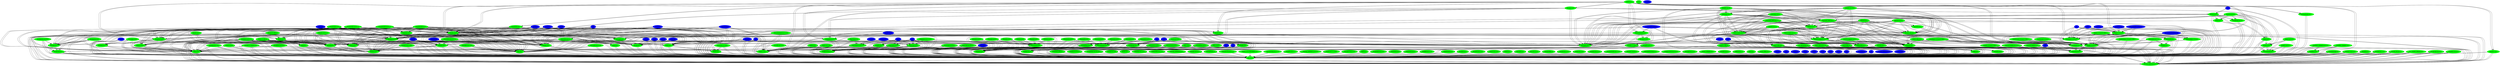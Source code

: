 digraph bingraph {

  "libpcre2-8.so.0" [style=filled, color="green", tooltip="Absolute Path: /usr/lib64/libpcre2-8.so.0\nOutdegree: 1\nBetweeness: 0.000007644324853228962\nKatz: 0.013702919215031861\nEigen: 0\nCloseness: 0"];
  "libkrad.so.0" [style=filled, color="green", tooltip="Absolute Path: /usr/lib64/libkrad.so.0\nOutdegree: 10\nBetweeness: 0.000049688111545988256\nKatz: 0.013702919215031861\nEigen: 0\nCloseness: 0"];
  "libncurses.so.6.2" [style=filled, color="green", tooltip="Absolute Path: /usr/lib64/libncurses.so.6.2\nOutdegree: 2\nBetweeness: 0.000011466487279843444\nKatz: 0.013702919215031861\nEigen: 0\nCloseness: 0"];
  "librpm.so.9" [style=filled, color="green", tooltip="Absolute Path: /usr/lib64/librpm.so.9\nOutdegree: 15\nBetweeness: 0.00006497676125244618\nKatz: 0.013702919215031861\nEigen: 0\nCloseness: 0"];
  "librpmsign.so.9" [style=filled, color="green", tooltip="Absolute Path: /usr/lib64/librpmsign.so.9\nOutdegree: 15\nBetweeness: 0.00006879892367906066\nKatz: 0.013702919215031861\nEigen: 0\nCloseness: 0"];
  "libglib-2.0.so.0.7400.7" [style=filled, color="green", tooltip="Absolute Path: /usr/lib64/libglib-2.0.so.0.7400.7\nOutdegree: 2\nBetweeness: 0.000011466487279843444\nKatz: 0.013702919215031861\nEigen: 0\nCloseness: 0"];
  "libmagic.so.1.0.0" [style=filled, color="green", tooltip="Absolute Path: /usr/lib64/libmagic.so.1.0.0\nOutdegree: 2\nBetweeness: 0.000011466487279843444\nKatz: 0.013702919215031861\nEigen: 0\nCloseness: 0"];
  "libglib-2.0.so.0" [style=filled, color="green", tooltip="Absolute Path: /usr/lib64/libglib-2.0.so.0\nOutdegree: 2\nBetweeness: 0.000011466487279843444\nKatz: 0.013702919215031861\nEigen: 0\nCloseness: 0"];
  "libgobject-2.0.so.0.7400.7" [style=filled, color="green", tooltip="Absolute Path: /usr/lib64/libgobject-2.0.so.0.7400.7\nOutdegree: 3\nBetweeness: 0.000019110812133072406\nKatz: 0.013702919215031861\nEigen: 0\nCloseness: 0"];
  "libmemusage.so" [style=filled, color="green", tooltip="Absolute Path: /usr/lib64/libmemusage.so\nOutdegree: 2\nBetweeness: 0.000007644324853228962\nKatz: 0.013702919215031861\nEigen: 0\nCloseness: 0"];
  "libnssckbi.so" [style=filled, color="green", tooltip="Absolute Path: /usr/lib64/libnssckbi.so\nOutdegree: 3\nBetweeness: 0.000011466487279843444\nKatz: 0.013702919215031861\nEigen: 0\nCloseness: 0"];
  "libthread_db.so.1" [style=filled, color="green", tooltip="Absolute Path: /usr/lib64/libthread_db.so.1\nOutdegree: 1\nBetweeness: 0.000007644324853228962\nKatz: 0.013702919215031861\nEigen: 0\nCloseness: 0"];
  "libnpth.so.0" [style=filled, color="green", tooltip="Absolute Path: /usr/lib64/libnpth.so.0\nOutdegree: 1\nBetweeness: 0.000007644324853228962\nKatz: 0.013702919215031861\nEigen: 0\nCloseness: 0"];
  "libyaml-0.so.2" [style=filled, color="green", tooltip="Absolute Path: /usr/lib64/libyaml-0.so.2\nOutdegree: 1\nBetweeness: 0.000007644324853228962\nKatz: 0.013702919215031861\nEigen: 0\nCloseness: 0"];
  "libgmp.so.10.4.1" [style=filled, color="green", tooltip="Absolute Path: /usr/lib64/libgmp.so.10.4.1\nOutdegree: 1\nBetweeness: 0.000007644324853228962\nKatz: 0.013702919215031861\nEigen: 0\nCloseness: 0"];
  "libaudit.so.1" [style=filled, color="green", tooltip="Absolute Path: /usr/lib64/libaudit.so.1\nOutdegree: 2\nBetweeness: 0.000011466487279843444\nKatz: 0.013702919215031861\nEigen: 0\nCloseness: 0"];
  "libnghttp2.so.14.26.0" [style=filled, color="green", tooltip="Absolute Path: /usr/lib64/libnghttp2.so.14.26.0\nOutdegree: 1\nBetweeness: 0.000007644324853228962\nKatz: 0.013702919215031861\nEigen: 0\nCloseness: 0"];
  "libblkid.so.1" [style=filled, color="green", tooltip="Absolute Path: /usr/lib64/libblkid.so.1\nOutdegree: 1\nBetweeness: 0.000007644324853228962\nKatz: 0.013702919215031861\nEigen: 0\nCloseness: 0"];
  "libcap.so.2.48" [style=filled, color="green", tooltip="Absolute Path: /usr/lib64/libcap.so.2.48\nOutdegree: 1\nBetweeness: 0.000007644324853228962\nKatz: 0.013702919215031861\nEigen: 0\nCloseness: 0"];
  "libutil.so.1" [style=filled, color="green", tooltip="Absolute Path: /usr/lib64/libutil.so.1\nOutdegree: 1\nBetweeness: 0.000007644324853228962\nKatz: 0.013702919215031861\nEigen: 0\nCloseness: 0"];
  "libassuan.so.0" [style=filled, color="green", tooltip="Absolute Path: /usr/lib64/libassuan.so.0\nOutdegree: 2\nBetweeness: 0.000011466487279843444\nKatz: 0.013702919215031861\nEigen: 0\nCloseness: 0"];
  "libgomp.so.1.0.0" [style=filled, color="green", tooltip="Absolute Path: /usr/lib64/libgomp.so.1.0.0\nOutdegree: 1\nBetweeness: 0.000007644324853228962\nKatz: 0.013702919215031861\nEigen: 0\nCloseness: 0"];
  "libacl.so.1.1.2301" [style=filled, color="green", tooltip="Absolute Path: /usr/lib64/libacl.so.1.1.2301\nOutdegree: 2\nBetweeness: 0.000011466487279843444\nKatz: 0.013702919215031861\nEigen: 0\nCloseness: 0"];
  "libnss_dns.so.2" [style=filled, color="green", tooltip="Absolute Path: /usr/lib64/libnss_dns.so.2\nOutdegree: 2\nBetweeness: 0.000011466487279843444\nKatz: 0.013702919215031861\nEigen: 0\nCloseness: 0"];
  "libstdc++.so.6" [style=filled, color="green", tooltip="Absolute Path: /usr/lib64/libstdc++.so.6\nOutdegree: 4\nBetweeness: 0.000015288649706457925\nKatz: 0.013702919215031861\nEigen: 0\nCloseness: 0"];
  "liblua-5.4.so" [style=filled, color="green", tooltip="Absolute Path: /usr/lib64/liblua-5.4.so\nOutdegree: 2\nBetweeness: 0.000011466487279843444\nKatz: 0.013702919215031861\nEigen: 0\nCloseness: 0"];
  "librpm.so.9.1.3" [style=filled, color="green", tooltip="Absolute Path: /usr/lib64/librpm.so.9.1.3\nOutdegree: 15\nBetweeness: 0.00006497676125244618\nKatz: 0.013702919215031861\nEigen: 0\nCloseness: 0"];
  "libcrypto.so.3.0.8" [style=filled, color="green", tooltip="Absolute Path: /usr/lib64/libcrypto.so.3.0.8\nOutdegree: 2\nBetweeness: 0.000011466487279843444\nKatz: 0.013702919215031861\nEigen: 0\nCloseness: 0"];
  "libgio-2.0.so.0.7400.7" [style=filled, color="green", tooltip="Absolute Path: /usr/lib64/libgio-2.0.so.0.7400.7\nOutdegree: 7\nBetweeness: 0.00004204378669275929\nKatz: 0.013702919215031861\nEigen: 0\nCloseness: 0"];
  "libsigsegv.so.2" [style=filled, color="green", tooltip="Absolute Path: /usr/lib64/libsigsegv.so.2\nOutdegree: 1\nBetweeness: 0.000007644324853228962\nKatz: 0.013702919215031861\nEigen: 0\nCloseness: 0"];
  "liblz4.so.1" [style=filled, color="green", tooltip="Absolute Path: /usr/lib64/liblz4.so.1\nOutdegree: 1\nBetweeness: 0.000007644324853228962\nKatz: 0.013702919215031861\nEigen: 0\nCloseness: 0"];
  "libkeyutils.so.1.10" [style=filled, color="green", tooltip="Absolute Path: /usr/lib64/libkeyutils.so.1.10\nOutdegree: 1\nBetweeness: 0.000007644324853228962\nKatz: 0.013702919215031861\nEigen: 0\nCloseness: 0"];
  "libjson-c.so.5.0.0" [style=filled, color="green", tooltip="Absolute Path: /usr/lib64/libjson-c.so.5.0.0\nOutdegree: 2\nBetweeness: 0.000007644324853228962\nKatz: 0.013702919215031861\nEigen: 0\nCloseness: 0"];
  "libmenu.so.6.2" [style=filled, color="green", tooltip="Absolute Path: /usr/lib64/libmenu.so.6.2\nOutdegree: 2\nBetweeness: 0.000015288649706457925\nKatz: 0.013702919215031861\nEigen: 0\nCloseness: 0"];
  "libuuid.so.1" [style=filled, color="green", tooltip="Absolute Path: /usr/lib64/libuuid.so.1\nOutdegree: 2\nBetweeness: 0.000007644324853228962\nKatz: 0.013702919215031861\nEigen: 0\nCloseness: 0"];
  "libz.so.1" [style=filled, color="green", tooltip="Absolute Path: /usr/lib64/libz.so.1\nOutdegree: 1\nBetweeness: 0.000007644324853228962\nKatz: 0.013702919215031861\nEigen: 0\nCloseness: 0"];
  "libmount.so.1.1.0" [style=filled, color="green", tooltip="Absolute Path: /usr/lib64/libmount.so.1.1.0\nOutdegree: 3\nBetweeness: 0.000019110812133072406\nKatz: 0.013702919215031861\nEigen: 0\nCloseness: 0"];
  "libdnf.so.2" [style=filled, color="green", tooltip="Absolute Path: /usr/lib64/libdnf.so.2\nOutdegree: 17\nBetweeness: 0.00020639677103718198\nKatz: 0.013702919215031861\nEigen: 0\nCloseness: 0"];
  "libgio-2.0.so.0" [style=filled, color="green", tooltip="Absolute Path: /usr/lib64/libgio-2.0.so.0\nOutdegree: 7\nBetweeness: 0.00004204378669275929\nKatz: 0.013702919215031861\nEigen: 0\nCloseness: 0"];
  "libmodulemd.so.2" [style=filled, color="green", tooltip="Absolute Path: /usr/lib64/libmodulemd.so.2\nOutdegree: 7\nBetweeness: 0.00007644324853228962\nKatz: 0.013702919215031861\nEigen: 0\nCloseness: 0"];
  "libdrop_ambient.so.0" [style=filled, color="green", tooltip="Absolute Path: /usr/lib64/libdrop_ambient.so.0\nOutdegree: 1\nBetweeness: 0.000007644324853228962\nKatz: 0.013702919215031861\nEigen: 0\nCloseness: 0"];
  "libpopt.so.0.0.1" [style=filled, color="green", tooltip="Absolute Path: /usr/lib64/libpopt.so.0.0.1\nOutdegree: 1\nBetweeness: 0.000007644324853228962\nKatz: 0.013702919215031861\nEigen: 0\nCloseness: 0"];
  "libmenuw.so.6.2" [style=filled, color="green", tooltip="Absolute Path: /usr/lib64/libmenuw.so.6.2\nOutdegree: 2\nBetweeness: 0.000015288649706457925\nKatz: 0.013702919215031861\nEigen: 0\nCloseness: 0"];
  "libSegFault.so" [style=filled, color="green", tooltip="Absolute Path: /usr/lib64/libSegFault.so\nOutdegree: 1\nBetweeness: 0.000007644324853228962\nKatz: 0.013702919215031861\nEigen: 0\nCloseness: 0"];
  "libasm-0.188.so" [style=filled, color="green", tooltip="Absolute Path: /usr/lib64/libasm-0.188.so\nOutdegree: 4\nBetweeness: 0.00003057729941291585\nKatz: 0.013702919215031861\nEigen: 0\nCloseness: 0"];
  "libgcc_s.so.1" [style=filled, color="green", tooltip="Absolute Path: /usr/lib64/libgcc_s.so.1\nOutdegree: 1\nBetweeness: 0.000007644324853228962\nKatz: 0.013702919215031861\nEigen: 0\nCloseness: 0"];
  "libpcre2-8.so.0.11.0" [style=filled, color="green", tooltip="Absolute Path: /usr/lib64/libpcre2-8.so.0.11.0\nOutdegree: 1\nBetweeness: 0.000007644324853228962\nKatz: 0.013702919215031861\nEigen: 0\nCloseness: 0"];
  "libncurses.so.6" [style=filled, color="green", tooltip="Absolute Path: /usr/lib64/libncurses.so.6\nOutdegree: 2\nBetweeness: 0.000011466487279843444\nKatz: 0.013702919215031861\nEigen: 0\nCloseness: 0"];
  "libpanelw.so.6" [style=filled, color="green", tooltip="Absolute Path: /usr/lib64/libpanelw.so.6\nOutdegree: 2\nBetweeness: 0.000015288649706457925\nKatz: 0.013702919215031861\nEigen: 0\nCloseness: 0"];
  "libmenuw.so.6" [style=filled, color="green", tooltip="Absolute Path: /usr/lib64/libmenuw.so.6\nOutdegree: 2\nBetweeness: 0.000015288649706457925\nKatz: 0.013702919215031861\nEigen: 0\nCloseness: 0"];
  "libkrb5support.so.0" [style=filled, color="green", tooltip="Absolute Path: /usr/lib64/libkrb5support.so.0\nOutdegree: 5\nBetweeness: 0.00003057729941291585\nKatz: 0.013702919215031861\nEigen: 0\nCloseness: 0"];
  "libcom_err.so.2" [style=filled, color="green", tooltip="Absolute Path: /usr/lib64/libcom_err.so.2\nOutdegree: 2\nBetweeness: 0.000007644324853228962\nKatz: 0.013702919215031861\nEigen: 0\nCloseness: 0"];
  "libuuid.so.1.3.0" [style=filled, color="green", tooltip="Absolute Path: /usr/lib64/libuuid.so.1.3.0\nOutdegree: 2\nBetweeness: 0.000007644324853228962\nKatz: 0.013702919215031861\nEigen: 0\nCloseness: 0"];
  "libgcc_s-11-20230605.so.1" [style=filled, color="green", tooltip="Absolute Path: /usr/lib64/libgcc_s-11-20230605.so.1\nOutdegree: 1\nBetweeness: 0.000007644324853228962\nKatz: 0.013702919215031861\nEigen: 0\nCloseness: 0"];
  "libunistring.so.2.1.0" [style=filled, color="green", tooltip="Absolute Path: /usr/lib64/libunistring.so.2.1.0\nOutdegree: 1\nBetweeness: 0.000007644324853228962\nKatz: 0.013702919215031861\nEigen: 0\nCloseness: 0"];
  "libassuan.so.0.8.5" [style=filled, color="green", tooltip="Absolute Path: /usr/lib64/libassuan.so.0.8.5\nOutdegree: 2\nBetweeness: 0.000011466487279843444\nKatz: 0.013702919215031861\nEigen: 0\nCloseness: 0"];
  "libidn2.so.0.3.7" [style=filled, color="green", tooltip="Absolute Path: /usr/lib64/libidn2.so.0.3.7\nOutdegree: 2\nBetweeness: 0.000011466487279843444\nKatz: 0.013702919215031861\nEigen: 0\nCloseness: 0"];
  "libnpth.so.0.1.2" [style=filled, color="green", tooltip="Absolute Path: /usr/lib64/libnpth.so.0.1.2\nOutdegree: 1\nBetweeness: 0.000007644324853228962\nKatz: 0.013702919215031861\nEigen: 0\nCloseness: 0"];
  "libdrop_ambient.so.0.0.0" [style=filled, color="green", tooltip="Absolute Path: /usr/lib64/libdrop_ambient.so.0.0.0\nOutdegree: 1\nBetweeness: 0.000007644324853228962\nKatz: 0.013702919215031861\nEigen: 0\nCloseness: 0"];
  "libsolvext.so.1" [style=filled, color="green", tooltip="Absolute Path: /usr/lib64/libsolvext.so.1\nOutdegree: 9\nBetweeness: 0.00007644324853228962\nKatz: 0.013702919215031861\nEigen: 0\nCloseness: 0"];
  "libncursesw.so.6.2" [style=filled, color="green", tooltip="Absolute Path: /usr/lib64/libncursesw.so.6.2\nOutdegree: 2\nBetweeness: 0.000011466487279843444\nKatz: 0.013702919215031861\nEigen: 0\nCloseness: 0"];
  "libattr.so.1.1.2501" [style=filled, color="green", tooltip="Absolute Path: /usr/lib64/libattr.so.1.1.2501\nOutdegree: 1\nBetweeness: 0.000007644324853228962\nKatz: 0.013702919215031861\nEigen: 0\nCloseness: 0"];
  "libjson-c.so.5" [style=filled, color="green", tooltip="Absolute Path: /usr/lib64/libjson-c.so.5\nOutdegree: 2\nBetweeness: 0.000007644324853228962\nKatz: 0.013702919215031861\nEigen: 0\nCloseness: 0"];
  "libyaml-0.so.2.0.9" [style=filled, color="green", tooltip="Absolute Path: /usr/lib64/libyaml-0.so.2.0.9\nOutdegree: 1\nBetweeness: 0.000007644324853228962\nKatz: 0.013702919215031861\nEigen: 0\nCloseness: 0"];
  "libssl.so.3" [style=filled, color="green", tooltip="Absolute Path: /usr/lib64/libssl.so.3\nOutdegree: 2\nBetweeness: 0.000015288649706457925\nKatz: 0.013702919215031861\nEigen: 0\nCloseness: 0"];
  "libcom_err.so.2.1" [style=filled, color="green", tooltip="Absolute Path: /usr/lib64/libcom_err.so.2.1\nOutdegree: 2\nBetweeness: 0.000007644324853228962\nKatz: 0.013702919215031861\nEigen: 0\nCloseness: 0"];
  "libgpg-error.so.0" [style=filled, color="green", tooltip="Absolute Path: /usr/lib64/libgpg-error.so.0\nOutdegree: 1\nBetweeness: 0.000007644324853228962\nKatz: 0.013702919215031861\nEigen: 0\nCloseness: 0"];
  "libkdb5.so.10.0" [style=filled, color="green", tooltip="Absolute Path: /usr/lib64/libkdb5.so.10.0\nOutdegree: 9\nBetweeness: 0.00005351027397260274\nKatz: 0.013702919215031861\nEigen: 0\nCloseness: 0"];
  "libselinux.so.1" [style=filled, color="green", tooltip="Absolute Path: /usr/lib64/libselinux.so.1\nOutdegree: 3\nBetweeness: 0.000011466487279843444\nKatz: 0.013702919215031861\nEigen: 0\nCloseness: 0"];
  "libncursesw.so.6" [style=filled, color="green", tooltip="Absolute Path: /usr/lib64/libncursesw.so.6\nOutdegree: 2\nBetweeness: 0.000011466487279843444\nKatz: 0.013702919215031861\nEigen: 0\nCloseness: 0"];
  "libc_malloc_debug.so.0" [style=filled, color="green", tooltip="Absolute Path: /usr/lib64/libc_malloc_debug.so.0\nOutdegree: 2\nBetweeness: 0.000007644324853228962\nKatz: 0.013702919215031861\nEigen: 0\nCloseness: 0"];
  "libmount.so.1" [style=filled, color="green", tooltip="Absolute Path: /usr/lib64/libmount.so.1\nOutdegree: 3\nBetweeness: 0.000019110812133072406\nKatz: 0.013702919215031861\nEigen: 0\nCloseness: 0"];
  "libaudit.so.1.0.0" [style=filled, color="green", tooltip="Absolute Path: /usr/lib64/libaudit.so.1.0.0\nOutdegree: 2\nBetweeness: 0.000011466487279843444\nKatz: 0.013702919215031861\nEigen: 0\nCloseness: 0"];
  "libdl.so.2" [style=filled, color="green", tooltip="Absolute Path: /usr/lib64/libdl.so.2\nOutdegree: 1\nBetweeness: 0.000007644324853228962\nKatz: 0.013702919215031861\nEigen: 0\nCloseness: 0"];
  "libmvec.so.1" [style=filled, color="green", tooltip="Absolute Path: /usr/lib64/libmvec.so.1\nOutdegree: 3\nBetweeness: 0.000011466487279843444\nKatz: 0.013702919215031861\nEigen: 0\nCloseness: 0"];
  "liblzma.so.5" [style=filled, color="green", tooltip="Absolute Path: /usr/lib64/liblzma.so.5\nOutdegree: 1\nBetweeness: 0.000007644324853228962\nKatz: 0.013702919215031861\nEigen: 0\nCloseness: 0"];
  "libmpfr.so.6" [style=filled, color="green", tooltip="Absolute Path: /usr/lib64/libmpfr.so.6\nOutdegree: 3\nBetweeness: 0.000011466487279843444\nKatz: 0.013702919215031861\nEigen: 0\nCloseness: 0"];
  "libgssrpc.so.4" [style=filled, color="green", tooltip="Absolute Path: /usr/lib64/libgssrpc.so.4\nOutdegree: 8\nBetweeness: 0.000049688111545988256\nKatz: 0.013702919215031861\nEigen: 0\nCloseness: 0"];
  "libk5crypto.so.3.1" [style=filled, color="green", tooltip="Absolute Path: /usr/lib64/libk5crypto.so.3.1\nOutdegree: 6\nBetweeness: 0.00003439946183953033\nKatz: 0.013702919215031861\nEigen: 0\nCloseness: 0"];
  "libsigsegv.so.2.0.6" [style=filled, color="green", tooltip="Absolute Path: /usr/lib64/libsigsegv.so.2.0.6\nOutdegree: 1\nBetweeness: 0.000007644324853228962\nKatz: 0.013702919215031861\nEigen: 0\nCloseness: 0"];
  "libhistory.so.8" [style=filled, color="green", tooltip="Absolute Path: /usr/lib64/libhistory.so.8\nOutdegree: 1\nBetweeness: 0.000007644324853228962\nKatz: 0.013702919215031861\nEigen: 0\nCloseness: 0"];
  "libxml2.so.2.10.4" [style=filled, color="green", tooltip="Absolute Path: /usr/lib64/libxml2.so.2.10.4\nOutdegree: 4\nBetweeness: 0.000019110812133072406\nKatz: 0.013702919215031861\nEigen: 0\nCloseness: 0"];
  "libtic.so.6" [style=filled, color="green", tooltip="Absolute Path: /usr/lib64/libtic.so.6\nOutdegree: 2\nBetweeness: 0.000011466487279843444\nKatz: 0.013702919215031861\nEigen: 0\nCloseness: 0"];
  "libauparse.so.0" [style=filled, color="green", tooltip="Absolute Path: /usr/lib64/libauparse.so.0\nOutdegree: 3\nBetweeness: 0.000015288649706457925\nKatz: 0.013702919215031861\nEigen: 0\nCloseness: 0"];
  "libgdbm_compat.so.4.0.0" [style=filled, color="green", tooltip="Absolute Path: /usr/lib64/libgdbm_compat.so.4.0.0\nOutdegree: 2\nBetweeness: 0.000011466487279843444\nKatz: 0.013702919215031861\nEigen: 0\nCloseness: 0"];
  "libsmartcols.so.1" [style=filled, color="green", tooltip="Absolute Path: /usr/lib64/libsmartcols.so.1\nOutdegree: 1\nBetweeness: 0.000007644324853228962\nKatz: 0.013702919215031861\nEigen: 0\nCloseness: 0"];
  "libkrad.so.0.0" [style=filled, color="green", tooltip="Absolute Path: /usr/lib64/libkrad.so.0.0\nOutdegree: 10\nBetweeness: 0.000049688111545988256\nKatz: 0.013702919215031861\nEigen: 0\nCloseness: 0"];
  "libgssapi_krb5.so.2" [style=filled, color="green", tooltip="Absolute Path: /usr/lib64/libgssapi_krb5.so.2\nOutdegree: 8\nBetweeness: 0.000045865949119373774\nKatz: 0.013702919215031861\nEigen: 0\nCloseness: 0"];
  "libssl.so.3.0.8" [style=filled, color="green", tooltip="Absolute Path: /usr/lib64/libssl.so.3.0.8\nOutdegree: 2\nBetweeness: 0.000015288649706457925\nKatz: 0.013702919215031861\nEigen: 0\nCloseness: 0"];
  "libkrb5.so.3" [style=filled, color="green", tooltip="Absolute Path: /usr/lib64/libkrb5.so.3\nOutdegree: 7\nBetweeness: 0.00004204378669275929\nKatz: 0.013702919215031861\nEigen: 0\nCloseness: 0"];
  "libhistory.so.8.1" [style=filled, color="green", tooltip="Absolute Path: /usr/lib64/libhistory.so.8.1\nOutdegree: 1\nBetweeness: 0.000007644324853228962\nKatz: 0.013702919215031861\nEigen: 0\nCloseness: 0"];
  "librpmsign.so.9.1.3" [style=filled, color="green", tooltip="Absolute Path: /usr/lib64/librpmsign.so.9.1.3\nOutdegree: 15\nBetweeness: 0.00006879892367906066\nKatz: 0.013702919215031861\nEigen: 0\nCloseness: 0"];
  "libgcrypt.so.20" [style=filled, color="green", tooltip="Absolute Path: /usr/lib64/libgcrypt.so.20\nOutdegree: 2\nBetweeness: 0.000011466487279843444\nKatz: 0.013702919215031861\nEigen: 0\nCloseness: 0"];
  "libformw.so.6.2" [style=filled, color="green", tooltip="Absolute Path: /usr/lib64/libformw.so.6.2\nOutdegree: 2\nBetweeness: 0.000015288649706457925\nKatz: 0.013702919215031861\nEigen: 0\nCloseness: 0"];
  "libblkid.so.1.1.0" [style=filled, color="green", tooltip="Absolute Path: /usr/lib64/libblkid.so.1.1.0\nOutdegree: 1\nBetweeness: 0.000007644324853228962\nKatz: 0.013702919215031861\nEigen: 0\nCloseness: 0"];
  "libpcre2-posix.so.3.0.2" [style=filled, color="green", tooltip="Absolute Path: /usr/lib64/libpcre2-posix.so.3.0.2\nOutdegree: 2\nBetweeness: 0.000011466487279843444\nKatz: 0.013702919215031861\nEigen: 0\nCloseness: 0"];
  "libdw-0.188.so" [style=filled, color="green", tooltip="Absolute Path: /usr/lib64/libdw-0.188.so\nOutdegree: 7\nBetweeness: 0.00002675513698630137\nKatz: 0.013702919215031861\nEigen: 0\nCloseness: 0"];
  "libpsx.so.2" [style=filled, color="green", tooltip="Absolute Path: /usr/lib64/libpsx.so.2\nOutdegree: 2\nBetweeness: 0.000011466487279843444\nKatz: 0.013702919215031861\nEigen: 0\nCloseness: 0"];
  "libpthread.so.0" [style=filled, color="green", tooltip="Absolute Path: /usr/lib64/libpthread.so.0\nOutdegree: 1\nBetweeness: 0.000007644324853228962\nKatz: 0.013702919215031861\nEigen: 0\nCloseness: 0"];
  "libsolv.so.1" [style=filled, color="green", tooltip="Absolute Path: /usr/lib64/libsolv.so.1\nOutdegree: 2\nBetweeness: 0.000015288649706457925\nKatz: 0.013702919215031861\nEigen: 0\nCloseness: 0"];
  "libpanel.so.6.2" [style=filled, color="green", tooltip="Absolute Path: /usr/lib64/libpanel.so.6.2\nOutdegree: 2\nBetweeness: 0.000015288649706457925\nKatz: 0.013702919215031861\nEigen: 0\nCloseness: 0"];
  "libmenu.so.6" [style=filled, color="green", tooltip="Absolute Path: /usr/lib64/libmenu.so.6\nOutdegree: 2\nBetweeness: 0.000015288649706457925\nKatz: 0.013702919215031861\nEigen: 0\nCloseness: 0"];
  "libdw.so.1" [style=filled, color="green", tooltip="Absolute Path: /usr/lib64/libdw.so.1\nOutdegree: 7\nBetweeness: 0.00002675513698630137\nKatz: 0.013702919215031861\nEigen: 0\nCloseness: 0"];
  "ld-linux-x86-64.so.2" [style=filled, color="green", tooltip="Absolute Path: /usr/lib64/ld-linux-x86-64.so.2\nOutdegree: 0\nBetweeness: 0\nKatz: 0.013702919215031861\nEigen: 0\nCloseness: 0"];
  "libreadline.so.8" [style=filled, color="green", tooltip="Absolute Path: /usr/lib64/libreadline.so.8\nOutdegree: 2\nBetweeness: 0.000011466487279843444\nKatz: 0.013702919215031861\nEigen: 0\nCloseness: 0"];
  "libsepol.so.2" [style=filled, color="green", tooltip="Absolute Path: /usr/lib64/libsepol.so.2\nOutdegree: 1\nBetweeness: 0.000007644324853228962\nKatz: 0.013702919215031861\nEigen: 0\nCloseness: 0"];
  "libverto.so.1.0.0" [style=filled, color="green", tooltip="Absolute Path: /usr/lib64/libverto.so.1.0.0\nOutdegree: 1\nBetweeness: 0.000007644324853228962\nKatz: 0.013702919215031861\nEigen: 0\nCloseness: 0"];
  "libtasn1.so.6" [style=filled, color="green", tooltip="Absolute Path: /usr/lib64/libtasn1.so.6\nOutdegree: 1\nBetweeness: 0.000007644324853228962\nKatz: 0.013702919215031861\nEigen: 0\nCloseness: 0"];
  "librpmio.so.9.1.3" [style=filled, color="green", tooltip="Absolute Path: /usr/lib64/librpmio.so.9.1.3\nOutdegree: 11\nBetweeness: 0.000045865949119373774\nKatz: 0.013702919215031861\nEigen: 0\nCloseness: 0"];
  "libzstd.so.1" [style=filled, color="green", tooltip="Absolute Path: /usr/lib64/libzstd.so.1\nOutdegree: 1\nBetweeness: 0.000007644324853228962\nKatz: 0.013702919215031861\nEigen: 0\nCloseness: 0"];
  "libresolv.so.2" [style=filled, color="green", tooltip="Absolute Path: /usr/lib64/libresolv.so.2\nOutdegree: 1\nBetweeness: 0.000007644324853228962\nKatz: 0.013702919215031861\nEigen: 0\nCloseness: 0"];
  "libkrb5.so.3.3" [style=filled, color="green", tooltip="Absolute Path: /usr/lib64/libkrb5.so.3.3\nOutdegree: 7\nBetweeness: 0.00004204378669275929\nKatz: 0.013702919215031861\nEigen: 0\nCloseness: 0"];
  "libbz2.so.1.0.8" [style=filled, color="green", tooltip="Absolute Path: /usr/lib64/libbz2.so.1.0.8\nOutdegree: 1\nBetweeness: 0.000007644324853228962\nKatz: 0.013702919215031861\nEigen: 0\nCloseness: 0"];
  "libunistring.so.2" [style=filled, color="green", tooltip="Absolute Path: /usr/lib64/libunistring.so.2\nOutdegree: 1\nBetweeness: 0.000007644324853228962\nKatz: 0.013702919215031861\nEigen: 0\nCloseness: 0"];
  "libreadline.so.8.1" [style=filled, color="green", tooltip="Absolute Path: /usr/lib64/libreadline.so.8.1\nOutdegree: 2\nBetweeness: 0.000011466487279843444\nKatz: 0.013702919215031861\nEigen: 0\nCloseness: 0"];
  "libm.so.6" [style=filled, color="green", tooltip="Absolute Path: /usr/lib64/libm.so.6\nOutdegree: 2\nBetweeness: 0.000007644324853228962\nKatz: 0.013702919215031861\nEigen: 0\nCloseness: 0"];
  "libstdc++.so.6.0.29" [style=filled, color="green", tooltip="Absolute Path: /usr/lib64/libstdc++.so.6.0.29\nOutdegree: 4\nBetweeness: 0.000015288649706457925\nKatz: 0.013702919215031861\nEigen: 0\nCloseness: 0"];
  "libformw.so.6" [style=filled, color="green", tooltip="Absolute Path: /usr/lib64/libformw.so.6\nOutdegree: 2\nBetweeness: 0.000015288649706457925\nKatz: 0.013702919215031861\nEigen: 0\nCloseness: 0"];
  "libxml2.so.2" [style=filled, color="green", tooltip="Absolute Path: /usr/lib64/libxml2.so.2\nOutdegree: 4\nBetweeness: 0.000019110812133072406\nKatz: 0.013702919215031861\nEigen: 0\nCloseness: 0"];
  "libanl.so.1" [style=filled, color="green", tooltip="Absolute Path: /usr/lib64/libanl.so.1\nOutdegree: 1\nBetweeness: 0.000007644324853228962\nKatz: 0.013702919215031861\nEigen: 0\nCloseness: 0"];
  "libattr.so.1" [style=filled, color="green", tooltip="Absolute Path: /usr/lib64/libattr.so.1\nOutdegree: 1\nBetweeness: 0.000007644324853228962\nKatz: 0.013702919215031861\nEigen: 0\nCloseness: 0"];
  "libpsl.so.5.3.3" [style=filled, color="green", tooltip="Absolute Path: /usr/lib64/libpsl.so.5.3.3\nOutdegree: 3\nBetweeness: 0.000015288649706457925\nKatz: 0.013702919215031861\nEigen: 0\nCloseness: 0"];
  "libsqlite3.so.0.8.6" [style=filled, color="green", tooltip="Absolute Path: /usr/lib64/libsqlite3.so.0.8.6\nOutdegree: 3\nBetweeness: 0.000015288649706457925\nKatz: 0.013702919215031861\nEigen: 0\nCloseness: 0"];
  "libpopt.so.0" [style=filled, color="green", tooltip="Absolute Path: /usr/lib64/libpopt.so.0\nOutdegree: 1\nBetweeness: 0.000007644324853228962\nKatz: 0.013702919215031861\nEigen: 0\nCloseness: 0"];
  "libpcre2-posix.so.3" [style=filled, color="green", tooltip="Absolute Path: /usr/lib64/libpcre2-posix.so.3\nOutdegree: 2\nBetweeness: 0.000011466487279843444\nKatz: 0.013702919215031861\nEigen: 0\nCloseness: 0"];
  "libauparse.so.0.0.0" [style=filled, color="green", tooltip="Absolute Path: /usr/lib64/libauparse.so.0.0.0\nOutdegree: 3\nBetweeness: 0.000015288649706457925\nKatz: 0.013702919215031861\nEigen: 0\nCloseness: 0"];
  "libpanelw.so.6.2" [style=filled, color="green", tooltip="Absolute Path: /usr/lib64/libpanelw.so.6.2\nOutdegree: 2\nBetweeness: 0.000015288649706457925\nKatz: 0.013702919215031861\nEigen: 0\nCloseness: 0"];
  "libgobject-2.0.so.0" [style=filled, color="green", tooltip="Absolute Path: /usr/lib64/libgobject-2.0.so.0\nOutdegree: 3\nBetweeness: 0.000019110812133072406\nKatz: 0.013702919215031861\nEigen: 0\nCloseness: 0"];
  "libarchive.so.13.7.4" [style=filled, color="green", tooltip="Absolute Path: /usr/lib64/libarchive.so.13.7.4\nOutdegree: 9\nBetweeness: 0.000045865949119373774\nKatz: 0.013702919215031861\nEigen: 0\nCloseness: 0"];
  "libcrypt.so.2" [style=filled, color="green", tooltip="Absolute Path: /usr/lib64/libcrypt.so.2\nOutdegree: 1\nBetweeness: 0.000007644324853228962\nKatz: 0.013702919215031861\nEigen: 0\nCloseness: 0"];
  "libexpat.so.1.9.3" [style=filled, color="green", tooltip="Absolute Path: /usr/lib64/libexpat.so.1.9.3\nOutdegree: 2\nBetweeness: 0.000011466487279843444\nKatz: 0.013702919215031861\nEigen: 0\nCloseness: 0"];
  "libpsx.so.2.48" [style=filled, color="green", tooltip="Absolute Path: /usr/lib64/libpsx.so.2.48\nOutdegree: 2\nBetweeness: 0.000011466487279843444\nKatz: 0.013702919215031861\nEigen: 0\nCloseness: 0"];
  "libkeyutils.so.1" [style=filled, color="green", tooltip="Absolute Path: /usr/lib64/libkeyutils.so.1\nOutdegree: 1\nBetweeness: 0.000007644324853228962\nKatz: 0.013702919215031861\nEigen: 0\nCloseness: 0"];
  "libgomp.so.1" [style=filled, color="green", tooltip="Absolute Path: /usr/lib64/libgomp.so.1\nOutdegree: 1\nBetweeness: 0.000007644324853228962\nKatz: 0.013702919215031861\nEigen: 0\nCloseness: 0"];
  "libz.so.1.2.11" [style=filled, color="green", tooltip="Absolute Path: /usr/lib64/libz.so.1.2.11\nOutdegree: 1\nBetweeness: 0.000007644324853228962\nKatz: 0.013702919215031861\nEigen: 0\nCloseness: 0"];
  "libpsl.so.5" [style=filled, color="green", tooltip="Absolute Path: /usr/lib64/libpsl.so.5\nOutdegree: 3\nBetweeness: 0.000015288649706457925\nKatz: 0.013702919215031861\nEigen: 0\nCloseness: 0"];
  "libpcprofile.so" [style=filled, color="green", tooltip="Absolute Path: /usr/lib64/libpcprofile.so\nOutdegree: 1\nBetweeness: 0.000007644324853228962\nKatz: 0.013702919215031861\nEigen: 0\nCloseness: 0"];
  "libasm.so.1" [style=filled, color="green", tooltip="Absolute Path: /usr/lib64/libasm.so.1\nOutdegree: 4\nBetweeness: 0.00003057729941291585\nKatz: 0.013702919215031861\nEigen: 0\nCloseness: 0"];
  "libkdb5.so.10" [style=filled, color="green", tooltip="Absolute Path: /usr/lib64/libkdb5.so.10\nOutdegree: 9\nBetweeness: 0.00005351027397260274\nKatz: 0.013702919215031861\nEigen: 0\nCloseness: 0"];
  "libsqlite3.so.0" [style=filled, color="green", tooltip="Absolute Path: /usr/lib64/libsqlite3.so.0\nOutdegree: 3\nBetweeness: 0.000015288649706457925\nKatz: 0.013702919215031861\nEigen: 0\nCloseness: 0"];
  "libarchive.so.13" [style=filled, color="green", tooltip="Absolute Path: /usr/lib64/libarchive.so.13\nOutdegree: 9\nBetweeness: 0.000045865949119373774\nKatz: 0.013702919215031861\nEigen: 0\nCloseness: 0"];
  "libgdbm_compat.so.4" [style=filled, color="green", tooltip="Absolute Path: /usr/lib64/libgdbm_compat.so.4\nOutdegree: 2\nBetweeness: 0.000011466487279843444\nKatz: 0.013702919215031861\nEigen: 0\nCloseness: 0"];
  "libzstd.so.1.5.5" [style=filled, color="green", tooltip="Absolute Path: /usr/lib64/libzstd.so.1.5.5\nOutdegree: 1\nBetweeness: 0.000007644324853228962\nKatz: 0.013702919215031861\nEigen: 0\nCloseness: 0"];
  "libpython3.9.so.1.0" [style=filled, color="green", tooltip="Absolute Path: /usr/lib64/libpython3.9.so.1.0\nOutdegree: 2\nBetweeness: 0.000011466487279843444\nKatz: 0.013702919215031861\nEigen: 0\nCloseness: 0"];
  "liblz4.so.1.9.4" [style=filled, color="green", tooltip="Absolute Path: /usr/lib64/liblz4.so.1.9.4\nOutdegree: 1\nBetweeness: 0.000007644324853228962\nKatz: 0.013702919215031861\nEigen: 0\nCloseness: 0"];
  "libgthread-2.0.so.0.7400.7" [style=filled, color="green", tooltip="Absolute Path: /usr/lib64/libgthread-2.0.so.0.7400.7\nOutdegree: 1\nBetweeness: 0.000015288649706457925\nKatz: 0.013702919215031861\nEigen: 0\nCloseness: 0"];
  "libidn2.so.0" [style=filled, color="green", tooltip="Absolute Path: /usr/lib64/libidn2.so.0\nOutdegree: 2\nBetweeness: 0.000011466487279843444\nKatz: 0.013702919215031861\nEigen: 0\nCloseness: 0"];
  "libcurl.so.4.8.0" [style=filled, color="green", tooltip="Absolute Path: /usr/lib64/libcurl.so.4.8.0\nOutdegree: 8\nBetweeness: 0.00006879892367906066\nKatz: 0.013702919215031861\nEigen: 0\nCloseness: 0"];
  "liblzma.so.5.2.5" [style=filled, color="green", tooltip="Absolute Path: /usr/lib64/liblzma.so.5.2.5\nOutdegree: 1\nBetweeness: 0.000007644324853228962\nKatz: 0.013702919215031861\nEigen: 0\nCloseness: 0"];
  "libform.so.6" [style=filled, color="green", tooltip="Absolute Path: /usr/lib64/libform.so.6\nOutdegree: 2\nBetweeness: 0.000015288649706457925\nKatz: 0.013702919215031861\nEigen: 0\nCloseness: 0"];
  "libc.so.6" [style=filled, color="green", tooltip="Absolute Path: /usr/lib64/libc.so.6\nOutdegree: 1\nBetweeness: 0.000003822162426614481\nKatz: 0.013702919215031861\nEigen: 0\nCloseness: 0"];
  "libacl.so.1" [style=filled, color="green", tooltip="Absolute Path: /usr/lib64/libacl.so.1\nOutdegree: 2\nBetweeness: 0.000011466487279843444\nKatz: 0.013702919215031861\nEigen: 0\nCloseness: 0"];
  "libtic.so.6.2" [style=filled, color="green", tooltip="Absolute Path: /usr/lib64/libtic.so.6.2\nOutdegree: 2\nBetweeness: 0.000011466487279843444\nKatz: 0.013702919215031861\nEigen: 0\nCloseness: 0"];
  "libsmartcols.so.1.1.0" [style=filled, color="green", tooltip="Absolute Path: /usr/lib64/libsmartcols.so.1.1.0\nOutdegree: 1\nBetweeness: 0.000007644324853228962\nKatz: 0.013702919215031861\nEigen: 0\nCloseness: 0"];
  "libcap.so.2" [style=filled, color="green", tooltip="Absolute Path: /usr/lib64/libcap.so.2\nOutdegree: 1\nBetweeness: 0.000007644324853228962\nKatz: 0.013702919215031861\nEigen: 0\nCloseness: 0"];
  "libmpfr.so.6.1.0" [style=filled, color="green", tooltip="Absolute Path: /usr/lib64/libmpfr.so.6.1.0\nOutdegree: 3\nBetweeness: 0.000011466487279843444\nKatz: 0.013702919215031861\nEigen: 0\nCloseness: 0"];
  "libtasn1.so.6.6.3" [style=filled, color="green", tooltip="Absolute Path: /usr/lib64/libtasn1.so.6.6.3\nOutdegree: 1\nBetweeness: 0.000007644324853228962\nKatz: 0.013702919215031861\nEigen: 0\nCloseness: 0"];
  "p11-kit-proxy.so" [style=filled, color="green", tooltip="Absolute Path: /usr/lib64/p11-kit-proxy.so\nOutdegree: 3\nBetweeness: 0.000011466487279843444\nKatz: 0.013702919215031861\nEigen: 0\nCloseness: 0"];
  "libcap-ng.so.0" [style=filled, color="green", tooltip="Absolute Path: /usr/lib64/libcap-ng.so.0\nOutdegree: 2\nBetweeness: 0.000007644324853228962\nKatz: 0.013702919215031861\nEigen: 0\nCloseness: 0"];
  "libBrokenLocale.so.1" [style=filled, color="green", tooltip="Absolute Path: /usr/lib64/libBrokenLocale.so.1\nOutdegree: 1\nBetweeness: 0.000007644324853228962\nKatz: 0.013702919215031861\nEigen: 0\nCloseness: 0"];
  "libgpg-error.so.0.32.0" [style=filled, color="green", tooltip="Absolute Path: /usr/lib64/libgpg-error.so.0.32.0\nOutdegree: 1\nBetweeness: 0.000007644324853228962\nKatz: 0.013702919215031861\nEigen: 0\nCloseness: 0"];
  "libgmodule-2.0.so.0" [style=filled, color="green", tooltip="Absolute Path: /usr/lib64/libgmodule-2.0.so.0\nOutdegree: 2\nBetweeness: 0.000015288649706457925\nKatz: 0.013702919215031861\nEigen: 0\nCloseness: 0"];
  "librpmbuild.so.9" [style=filled, color="green", tooltip="Absolute Path: /usr/lib64/librpmbuild.so.9\nOutdegree: 20\nBetweeness: 0.00008790973581213307\nKatz: 0.013702919215031861\nEigen: 0\nCloseness: 0"];
  "libcrypto.so.3" [style=filled, color="green", tooltip="Absolute Path: /usr/lib64/libcrypto.so.3\nOutdegree: 2\nBetweeness: 0.000011466487279843444\nKatz: 0.013702919215031861\nEigen: 0\nCloseness: 0"];
  "libcomps.so.0" [style=filled, color="green", tooltip="Absolute Path: /usr/lib64/libcomps.so.0\nOutdegree: 4\nBetweeness: 0.00002675513698630137\nKatz: 0.013702919215031861\nEigen: 0\nCloseness: 0"];
  "libcap-ng.so.0.0.0" [style=filled, color="green", tooltip="Absolute Path: /usr/lib64/libcap-ng.so.0.0.0\nOutdegree: 2\nBetweeness: 0.000007644324853228962\nKatz: 0.013702919215031861\nEigen: 0\nCloseness: 0"];
  "libk5crypto.so.3" [style=filled, color="green", tooltip="Absolute Path: /usr/lib64/libk5crypto.so.3\nOutdegree: 6\nBetweeness: 0.00003439946183953033\nKatz: 0.013702919215031861\nEigen: 0\nCloseness: 0"];
  "libmodulemd.so.2.13.0" [style=filled, color="green", tooltip="Absolute Path: /usr/lib64/libmodulemd.so.2.13.0\nOutdegree: 7\nBetweeness: 0.00007644324853228962\nKatz: 0.013702919215031861\nEigen: 0\nCloseness: 0"];
  "libpanel.so.6" [style=filled, color="green", tooltip="Absolute Path: /usr/lib64/libpanel.so.6\nOutdegree: 2\nBetweeness: 0.000015288649706457925\nKatz: 0.013702919215031861\nEigen: 0\nCloseness: 0"];
  "libp11-kit.so.0.3.0" [style=filled, color="green", tooltip="Absolute Path: /usr/lib64/libp11-kit.so.0.3.0\nOutdegree: 3\nBetweeness: 0.000011466487279843444\nKatz: 0.013702919215031861\nEigen: 0\nCloseness: 0"];
  "libform.so.6.2" [style=filled, color="green", tooltip="Absolute Path: /usr/lib64/libform.so.6.2\nOutdegree: 2\nBetweeness: 0.000015288649706457925\nKatz: 0.013702919215031861\nEigen: 0\nCloseness: 0"];
  "libtinfo.so.6" [style=filled, color="green", tooltip="Absolute Path: /usr/lib64/libtinfo.so.6\nOutdegree: 1\nBetweeness: 0.000007644324853228962\nKatz: 0.013702919215031861\nEigen: 0\nCloseness: 0"];
  "libgdbm.so.6.0.0" [style=filled, color="green", tooltip="Absolute Path: /usr/lib64/libgdbm.so.6.0.0\nOutdegree: 2\nBetweeness: 0.000007644324853228962\nKatz: 0.013702919215031861\nEigen: 0\nCloseness: 0"];
  "libmagic.so.1" [style=filled, color="green", tooltip="Absolute Path: /usr/lib64/libmagic.so.1\nOutdegree: 2\nBetweeness: 0.000011466487279843444\nKatz: 0.013702919215031861\nEigen: 0\nCloseness: 0"];
  "libgmodule-2.0.so.0.7400.7" [style=filled, color="green", tooltip="Absolute Path: /usr/lib64/libgmodule-2.0.so.0.7400.7\nOutdegree: 2\nBetweeness: 0.000015288649706457925\nKatz: 0.013702919215031861\nEigen: 0\nCloseness: 0"];
  "libgpgme.so.11" [style=filled, color="green", tooltip="Absolute Path: /usr/lib64/libgpgme.so.11\nOutdegree: 4\nBetweeness: 0.000015288649706457925\nKatz: 0.013702919215031861\nEigen: 0\nCloseness: 0"];
  "libgthread-2.0.so.0" [style=filled, color="green", tooltip="Absolute Path: /usr/lib64/libgthread-2.0.so.0\nOutdegree: 1\nBetweeness: 0.000015288649706457925\nKatz: 0.013702919215031861\nEigen: 0\nCloseness: 0"];
  "libnghttp2.so.14" [style=filled, color="green", tooltip="Absolute Path: /usr/lib64/libnghttp2.so.14\nOutdegree: 1\nBetweeness: 0.000007644324853228962\nKatz: 0.013702919215031861\nEigen: 0\nCloseness: 0"];
  "libcrypt.so.2.0.0" [style=filled, color="green", tooltip="Absolute Path: /usr/lib64/libcrypt.so.2.0.0\nOutdegree: 1\nBetweeness: 0.000007644324853228962\nKatz: 0.013702919215031861\nEigen: 0\nCloseness: 0"];
  "libffi.so.8" [style=filled, color="green", tooltip="Absolute Path: /usr/lib64/libffi.so.8\nOutdegree: 1\nBetweeness: 0.000007644324853228962\nKatz: 0.013702919215031861\nEigen: 0\nCloseness: 0"];
  "libcurl.so.4" [style=filled, color="green", tooltip="Absolute Path: /usr/lib64/libcurl.so.4\nOutdegree: 8\nBetweeness: 0.00006879892367906066\nKatz: 0.013702919215031861\nEigen: 0\nCloseness: 0"];
  "libbz2.so.1" [style=filled, color="green", tooltip="Absolute Path: /usr/lib64/libbz2.so.1\nOutdegree: 1\nBetweeness: 0.000007644324853228962\nKatz: 0.013702919215031861\nEigen: 0\nCloseness: 0"];
  "libgssrpc.so.4.2" [style=filled, color="green", tooltip="Absolute Path: /usr/lib64/libgssrpc.so.4.2\nOutdegree: 8\nBetweeness: 0.000049688111545988256\nKatz: 0.013702919215031861\nEigen: 0\nCloseness: 0"];
  "libnss_compat.so.2" [style=filled, color="green", tooltip="Absolute Path: /usr/lib64/libnss_compat.so.2\nOutdegree: 1\nBetweeness: 0.000007644324853228962\nKatz: 0.013702919215031861\nEigen: 0\nCloseness: 0"];
  "libkrb5support.so.0.1" [style=filled, color="green", tooltip="Absolute Path: /usr/lib64/libkrb5support.so.0.1\nOutdegree: 5\nBetweeness: 0.00003057729941291585\nKatz: 0.013702919215031861\nEigen: 0\nCloseness: 0"];
  "libgdbm.so.6" [style=filled, color="green", tooltip="Absolute Path: /usr/lib64/libgdbm.so.6\nOutdegree: 2\nBetweeness: 0.000007644324853228962\nKatz: 0.013702919215031861\nEigen: 0\nCloseness: 0"];
  "libpython3.so" [style=filled, color="green", tooltip="Absolute Path: /usr/lib64/libpython3.so\nOutdegree: 2\nBetweeness: 0.000015288649706457925\nKatz: 0.013702919215031861\nEigen: 0\nCloseness: 0"];
  "libgcrypt.so.20.4.2" [style=filled, color="green", tooltip="Absolute Path: /usr/lib64/libgcrypt.so.20.4.2\nOutdegree: 2\nBetweeness: 0.000011466487279843444\nKatz: 0.013702919215031861\nEigen: 0\nCloseness: 0"];
  "libexpat.so.1" [style=filled, color="green", tooltip="Absolute Path: /usr/lib64/libexpat.so.1\nOutdegree: 2\nBetweeness: 0.000011466487279843444\nKatz: 0.013702919215031861\nEigen: 0\nCloseness: 0"];
  "librpmbuild.so.9.1.3" [style=filled, color="green", tooltip="Absolute Path: /usr/lib64/librpmbuild.so.9.1.3\nOutdegree: 20\nBetweeness: 0.00008790973581213307\nKatz: 0.013702919215031861\nEigen: 0\nCloseness: 0"];
  "libgssapi_krb5.so.2.2" [style=filled, color="green", tooltip="Absolute Path: /usr/lib64/libgssapi_krb5.so.2.2\nOutdegree: 8\nBetweeness: 0.000045865949119373774\nKatz: 0.013702919215031861\nEigen: 0\nCloseness: 0"];
  "libgmp.so.10" [style=filled, color="green", tooltip="Absolute Path: /usr/lib64/libgmp.so.10\nOutdegree: 1\nBetweeness: 0.000007644324853228962\nKatz: 0.013702919215031861\nEigen: 0\nCloseness: 0"];
  "libp11-kit.so.0" [style=filled, color="green", tooltip="Absolute Path: /usr/lib64/libp11-kit.so.0\nOutdegree: 3\nBetweeness: 0.000011466487279843444\nKatz: 0.013702919215031861\nEigen: 0\nCloseness: 0"];
  "librepo.so.0" [style=filled, color="green", tooltip="Absolute Path: /usr/lib64/librepo.so.0\nOutdegree: 8\nBetweeness: 0.00010319838551859099\nKatz: 0.013702919215031861\nEigen: 0\nCloseness: 0"];
  "libverto.so.1" [style=filled, color="green", tooltip="Absolute Path: /usr/lib64/libverto.so.1\nOutdegree: 1\nBetweeness: 0.000007644324853228962\nKatz: 0.013702919215031861\nEigen: 0\nCloseness: 0"];
  "libtinfo.so.6.2" [style=filled, color="green", tooltip="Absolute Path: /usr/lib64/libtinfo.so.6.2\nOutdegree: 1\nBetweeness: 0.000007644324853228962\nKatz: 0.013702919215031861\nEigen: 0\nCloseness: 0"];
  "libelf.so.1" [style=filled, color="green", tooltip="Absolute Path: /usr/lib64/libelf.so.1\nOutdegree: 3\nBetweeness: 0.000011466487279843444\nKatz: 0.013702919215031861\nEigen: 0\nCloseness: 0"];
  "libffi.so.8.1.2" [style=filled, color="green", tooltip="Absolute Path: /usr/lib64/libffi.so.8.1.2\nOutdegree: 1\nBetweeness: 0.000007644324853228962\nKatz: 0.013702919215031861\nEigen: 0\nCloseness: 0"];
  "liblua-5.3.so" [style=filled, color="green", tooltip="Absolute Path: /usr/lib64/liblua-5.3.so\nOutdegree: 2\nBetweeness: 0.000011466487279843444\nKatz: 0.013702919215031861\nEigen: 0\nCloseness: 0"];
  "librpmio.so.9" [style=filled, color="green", tooltip="Absolute Path: /usr/lib64/librpmio.so.9\nOutdegree: 11\nBetweeness: 0.000045865949119373774\nKatz: 0.013702919215031861\nEigen: 0\nCloseness: 0"];
  "librt.so.1" [style=filled, color="green", tooltip="Absolute Path: /usr/lib64/librt.so.1\nOutdegree: 1\nBetweeness: 0.000007644324853228962\nKatz: 0.013702919215031861\nEigen: 0\nCloseness: 0"];
  "libgpgme.so.11.24.1" [style=filled, color="green", tooltip="Absolute Path: /usr/lib64/libgpgme.so.11.24.1\nOutdegree: 4\nBetweeness: 0.000015288649706457925\nKatz: 0.013702919215031861\nEigen: 0\nCloseness: 0"];
  "libelf-0.188.so" [style=filled, color="green", tooltip="Absolute Path: /usr/lib64/libelf-0.188.so\nOutdegree: 3\nBetweeness: 0.000011466487279843444\nKatz: 0.013702919215031861\nEigen: 0\nCloseness: 0"];
  "libnss_files.so.2" [style=filled, color="green", tooltip="Absolute Path: /usr/lib64/libnss_files.so.2\nOutdegree: 1\nBetweeness: 0.000007644324853228962\nKatz: 0.013702919215031861\nEigen: 0\nCloseness: 0"];
  "libpcre2-8.so.0" [style=filled, color="green", tooltip="Absolute Path: /lib64/libpcre2-8.so.0\nOutdegree: 1\nBetweeness: 0.00035928326810176123\nKatz: 0.039915386854161516\nEigen: 0\nCloseness: 0.07887428944180412"];
  "libkrad.so.0" [style=filled, color="green", tooltip="Absolute Path: /lib64/libkrad.so.0\nOutdegree: 10\nBetweeness: 0.000049688111545988256\nKatz: 0.013702919215031861\nEigen: 0\nCloseness: 0"];
  "libncurses.so.6.2" [style=filled, color="green", tooltip="Absolute Path: /lib64/libncurses.so.6.2\nOutdegree: 2\nBetweeness: 0.000011466487279843444\nKatz: 0.013702919215031861\nEigen: 0\nCloseness: 0"];
  "librpm.so.9" [style=filled, color="green", tooltip="Absolute Path: /lib64/librpm.so.9\nOutdegree: 15\nBetweeness: 0.0007390242055726399\nKatz: 0.04960456755841534\nEigen: 0\nCloseness: 0.050880626223091974"];
  "librpmsign.so.9" [style=filled, color="green", tooltip="Absolute Path: /lib64/librpmsign.so.9\nOutdegree: 15\nBetweeness: 0.00006879892367906066\nKatz: 0.013702919215031861\nEigen: 0\nCloseness: 0"];
  "libglib-2.0.so.0.7400.7" [style=filled, color="green", tooltip="Absolute Path: /lib64/libglib-2.0.so.0.7400.7\nOutdegree: 2\nBetweeness: 0.000011466487279843444\nKatz: 0.013702919215031861\nEigen: 0\nCloseness: 0"];
  "libmagic.so.1.0.0" [style=filled, color="green", tooltip="Absolute Path: /lib64/libmagic.so.1.0.0\nOutdegree: 2\nBetweeness: 0.000011466487279843444\nKatz: 0.013702919215031861\nEigen: 0\nCloseness: 0"];
  "libglib-2.0.so.0" [style=filled, color="green", tooltip="Absolute Path: /lib64/libglib-2.0.so.0\nOutdegree: 2\nBetweeness: 0.00031723948140900194\nKatz: 0.07246103680908847\nEigen: 0\nCloseness: 0.07436399217221135"];
  "libgobject-2.0.so.0.7400.7" [style=filled, color="green", tooltip="Absolute Path: /lib64/libgobject-2.0.so.0.7400.7\nOutdegree: 3\nBetweeness: 0.000019110812133072406\nKatz: 0.013702919215031861\nEigen: 0\nCloseness: 0"];
  "libmemusage.so" [style=filled, color="green", tooltip="Absolute Path: /lib64/libmemusage.so\nOutdegree: 2\nBetweeness: 0.000007644324853228962\nKatz: 0.013702919215031861\nEigen: 0\nCloseness: 0"];
  "libnssckbi.so" [style=filled, color="green", tooltip="Absolute Path: /lib64/libnssckbi.so\nOutdegree: 3\nBetweeness: 0.000011466487279843444\nKatz: 0.013702919215031861\nEigen: 0\nCloseness: 0"];
  "libthread_db.so.1" [style=filled, color="green", tooltip="Absolute Path: /lib64/libthread_db.so.1\nOutdegree: 1\nBetweeness: 0.000007644324853228962\nKatz: 0.013702919215031861\nEigen: 0\nCloseness: 0"];
  "libnpth.so.0" [style=filled, color="green", tooltip="Absolute Path: /lib64/libnpth.so.0\nOutdegree: 1\nBetweeness: 0.000022932974559686887\nKatz: 0.019184086901044606\nEigen: 0\nCloseness: 0.007827788649706457"];
  "libyaml-0.so.2" [style=filled, color="green", tooltip="Absolute Path: /lib64/libyaml-0.so.2\nOutdegree: 1\nBetweeness: 0.00003822162426614481\nKatz: 0.022472787512652255\nEigen: 0\nCloseness: 0.012524461839530333"];
  "libgmp.so.10.4.1" [style=filled, color="green", tooltip="Absolute Path: /lib64/libgmp.so.10.4.1\nOutdegree: 1\nBetweeness: 0.000007644324853228962\nKatz: 0.013702919215031861\nEigen: 0\nCloseness: 0"];
  "libaudit.so.1" [style=filled, color="green", tooltip="Absolute Path: /lib64/libaudit.so.1\nOutdegree: 2\nBetweeness: 0.00033252813111545986\nKatz: 0.04979914901126879\nEigen: 0\nCloseness: 0.054123567235113225"];
  "libnghttp2.so.14.26.0" [style=filled, color="green", tooltip="Absolute Path: /lib64/libnghttp2.so.14.26.0\nOutdegree: 1\nBetweeness: 0.000007644324853228962\nKatz: 0.013702919215031861\nEigen: 0\nCloseness: 0"];
  "libblkid.so.1" [style=filled, color="green", tooltip="Absolute Path: /lib64/libblkid.so.1\nOutdegree: 1\nBetweeness: 0.00008408757338551859\nKatz: 0.019896638700226264\nEigen: 0\nCloseness: 0.01630789302022179"];
  "libcap.so.2.48" [style=filled, color="green", tooltip="Absolute Path: /lib64/libcap.so.2.48\nOutdegree: 1\nBetweeness: 0.000007644324853228962\nKatz: 0.013702919215031861\nEigen: 0\nCloseness: 0"];
  "libutil.so.1" [style=filled, color="green", tooltip="Absolute Path: /lib64/libutil.so.1\nOutdegree: 1\nBetweeness: 0.000007644324853228962\nKatz: 0.013702919215031861\nEigen: 0\nCloseness: 0"];
  "libassuan.so.0" [style=filled, color="green", tooltip="Absolute Path: /lib64/libassuan.so.0\nOutdegree: 2\nBetweeness: 0.00006497676125244618\nKatz: 0.02551483557838933\nEigen: 0\nCloseness: 0.01917808219178082"];
  "libgomp.so.1.0.0" [style=filled, color="green", tooltip="Absolute Path: /lib64/libgomp.so.1.0.0\nOutdegree: 1\nBetweeness: 0.000007644324853228962\nKatz: 0.013702919215031861\nEigen: 0\nCloseness: 0"];
  "libacl.so.1.1.2301" [style=filled, color="green", tooltip="Absolute Path: /lib64/libacl.so.1.1.2301\nOutdegree: 2\nBetweeness: 0.000011466487279843444\nKatz: 0.013702919215031861\nEigen: 0\nCloseness: 0"];
  "libnss_dns.so.2" [style=filled, color="green", tooltip="Absolute Path: /lib64/libnss_dns.so.2\nOutdegree: 2\nBetweeness: 0.000011466487279843444\nKatz: 0.013702919215031861\nEigen: 0\nCloseness: 0"];
  "libstdc++.so.6" [style=filled, color="green", tooltip="Absolute Path: /lib64/libstdc++.so.6\nOutdegree: 4\nBetweeness: 0.000025936102180598266\nKatz: 0.016443503058038232\nEigen: 0\nCloseness: 0.003913894324853229"];
  "liblua-5.4.so" [style=filled, color="green", tooltip="Absolute Path: /lib64/liblua-5.4.so\nOutdegree: 2\nBetweeness: 0.0001643529843444227\nKatz: 0.044317981325256044\nEigen: 0\nCloseness: 0.04744114333155429"];
  "librpm.so.9.1.3" [style=filled, color="green", tooltip="Absolute Path: /lib64/librpm.so.9.1.3\nOutdegree: 15\nBetweeness: 0.00006497676125244618\nKatz: 0.013702919215031861\nEigen: 0\nCloseness: 0"];
  "libcrypto.so.3.0.8" [style=filled, color="green", tooltip="Absolute Path: /lib64/libcrypto.so.3.0.8\nOutdegree: 2\nBetweeness: 0.000011466487279843444\nKatz: 0.013702919215031861\nEigen: 0\nCloseness: 0"];
  "libgio-2.0.so.0.7400.7" [style=filled, color="green", tooltip="Absolute Path: /lib64/libgio-2.0.so.0.7400.7\nOutdegree: 7\nBetweeness: 0.00004204378669275929\nKatz: 0.013702919215031861\nEigen: 0\nCloseness: 0"];
  "libsigsegv.so.2" [style=filled, color="green", tooltip="Absolute Path: /lib64/libsigsegv.so.2\nOutdegree: 1\nBetweeness: 0.000022932974559686887\nKatz: 0.019184086901044606\nEigen: 0\nCloseness: 0.007827788649706457"];
  "liblz4.so.1" [style=filled, color="green", tooltip="Absolute Path: /lib64/liblz4.so.1\nOutdegree: 1\nBetweeness: 0.00003057729941291585\nKatz: 0.019458145285345244\nEigen: 0\nCloseness: 0.008806262230919765"];
  "libkeyutils.so.1.10" [style=filled, color="green", tooltip="Absolute Path: /lib64/libkeyutils.so.1.10\nOutdegree: 1\nBetweeness: 0.000007644324853228962\nKatz: 0.013702919215031861\nEigen: 0\nCloseness: 0"];
  "libjson-c.so.5.0.0" [style=filled, color="green", tooltip="Absolute Path: /lib64/libjson-c.so.5.0.0\nOutdegree: 2\nBetweeness: 0.000007644324853228962\nKatz: 0.013702919215031861\nEigen: 0\nCloseness: 0"];
  "libmenu.so.6.2" [style=filled, color="green", tooltip="Absolute Path: /lib64/libmenu.so.6.2\nOutdegree: 2\nBetweeness: 0.000015288649706457925\nKatz: 0.013702919215031861\nEigen: 0\nCloseness: 0"];
  "libuuid.so.1" [style=filled, color="green", tooltip="Absolute Path: /lib64/libuuid.so.1\nOutdegree: 2\nBetweeness: 0.000007644324853228962\nKatz: 0.013702919215031861\nEigen: 0\nCloseness: 0"];
  "libz.so.1" [style=filled, color="green", tooltip="Absolute Path: /lib64/libz.so.1\nOutdegree: 1\nBetweeness: 0.0005198140900195694\nKatz: 0.11782678992745121\nEigen: 0\nCloseness: 0.16268029281727914"];
  "libmount.so.1.1.0" [style=filled, color="green", tooltip="Absolute Path: /lib64/libmount.so.1.1.0\nOutdegree: 3\nBetweeness: 0.000019110812133072406\nKatz: 0.013702919215031861\nEigen: 0\nCloseness: 0"];
  "libdnf.so.2" [style=filled, color="green", tooltip="Absolute Path: /lib64/libdnf.so.2\nOutdegree: 17\nBetweeness: 0.00020639677103718198\nKatz: 0.013702919215031861\nEigen: 0\nCloseness: 0"];
  "libgio-2.0.so.0" [style=filled, color="green", tooltip="Absolute Path: /lib64/libgio-2.0.so.0\nOutdegree: 7\nBetweeness: 0.00031876834637964776\nKatz: 0.030146422273070097\nEigen: 0\nCloseness: 0.023483365949119372"];
  "libmodulemd.so.2" [style=filled, color="green", tooltip="Absolute Path: /lib64/libmodulemd.so.2\nOutdegree: 7\nBetweeness: 0.00019875244618395302\nKatz: 0.019184086901044606\nEigen: 0\nCloseness: 0.007827788649706457"];
  "libdrop_ambient.so.0" [style=filled, color="green", tooltip="Absolute Path: /lib64/libdrop_ambient.so.0\nOutdegree: 1\nBetweeness: 0.000007644324853228962\nKatz: 0.013702919215031861\nEigen: 0\nCloseness: 0"];
  "libpopt.so.0.0.1" [style=filled, color="green", tooltip="Absolute Path: /lib64/libpopt.so.0.0.1\nOutdegree: 1\nBetweeness: 0.000007644324853228962\nKatz: 0.013702919215031861\nEigen: 0\nCloseness: 0"];
  "libmenuw.so.6.2" [style=filled, color="green", tooltip="Absolute Path: /lib64/libmenuw.so.6.2\nOutdegree: 2\nBetweeness: 0.000015288649706457925\nKatz: 0.013702919215031861\nEigen: 0\nCloseness: 0"];
  "libSegFault.so" [style=filled, color="green", tooltip="Absolute Path: /lib64/libSegFault.so\nOutdegree: 1\nBetweeness: 0.000007644324853228962\nKatz: 0.013702919215031861\nEigen: 0\nCloseness: 0"];
  "libasm-0.188.so" [style=filled, color="green", tooltip="Absolute Path: /lib64/libasm-0.188.so\nOutdegree: 4\nBetweeness: 0.00003057729941291585\nKatz: 0.013702919215031861\nEigen: 0\nCloseness: 0"];
  "libgcc_s.so.1" [style=filled, color="green", tooltip="Absolute Path: /lib64/libgcc_s.so.1\nOutdegree: 1\nBetweeness: 0.00009173189823874755\nKatz: 0.04494557502530451\nEigen: 0\nCloseness: 0.043052837573385516"];
  "libpcre2-8.so.0.11.0" [style=filled, color="green", tooltip="Absolute Path: /lib64/libpcre2-8.so.0.11.0\nOutdegree: 1\nBetweeness: 0.000007644324853228962\nKatz: 0.013702919215031861\nEigen: 0\nCloseness: 0"];
  "libncurses.so.6" [style=filled, color="green", tooltip="Absolute Path: /lib64/libncurses.so.6\nOutdegree: 2\nBetweeness: 0.00010319838551859099\nKatz: 0.030146422273070097\nEigen: 0\nCloseness: 0.023483365949119372"];
  "libpanelw.so.6" [style=filled, color="green", tooltip="Absolute Path: /lib64/libpanelw.so.6\nOutdegree: 2\nBetweeness: 0.000015288649706457925\nKatz: 0.013702919215031861\nEigen: 0\nCloseness: 0"];
  "libmenuw.so.6" [style=filled, color="green", tooltip="Absolute Path: /lib64/libmenuw.so.6\nOutdegree: 2\nBetweeness: 0.000015288649706457925\nKatz: 0.013702919215031861\nEigen: 0\nCloseness: 0"];
  "libkrb5support.so.0" [style=filled, color="green", tooltip="Absolute Path: /lib64/libkrb5support.so.0\nOutdegree: 5\nBetweeness: 0.00035928326810176123\nKatz: 0.04783856273582047\nEigen: 0\nCloseness: 0.040396980710092255"];
  "libcom_err.so.2" [style=filled, color="green", tooltip="Absolute Path: /lib64/libcom_err.so.2\nOutdegree: 2\nBetweeness: 0.00014651622635355509\nKatz: 0.04523361038720448\nEigen: 0\nCloseness: 0.03669275929549902"];
  "libuuid.so.1.3.0" [style=filled, color="green", tooltip="Absolute Path: /lib64/libuuid.so.1.3.0\nOutdegree: 2\nBetweeness: 0.000007644324853228962\nKatz: 0.013702919215031861\nEigen: 0\nCloseness: 0"];
  "libgcc_s-11-20230605.so.1" [style=filled, color="green", tooltip="Absolute Path: /lib64/libgcc_s-11-20230605.so.1\nOutdegree: 1\nBetweeness: 0.000007644324853228962\nKatz: 0.013702919215031861\nEigen: 0\nCloseness: 0"];
  "libunistring.so.2.1.0" [style=filled, color="green", tooltip="Absolute Path: /lib64/libunistring.so.2.1.0\nOutdegree: 1\nBetweeness: 0.000007644324853228962\nKatz: 0.013702919215031861\nEigen: 0\nCloseness: 0"];
  "libassuan.so.0.8.5" [style=filled, color="green", tooltip="Absolute Path: /lib64/libassuan.so.0.8.5\nOutdegree: 2\nBetweeness: 0.000011466487279843444\nKatz: 0.013702919215031861\nEigen: 0\nCloseness: 0"];
  "libidn2.so.0.3.7" [style=filled, color="green", tooltip="Absolute Path: /lib64/libidn2.so.0.3.7\nOutdegree: 2\nBetweeness: 0.000011466487279843444\nKatz: 0.013702919215031861\nEigen: 0\nCloseness: 0"];
  "libnpth.so.0.1.2" [style=filled, color="green", tooltip="Absolute Path: /lib64/libnpth.so.0.1.2\nOutdegree: 1\nBetweeness: 0.000007644324853228962\nKatz: 0.013702919215031861\nEigen: 0\nCloseness: 0"];
  "libdrop_ambient.so.0.0.0" [style=filled, color="green", tooltip="Absolute Path: /lib64/libdrop_ambient.so.0.0.0\nOutdegree: 1\nBetweeness: 0.000007644324853228962\nKatz: 0.013702919215031861\nEigen: 0\nCloseness: 0"];
  "libsolvext.so.1" [style=filled, color="green", tooltip="Absolute Path: /lib64/libsolvext.so.1\nOutdegree: 9\nBetweeness: 0.00009708292563600781\nKatz: 0.016443503058038232\nEigen: 0\nCloseness: 0.003913894324853229"];
  "libncursesw.so.6.2" [style=filled, color="green", tooltip="Absolute Path: /lib64/libncursesw.so.6.2\nOutdegree: 2\nBetweeness: 0.000011466487279843444\nKatz: 0.013702919215031861\nEigen: 0\nCloseness: 0"];
  "libattr.so.1.1.2501" [style=filled, color="green", tooltip="Absolute Path: /lib64/libattr.so.1.1.2501\nOutdegree: 1\nBetweeness: 0.000007644324853228962\nKatz: 0.013702919215031861\nEigen: 0\nCloseness: 0"];
  "libjson-c.so.5" [style=filled, color="green", tooltip="Absolute Path: /lib64/libjson-c.so.5\nOutdegree: 2\nBetweeness: 0.000016380696114062063\nKatz: 0.016443503058038232\nEigen: 0\nCloseness: 0.003913894324853229"];
  "libyaml-0.so.2.0.9" [style=filled, color="green", tooltip="Absolute Path: /lib64/libyaml-0.so.2.0.9\nOutdegree: 1\nBetweeness: 0.000007644324853228962\nKatz: 0.013702919215031861\nEigen: 0\nCloseness: 0"];
  "libssl.so.3" [style=filled, color="green", tooltip="Absolute Path: /lib64/libssl.so.3\nOutdegree: 2\nBetweeness: 0.00005351027397260274\nKatz: 0.019759609508075943\nEigen: 0\nCloseness: 0.010871928680147858"];
  "libcom_err.so.2.1" [style=filled, color="green", tooltip="Absolute Path: /lib64/libcom_err.so.2.1\nOutdegree: 2\nBetweeness: 0.000007644324853228962\nKatz: 0.013702919215031861\nEigen: 0\nCloseness: 0"];
  "libgpg-error.so.0" [style=filled, color="green", tooltip="Absolute Path: /lib64/libgpg-error.so.0\nOutdegree: 1\nBetweeness: 0.00009937622309197651\nKatz: 0.04368764704136458\nEigen: 0\nCloseness: 0.04025719876991892"];
  "libkdb5.so.10.0" [style=filled, color="green", tooltip="Absolute Path: /lib64/libkdb5.so.10.0\nOutdegree: 9\nBetweeness: 0.00005351027397260274\nKatz: 0.013702919215031861\nEigen: 0\nCloseness: 0"];
  "libselinux.so.1" [style=filled, color="green", tooltip="Absolute Path: /lib64/libselinux.so.1\nOutdegree: 3\nBetweeness: 0.00045465532103252255\nKatz: 0.052634450172473306\nEigen: 0\nCloseness: 0.06523157208088716"];
  "libncursesw.so.6" [style=filled, color="green", tooltip="Absolute Path: /lib64/libncursesw.so.6\nOutdegree: 2\nBetweeness: 0.00010319838551859099\nKatz: 0.030146422273070097\nEigen: 0\nCloseness: 0.023483365949119372"];
  "libc_malloc_debug.so.0" [style=filled, color="green", tooltip="Absolute Path: /lib64/libc_malloc_debug.so.0\nOutdegree: 2\nBetweeness: 0.000007644324853228962\nKatz: 0.013702919215031861\nEigen: 0\nCloseness: 0"];
  "libmount.so.1" [style=filled, color="green", tooltip="Absolute Path: /lib64/libmount.so.1\nOutdegree: 3\nBetweeness: 0.0001414200097847358\nKatz: 0.02082843720684843\nEigen: 0\nCloseness: 0.01789208834218619"];
  "libaudit.so.1.0.0" [style=filled, color="green", tooltip="Absolute Path: /lib64/libaudit.so.1.0.0\nOutdegree: 2\nBetweeness: 0.000011466487279843444\nKatz: 0.013702919215031861\nEigen: 0\nCloseness: 0"];
  "libdl.so.2" [style=filled, color="green", tooltip="Absolute Path: /lib64/libdl.so.2\nOutdegree: 1\nBetweeness: 0.000007644324853228962\nKatz: 0.013702919215031861\nEigen: 0\nCloseness: 0"];
  "libmvec.so.1" [style=filled, color="green", tooltip="Absolute Path: /lib64/libmvec.so.1\nOutdegree: 3\nBetweeness: 0.000011466487279843444\nKatz: 0.013702919215031861\nEigen: 0\nCloseness: 0"];
  "liblzma.so.5" [style=filled, color="green", tooltip="Absolute Path: /lib64/liblzma.so.5\nOutdegree: 1\nBetweeness: 0.00025226272015655576\nKatz: 0.06714704473749912\nEigen: 0\nCloseness: 0.08015655577299413"];
  "libmpfr.so.6" [style=filled, color="green", tooltip="Absolute Path: /lib64/libmpfr.so.6\nOutdegree: 3\nBetweeness: 0.00003185135355512067\nKatz: 0.019184086901044606\nEigen: 0\nCloseness: 0.007827788649706457"];
  "libgssrpc.so.4" [style=filled, color="green", tooltip="Absolute Path: /lib64/libgssrpc.so.4\nOutdegree: 8\nBetweeness: 0.0000802654109589041\nKatz: 0.019184086901044606\nEigen: 0\nCloseness: 0.007827788649706457"];
  "libk5crypto.so.3.1" [style=filled, color="green", tooltip="Absolute Path: /lib64/libk5crypto.so.3.1\nOutdegree: 6\nBetweeness: 0.00003439946183953033\nKatz: 0.013702919215031861\nEigen: 0\nCloseness: 0"];
  "libsigsegv.so.2.0.6" [style=filled, color="green", tooltip="Absolute Path: /lib64/libsigsegv.so.2.0.6\nOutdegree: 1\nBetweeness: 0.000007644324853228962\nKatz: 0.013702919215031861\nEigen: 0\nCloseness: 0"];
  "libhistory.so.8" [style=filled, color="green", tooltip="Absolute Path: /lib64/libhistory.so.8\nOutdegree: 1\nBetweeness: 0.000007644324853228962\nKatz: 0.013702919215031861\nEigen: 0\nCloseness: 0"];
  "libxml2.so.2.10.4" [style=filled, color="green", tooltip="Absolute Path: /lib64/libxml2.so.2.10.4\nOutdegree: 4\nBetweeness: 0.000019110812133072406\nKatz: 0.013702919215031861\nEigen: 0\nCloseness: 0"];
  "libtic.so.6" [style=filled, color="green", tooltip="Absolute Path: /lib64/libtic.so.6\nOutdegree: 2\nBetweeness: 0.000011466487279843444\nKatz: 0.013702919215031861\nEigen: 0\nCloseness: 0"];
  "libauparse.so.0" [style=filled, color="green", tooltip="Absolute Path: /lib64/libauparse.so.0\nOutdegree: 3\nBetweeness: 0.000015288649706457925\nKatz: 0.013702919215031861\nEigen: 0\nCloseness: 0"];
  "libgdbm_compat.so.4.0.0" [style=filled, color="green", tooltip="Absolute Path: /lib64/libgdbm_compat.so.4.0.0\nOutdegree: 2\nBetweeness: 0.000011466487279843444\nKatz: 0.013702919215031861\nEigen: 0\nCloseness: 0"];
  "libsmartcols.so.1" [style=filled, color="green", tooltip="Absolute Path: /lib64/libsmartcols.so.1\nOutdegree: 1\nBetweeness: 0.000015288649706457925\nKatz: 0.016443503058038232\nEigen: 0\nCloseness: 0.003913894324853229"];
  "libkrad.so.0.0" [style=filled, color="green", tooltip="Absolute Path: /lib64/libkrad.so.0.0\nOutdegree: 10\nBetweeness: 0.000049688111545988256\nKatz: 0.013702919215031861\nEigen: 0\nCloseness: 0"];
  "libgssapi_krb5.so.2" [style=filled, color="green", tooltip="Absolute Path: /lib64/libgssapi_krb5.so.2\nOutdegree: 8\nBetweeness: 0.000405149217221135\nKatz: 0.025788893962689966\nEigen: 0\nCloseness: 0.021135029354207434"];
  "libssl.so.3.0.8" [style=filled, color="green", tooltip="Absolute Path: /lib64/libssl.so.3.0.8\nOutdegree: 2\nBetweeness: 0.000015288649706457925\nKatz: 0.013702919215031861\nEigen: 0\nCloseness: 0"];
  "libkrb5.so.3" [style=filled, color="green", tooltip="Absolute Path: /lib64/libkrb5.so.3\nOutdegree: 7\nBetweeness: 0.00015670865949119373\nKatz: 0.037384304202449925\nEigen: 0\nCloseness: 0.030065824586372535"];
  "libhistory.so.8.1" [style=filled, color="green", tooltip="Absolute Path: /lib64/libhistory.so.8.1\nOutdegree: 1\nBetweeness: 0.000007644324853228962\nKatz: 0.013702919215031861\nEigen: 0\nCloseness: 0"];
  "librpmsign.so.9.1.3" [style=filled, color="green", tooltip="Absolute Path: /lib64/librpmsign.so.9.1.3\nOutdegree: 15\nBetweeness: 0.00006879892367906066\nKatz: 0.013702919215031861\nEigen: 0\nCloseness: 0"];
  "libgcrypt.so.20" [style=filled, color="green", tooltip="Absolute Path: /lib64/libgcrypt.so.20\nOutdegree: 2\nBetweeness: 0.00002675513698630137\nKatz: 0.019184086901044606\nEigen: 0\nCloseness: 0.007827788649706457"];
  "libformw.so.6.2" [style=filled, color="green", tooltip="Absolute Path: /lib64/libformw.so.6.2\nOutdegree: 2\nBetweeness: 0.000015288649706457925\nKatz: 0.013702919215031861\nEigen: 0\nCloseness: 0"];
  "libblkid.so.1.1.0" [style=filled, color="green", tooltip="Absolute Path: /lib64/libblkid.so.1.1.0\nOutdegree: 1\nBetweeness: 0.000007644324853228962\nKatz: 0.013702919215031861\nEigen: 0\nCloseness: 0"];
  "libpcre2-posix.so.3.0.2" [style=filled, color="green", tooltip="Absolute Path: /lib64/libpcre2-posix.so.3.0.2\nOutdegree: 2\nBetweeness: 0.000011466487279843444\nKatz: 0.013702919215031861\nEigen: 0\nCloseness: 0"];
  "libdw-0.188.so" [style=filled, color="green", tooltip="Absolute Path: /lib64/libdw-0.188.so\nOutdegree: 7\nBetweeness: 0.00002675513698630137\nKatz: 0.013702919215031861\nEigen: 0\nCloseness: 0"];
  "libpsx.so.2" [style=filled, color="green", tooltip="Absolute Path: /lib64/libpsx.so.2\nOutdegree: 2\nBetweeness: 0.000011466487279843444\nKatz: 0.013702919215031861\nEigen: 0\nCloseness: 0"];
  "libpthread.so.0" [style=filled, color="green", tooltip="Absolute Path: /lib64/libpthread.so.0\nOutdegree: 1\nBetweeness: 0.000007644324853228962\nKatz: 0.013702919215031861\nEigen: 0\nCloseness: 0"];
  "libsolv.so.1" [style=filled, color="green", tooltip="Absolute Path: /lib64/libsolv.so.1\nOutdegree: 2\nBetweeness: 0.000035036488910632744\nKatz: 0.019458145285345244\nEigen: 0\nCloseness: 0.007827788649706457"];
  "libpanel.so.6.2" [style=filled, color="green", tooltip="Absolute Path: /lib64/libpanel.so.6.2\nOutdegree: 2\nBetweeness: 0.000015288649706457925\nKatz: 0.013702919215031861\nEigen: 0\nCloseness: 0"];
  "libmenu.so.6" [style=filled, color="green", tooltip="Absolute Path: /lib64/libmenu.so.6\nOutdegree: 2\nBetweeness: 0.000015288649706457925\nKatz: 0.013702919215031861\nEigen: 0\nCloseness: 0"];
  "libdw.so.1" [style=filled, color="green", tooltip="Absolute Path: /lib64/libdw.so.1\nOutdegree: 7\nBetweeness: 0.00011339081865622962\nKatz: 0.02466525458705735\nEigen: 0\nCloseness: 0.015655577299412915"];
  "ld-linux-x86-64.so.2" [style=filled, color="green", tooltip="Absolute Path: /lib64/ld-linux-x86-64.so.2\nOutdegree: 0\nBetweeness: 0.0019340141878669275\nKatz: 0.23681039673853846\nEigen: 0\nCloseness: 0.5330307698713412"];
  "libreadline.so.8" [style=filled, color="green", tooltip="Absolute Path: /lib64/libreadline.so.8\nOutdegree: 2\nBetweeness: 0.00007262108610567514\nKatz: 0.02466525458705735\nEigen: 0\nCloseness: 0.015655577299412915"];
  "libsepol.so.2" [style=filled, color="green", tooltip="Absolute Path: /lib64/libsepol.so.2\nOutdegree: 1\nBetweeness: 0.000007644324853228962\nKatz: 0.013702919215031861\nEigen: 0\nCloseness: 0"];
  "libverto.so.1.0.0" [style=filled, color="green", tooltip="Absolute Path: /lib64/libverto.so.1.0.0\nOutdegree: 1\nBetweeness: 0.000007644324853228962\nKatz: 0.013702919215031861\nEigen: 0\nCloseness: 0"];
  "libtasn1.so.6" [style=filled, color="green", tooltip="Absolute Path: /lib64/libtasn1.so.6\nOutdegree: 1\nBetweeness: 0.000022932974559686887\nKatz: 0.019184086901044606\nEigen: 0\nCloseness: 0.007827788649706457"];
  "librpmio.so.9.1.3" [style=filled, color="green", tooltip="Absolute Path: /lib64/librpmio.so.9.1.3\nOutdegree: 11\nBetweeness: 0.000045865949119373774\nKatz: 0.013702919215031861\nEigen: 0\nCloseness: 0"];
  "libzstd.so.1" [style=filled, color="green", tooltip="Absolute Path: /lib64/libzstd.so.1\nOutdegree: 1\nBetweeness: 0.00020639677103718198\nKatz: 0.05966525084609174\nEigen: 0\nCloseness: 0.06614481409001957"];
  "libresolv.so.2" [style=filled, color="green", tooltip="Absolute Path: /lib64/libresolv.so.2\nOutdegree: 1\nBetweeness: 0.0001605308219178082\nKatz: 0.06550316307153246\nEigen: 0\nCloseness: 0.0539847493083204"];
  "libkrb5.so.3.3" [style=filled, color="green", tooltip="Absolute Path: /lib64/libkrb5.so.3.3\nOutdegree: 7\nBetweeness: 0.00004204378669275929\nKatz: 0.013702919215031861\nEigen: 0\nCloseness: 0"];
  "libbz2.so.1.0.8" [style=filled, color="green", tooltip="Absolute Path: /lib64/libbz2.so.1.0.8\nOutdegree: 1\nBetweeness: 0.000007644324853228962\nKatz: 0.013702919215031861\nEigen: 0\nCloseness: 0"];
  "libunistring.so.2" [style=filled, color="green", tooltip="Absolute Path: /lib64/libunistring.so.2\nOutdegree: 1\nBetweeness: 0.00007644324853228962\nKatz: 0.02648527631719788\nEigen: 0\nCloseness: 0.01761252446183953"];
  "libreadline.so.8.1" [style=filled, color="green", tooltip="Absolute Path: /lib64/libreadline.so.8.1\nOutdegree: 2\nBetweeness: 0.000011466487279843444\nKatz: 0.013702919215031861\nEigen: 0\nCloseness: 0"];
  "libm.so.6" [style=filled, color="green", tooltip="Absolute Path: /lib64/libm.so.6\nOutdegree: 2\nBetweeness: 0.0004038751630789303\nKatz: 0.0971512307091172\nEigen: 0\nCloseness: 0.11829307474369835"];
  "libstdc++.so.6.0.29" [style=filled, color="green", tooltip="Absolute Path: /lib64/libstdc++.so.6.0.29\nOutdegree: 4\nBetweeness: 0.000015288649706457925\nKatz: 0.013702919215031861\nEigen: 0\nCloseness: 0"];
  "libformw.so.6" [style=filled, color="green", tooltip="Absolute Path: /lib64/libformw.so.6\nOutdegree: 2\nBetweeness: 0.000015288649706457925\nKatz: 0.013702919215031861\nEigen: 0\nCloseness: 0"];
  "libxml2.so.2" [style=filled, color="green", tooltip="Absolute Path: /lib64/libxml2.so.2\nOutdegree: 4\nBetweeness: 0.00018473785061969995\nKatz: 0.03370918126897838\nEigen: 0\nCloseness: 0.028820494573919234"];
  "libanl.so.1" [style=filled, color="green", tooltip="Absolute Path: /lib64/libanl.so.1\nOutdegree: 1\nBetweeness: 0.000007644324853228962\nKatz: 0.013702919215031861\nEigen: 0\nCloseness: 0"];
  "libattr.so.1" [style=filled, color="green", tooltip="Absolute Path: /lib64/libattr.so.1\nOutdegree: 1\nBetweeness: 0.00016817514677103717\nKatz: 0.02505167690892125\nEigen: 0\nCloseness: 0.03595890410958904"];
  "libpsl.so.5.3.3" [style=filled, color="green", tooltip="Absolute Path: /lib64/libpsl.so.5.3.3\nOutdegree: 3\nBetweeness: 0.000015288649706457925\nKatz: 0.013702919215031861\nEigen: 0\nCloseness: 0"];
  "libsqlite3.so.0.8.6" [style=filled, color="green", tooltip="Absolute Path: /lib64/libsqlite3.so.0.8.6\nOutdegree: 3\nBetweeness: 0.000015288649706457925\nKatz: 0.013702919215031861\nEigen: 0\nCloseness: 0"];
  "libpopt.so.0" [style=filled, color="green", tooltip="Absolute Path: /lib64/libpopt.so.0\nOutdegree: 1\nBetweeness: 0.0001605308219178082\nKatz: 0.06076148438329429\nEigen: 0\nCloseness: 0.057983619627455234"];
  "libpcre2-posix.so.3" [style=filled, color="green", tooltip="Absolute Path: /lib64/libpcre2-posix.so.3\nOutdegree: 2\nBetweeness: 0.000011466487279843444\nKatz: 0.013702919215031861\nEigen: 0\nCloseness: 0"];
  "libauparse.so.0.0.0" [style=filled, color="green", tooltip="Absolute Path: /lib64/libauparse.so.0.0.0\nOutdegree: 3\nBetweeness: 0.000015288649706457925\nKatz: 0.013702919215031861\nEigen: 0\nCloseness: 0"];
  "libpanelw.so.6.2" [style=filled, color="green", tooltip="Absolute Path: /lib64/libpanelw.so.6.2\nOutdegree: 2\nBetweeness: 0.000015288649706457925\nKatz: 0.013702919215031861\nEigen: 0\nCloseness: 0"];
  "libgobject-2.0.so.0" [style=filled, color="green", tooltip="Absolute Path: /lib64/libgobject-2.0.so.0\nOutdegree: 3\nBetweeness: 0.0002025746086105675\nKatz: 0.04604180856250706\nEigen: 0\nCloseness: 0.043353906367605"];
  "libarchive.so.13.7.4" [style=filled, color="green", tooltip="Absolute Path: /lib64/libarchive.so.13.7.4\nOutdegree: 9\nBetweeness: 0.000045865949119373774\nKatz: 0.013702919215031861\nEigen: 0\nCloseness: 0"];
  "libcrypt.so.2" [style=filled, color="green", tooltip="Absolute Path: /lib64/libcrypt.so.2\nOutdegree: 1\nBetweeness: 0.000007644324853228962\nKatz: 0.013702919215031861\nEigen: 0\nCloseness: 0"];
  "libexpat.so.1.9.3" [style=filled, color="green", tooltip="Absolute Path: /lib64/libexpat.so.1.9.3\nOutdegree: 2\nBetweeness: 0.000011466487279843444\nKatz: 0.013702919215031861\nEigen: 0\nCloseness: 0"];
  "libpsx.so.2.48" [style=filled, color="green", tooltip="Absolute Path: /lib64/libpsx.so.2.48\nOutdegree: 2\nBetweeness: 0.000011466487279843444\nKatz: 0.013702919215031861\nEigen: 0\nCloseness: 0"];
  "libkeyutils.so.1" [style=filled, color="green", tooltip="Absolute Path: /lib64/libkeyutils.so.1\nOutdegree: 1\nBetweeness: 0.00015288649706457925\nKatz: 0.06276257922852609\nEigen: 0\nCloseness: 0.050461280402571994"];
  "libgomp.so.1" [style=filled, color="green", tooltip="Absolute Path: /lib64/libgomp.so.1\nOutdegree: 1\nBetweeness: 0.000022932974559686887\nKatz: 0.019184086901044606\nEigen: 0\nCloseness: 0.007827788649706457"];
  "libz.so.1.2.11" [style=filled, color="green", tooltip="Absolute Path: /lib64/libz.so.1.2.11\nOutdegree: 1\nBetweeness: 0.000007644324853228962\nKatz: 0.013702919215031861\nEigen: 0\nCloseness: 0"];
  "libpsl.so.5" [style=filled, color="green", tooltip="Absolute Path: /lib64/libpsl.so.5\nOutdegree: 3\nBetweeness: 0.00007262108610567514\nKatz: 0.019759609508075943\nEigen: 0\nCloseness: 0.010871928680147858"];
  "libpcprofile.so" [style=filled, color="green", tooltip="Absolute Path: /lib64/libpcprofile.so\nOutdegree: 1\nBetweeness: 0.000007644324853228962\nKatz: 0.013702919215031861\nEigen: 0\nCloseness: 0"];
  "libasm.so.1" [style=filled, color="green", tooltip="Absolute Path: /lib64/libasm.so.1\nOutdegree: 4\nBetweeness: 0.00003057729941291585\nKatz: 0.013702919215031861\nEigen: 0\nCloseness: 0"];
  "libkdb5.so.10" [style=filled, color="green", tooltip="Absolute Path: /lib64/libkdb5.so.10\nOutdegree: 9\nBetweeness: 0.00005351027397260274\nKatz: 0.013702919215031861\nEigen: 0\nCloseness: 0"];
  "libsqlite3.so.0" [style=filled, color="green", tooltip="Absolute Path: /lib64/libsqlite3.so.0\nOutdegree: 3\nBetweeness: 0.00013339346868884543\nKatz: 0.03647717095041481\nEigen: 0\nCloseness: 0.038288096656172894"];
  "libarchive.so.13" [style=filled, color="green", tooltip="Absolute Path: /lib64/libarchive.so.13\nOutdegree: 9\nBetweeness: 0.00008918378995433791\nKatz: 0.016443503058038232\nEigen: 0\nCloseness: 0.003913894324853229"];
  "libgdbm_compat.so.4" [style=filled, color="green", tooltip="Absolute Path: /lib64/libgdbm_compat.so.4\nOutdegree: 2\nBetweeness: 0.000011466487279843444\nKatz: 0.013702919215031861\nEigen: 0\nCloseness: 0"];
  "libzstd.so.1.5.5" [style=filled, color="green", tooltip="Absolute Path: /lib64/libzstd.so.1.5.5\nOutdegree: 1\nBetweeness: 0.000007644324853228962\nKatz: 0.013702919215031861\nEigen: 0\nCloseness: 0"];
  "libpython3.9.so.1.0" [style=filled, color="green", tooltip="Absolute Path: /lib64/libpython3.9.so.1.0\nOutdegree: 2\nBetweeness: 0.00005733243639921722\nKatz: 0.02192467074405098\nEigen: 0\nCloseness: 0.011741682974559686"];
  "liblz4.so.1.9.4" [style=filled, color="green", tooltip="Absolute Path: /lib64/liblz4.so.1.9.4\nOutdegree: 1\nBetweeness: 0.000007644324853228962\nKatz: 0.013702919215031861\nEigen: 0\nCloseness: 0"];
  "libgthread-2.0.so.0.7400.7" [style=filled, color="green", tooltip="Absolute Path: /lib64/libgthread-2.0.so.0.7400.7\nOutdegree: 1\nBetweeness: 0.000015288649706457925\nKatz: 0.013702919215031861\nEigen: 0\nCloseness: 0"];
  "libidn2.so.0" [style=filled, color="green", tooltip="Absolute Path: /lib64/libidn2.so.0\nOutdegree: 2\nBetweeness: 0.00008408757338551859\nKatz: 0.025846446223393098\nEigen: 0\nCloseness: 0.0174346201743462"];
  "libcurl.so.4.8.0" [style=filled, color="green", tooltip="Absolute Path: /lib64/libcurl.so.4.8.0\nOutdegree: 8\nBetweeness: 0.00006879892367906066\nKatz: 0.013702919215031861\nEigen: 0\nCloseness: 0"];
  "liblzma.so.5.2.5" [style=filled, color="green", tooltip="Absolute Path: /lib64/liblzma.so.5.2.5\nOutdegree: 1\nBetweeness: 0.000007644324853228962\nKatz: 0.013702919215031861\nEigen: 0\nCloseness: 0"];
  "libform.so.6" [style=filled, color="green", tooltip="Absolute Path: /lib64/libform.so.6\nOutdegree: 2\nBetweeness: 0.000015288649706457925\nKatz: 0.013702919215031861\nEigen: 0\nCloseness: 0"];
  "libc.so.6" [style=filled, color="green", tooltip="Absolute Path: /lib64/libc.so.6\nOutdegree: 1\nBetweeness: 0.003322551195135588\nKatz: 0.857516362811735\nEigen: 0\nCloseness: 0.9785352173444073"];
  "libacl.so.1" [style=filled, color="green", tooltip="Absolute Path: /lib64/libacl.so.1\nOutdegree: 2\nBetweeness: 0.00029430650684931505\nKatz: 0.04497298086373457\nEigen: 0\nCloseness: 0.050461280402571994"];
  "libtic.so.6.2" [style=filled, color="green", tooltip="Absolute Path: /lib64/libtic.so.6.2\nOutdegree: 2\nBetweeness: 0.000011466487279843444\nKatz: 0.013702919215031861\nEigen: 0\nCloseness: 0"];
  "libsmartcols.so.1.1.0" [style=filled, color="green", tooltip="Absolute Path: /lib64/libsmartcols.so.1.1.0\nOutdegree: 1\nBetweeness: 0.000007644324853228962\nKatz: 0.013702919215031861\nEigen: 0\nCloseness: 0"];
  "libcap.so.2" [style=filled, color="green", tooltip="Absolute Path: /lib64/libcap.so.2\nOutdegree: 1\nBetweeness: 0.0001605308219178082\nKatz: 0.04743950632244031\nEigen: 0\nCloseness: 0.0539847493083204"];
  "libmpfr.so.6.1.0" [style=filled, color="green", tooltip="Absolute Path: /lib64/libmpfr.so.6.1.0\nOutdegree: 3\nBetweeness: 0.000011466487279843444\nKatz: 0.013702919215031861\nEigen: 0\nCloseness: 0"];
  "libtasn1.so.6.6.3" [style=filled, color="green", tooltip="Absolute Path: /lib64/libtasn1.so.6.6.3\nOutdegree: 1\nBetweeness: 0.000007644324853228962\nKatz: 0.013702919215031861\nEigen: 0\nCloseness: 0"];
  "p11-kit-proxy.so" [style=filled, color="green", tooltip="Absolute Path: /lib64/p11-kit-proxy.so\nOutdegree: 3\nBetweeness: 0.000011466487279843444\nKatz: 0.013702919215031861\nEigen: 0\nCloseness: 0"];
  "libcap-ng.so.0" [style=filled, color="green", tooltip="Absolute Path: /lib64/libcap-ng.so.0\nOutdegree: 2\nBetweeness: 0.00020639677103718198\nKatz: 0.028274877566681043\nEigen: 0\nCloseness: 0.03955093212483263"];
  "libBrokenLocale.so.1" [style=filled, color="green", tooltip="Absolute Path: /lib64/libBrokenLocale.so.1\nOutdegree: 1\nBetweeness: 0.000007644324853228962\nKatz: 0.013702919215031861\nEigen: 0\nCloseness: 0"];
  "libgpg-error.so.0.32.0" [style=filled, color="green", tooltip="Absolute Path: /lib64/libgpg-error.so.0.32.0\nOutdegree: 1\nBetweeness: 0.000007644324853228962\nKatz: 0.013702919215031861\nEigen: 0\nCloseness: 0"];
  "libgmodule-2.0.so.0" [style=filled, color="green", tooltip="Absolute Path: /lib64/libgmodule-2.0.so.0\nOutdegree: 2\nBetweeness: 0.00008408757338551859\nKatz: 0.023569021049854803\nEigen: 0\nCloseness: 0.021135029354207434"];
  "librpmbuild.so.9" [style=filled, color="green", tooltip="Absolute Path: /lib64/librpmbuild.so.9\nOutdegree: 20\nBetweeness: 0.00008790973581213307\nKatz: 0.013702919215031861\nEigen: 0\nCloseness: 0"];
  "libcrypto.so.3" [style=filled, color="green", tooltip="Absolute Path: /lib64/libcrypto.so.3\nOutdegree: 2\nBetweeness: 0.00047267408675799084\nKatz: 0.11760714309476962\nEigen: 0\nCloseness: 0.1269612387132214"];
  "libcomps.so.0" [style=filled, color="green", tooltip="Absolute Path: /lib64/libcomps.so.0\nOutdegree: 4\nBetweeness: 0.00002675513698630137\nKatz: 0.013702919215031861\nEigen: 0\nCloseness: 0"];
  "libcap-ng.so.0.0.0" [style=filled, color="green", tooltip="Absolute Path: /lib64/libcap-ng.so.0.0.0\nOutdegree: 2\nBetweeness: 0.000007644324853228962\nKatz: 0.013702919215031861\nEigen: 0\nCloseness: 0"];
  "libk5crypto.so.3" [style=filled, color="green", tooltip="Absolute Path: /lib64/libk5crypto.so.3\nOutdegree: 6\nBetweeness: 0.00018856001304631443\nKatz: 0.04523361038720448\nEigen: 0\nCloseness: 0.03669275929549902"];
  "libmodulemd.so.2.13.0" [style=filled, color="green", tooltip="Absolute Path: /lib64/libmodulemd.so.2.13.0\nOutdegree: 7\nBetweeness: 0.00007644324853228962\nKatz: 0.013702919215031861\nEigen: 0\nCloseness: 0"];
  "libpanel.so.6" [style=filled, color="green", tooltip="Absolute Path: /lib64/libpanel.so.6\nOutdegree: 2\nBetweeness: 0.000015288649706457925\nKatz: 0.013702919215031861\nEigen: 0\nCloseness: 0"];
  "libp11-kit.so.0.3.0" [style=filled, color="green", tooltip="Absolute Path: /lib64/libp11-kit.so.0.3.0\nOutdegree: 3\nBetweeness: 0.000011466487279843444\nKatz: 0.013702919215031861\nEigen: 0\nCloseness: 0"];
  "libform.so.6.2" [style=filled, color="green", tooltip="Absolute Path: /lib64/libform.so.6.2\nOutdegree: 2\nBetweeness: 0.000015288649706457925\nKatz: 0.013702919215031861\nEigen: 0\nCloseness: 0"];
  "libtinfo.so.6" [style=filled, color="green", tooltip="Absolute Path: /lib64/libtinfo.so.6\nOutdegree: 1\nBetweeness: 0.00020639677103718198\nKatz: 0.04549369179390578\nEigen: 0\nCloseness: 0.06299506103811388"];
  "libgdbm.so.6.0.0" [style=filled, color="green", tooltip="Absolute Path: /lib64/libgdbm.so.6.0.0\nOutdegree: 2\nBetweeness: 0.000007644324853228962\nKatz: 0.013702919215031861\nEigen: 0\nCloseness: 0"];
  "libmagic.so.1" [style=filled, color="green", tooltip="Absolute Path: /lib64/libmagic.so.1\nOutdegree: 2\nBetweeness: 0.00006879892367906066\nKatz: 0.025213371355658626\nEigen: 0\nCloseness: 0.01761252446183953"];
  "libgmodule-2.0.so.0.7400.7" [style=filled, color="green", tooltip="Absolute Path: /lib64/libgmodule-2.0.so.0.7400.7\nOutdegree: 2\nBetweeness: 0.000015288649706457925\nKatz: 0.013702919215031861\nEigen: 0\nCloseness: 0"];
  "libgpgme.so.11" [style=filled, color="green", tooltip="Absolute Path: /lib64/libgpgme.so.11\nOutdegree: 4\nBetweeness: 0.00008263151150871307\nKatz: 0.022198729128351618\nEigen: 0\nCloseness: 0.011741682974559686"];
  "libgthread-2.0.so.0" [style=filled, color="green", tooltip="Absolute Path: /lib64/libgthread-2.0.so.0\nOutdegree: 1\nBetweeness: 0.000015288649706457925\nKatz: 0.013702919215031861\nEigen: 0\nCloseness: 0"];
  "libnghttp2.so.14" [style=filled, color="green", tooltip="Absolute Path: /lib64/libnghttp2.so.14\nOutdegree: 1\nBetweeness: 0.000045865949119373774\nKatz: 0.019759609508075943\nEigen: 0\nCloseness: 0.010871928680147858"];
  "libcrypt.so.2.0.0" [style=filled, color="green", tooltip="Absolute Path: /lib64/libcrypt.so.2.0.0\nOutdegree: 1\nBetweeness: 0.000007644324853228962\nKatz: 0.013702919215031861\nEigen: 0\nCloseness: 0"];
  "libffi.so.8" [style=filled, color="green", tooltip="Absolute Path: /lib64/libffi.so.8\nOutdegree: 1\nBetweeness: 0.00015288649706457925\nKatz: 0.031187844133412513\nEigen: 0\nCloseness: 0.04155634856682399"];
  "libcurl.so.4" [style=filled, color="green", tooltip="Absolute Path: /lib64/libcurl.so.4\nOutdegree: 8\nBetweeness: 0.0004000530006523157\nKatz: 0.019458145285345244\nEigen: 0\nCloseness: 0.008806262230919765"];
  "libbz2.so.1" [style=filled, color="green", tooltip="Absolute Path: /lib64/libbz2.so.1\nOutdegree: 1\nBetweeness: 0.00020639677103718198\nKatz: 0.05966525084609174\nEigen: 0\nCloseness: 0.06614481409001957"];
  "libgssrpc.so.4.2" [style=filled, color="green", tooltip="Absolute Path: /lib64/libgssrpc.so.4.2\nOutdegree: 8\nBetweeness: 0.000049688111545988256\nKatz: 0.013702919215031861\nEigen: 0\nCloseness: 0"];
  "libnss_compat.so.2" [style=filled, color="green", tooltip="Absolute Path: /lib64/libnss_compat.so.2\nOutdegree: 1\nBetweeness: 0.000007644324853228962\nKatz: 0.013702919215031861\nEigen: 0\nCloseness: 0"];
  "libkrb5support.so.0.1" [style=filled, color="green", tooltip="Absolute Path: /lib64/libkrb5support.so.0.1\nOutdegree: 5\nBetweeness: 0.00003057729941291585\nKatz: 0.013702919215031861\nEigen: 0\nCloseness: 0"];
  "libgdbm.so.6" [style=filled, color="green", tooltip="Absolute Path: /lib64/libgdbm.so.6\nOutdegree: 2\nBetweeness: 0.00003057729941291585\nKatz: 0.019184086901044606\nEigen: 0\nCloseness: 0.007827788649706457"];
  "libpython3.so" [style=filled, color="green", tooltip="Absolute Path: /lib64/libpython3.so\nOutdegree: 2\nBetweeness: 0.000015288649706457925\nKatz: 0.013702919215031861\nEigen: 0\nCloseness: 0"];
  "libgcrypt.so.20.4.2" [style=filled, color="green", tooltip="Absolute Path: /lib64/libgcrypt.so.20.4.2\nOutdegree: 2\nBetweeness: 0.000011466487279843444\nKatz: 0.013702919215031861\nEigen: 0\nCloseness: 0"];
  "libexpat.so.1" [style=filled, color="green", tooltip="Absolute Path: /lib64/libexpat.so.1\nOutdegree: 2\nBetweeness: 0.00003439946183953033\nKatz: 0.019184086901044606\nEigen: 0\nCloseness: 0.007827788649706457"];
  "librpmbuild.so.9.1.3" [style=filled, color="green", tooltip="Absolute Path: /lib64/librpmbuild.so.9.1.3\nOutdegree: 20\nBetweeness: 0.00008790973581213307\nKatz: 0.013702919215031861\nEigen: 0\nCloseness: 0"];
  "libgssapi_krb5.so.2.2" [style=filled, color="green", tooltip="Absolute Path: /lib64/libgssapi_krb5.so.2.2\nOutdegree: 8\nBetweeness: 0.000045865949119373774\nKatz: 0.013702919215031861\nEigen: 0\nCloseness: 0"];
  "libgmp.so.10" [style=filled, color="green", tooltip="Absolute Path: /lib64/libgmp.so.10\nOutdegree: 1\nBetweeness: 0.00003822162426614481\nKatz: 0.025213371355658626\nEigen: 0\nCloseness: 0.015655577299412915"];
  "libp11-kit.so.0" [style=filled, color="green", tooltip="Absolute Path: /lib64/libp11-kit.so.0\nOutdegree: 3\nBetweeness: 0.000049688111545988256\nKatz: 0.019184086901044606\nEigen: 0\nCloseness: 0.007827788649706457"];
  "librepo.so.0" [style=filled, color="green", tooltip="Absolute Path: /lib64/librepo.so.0\nOutdegree: 8\nBetweeness: 0.0002159521771037182\nKatz: 0.016443503058038232\nEigen: 0\nCloseness: 0.003913894324853229"];
  "libverto.so.1" [style=filled, color="green", tooltip="Absolute Path: /lib64/libverto.so.1\nOutdegree: 1\nBetweeness: 0.000022932974559686887\nKatz: 0.019184086901044606\nEigen: 0\nCloseness: 0.007827788649706457"];
  "libtinfo.so.6.2" [style=filled, color="green", tooltip="Absolute Path: /lib64/libtinfo.so.6.2\nOutdegree: 1\nBetweeness: 0.000007644324853228962\nKatz: 0.013702919215031861\nEigen: 0\nCloseness: 0"];
  "libelf.so.1" [style=filled, color="green", tooltip="Absolute Path: /lib64/libelf.so.1\nOutdegree: 3\nBetweeness: 0.00006752486953685583\nKatz: 0.03124265581027265\nEigen: 0\nCloseness: 0.023483365949119372"];
  "libffi.so.8.1.2" [style=filled, color="green", tooltip="Absolute Path: /lib64/libffi.so.8.1.2\nOutdegree: 1\nBetweeness: 0.000007644324853228962\nKatz: 0.013702919215031861\nEigen: 0\nCloseness: 0"];
  "liblua-5.3.so" [style=filled, color="green", tooltip="Absolute Path: /lib64/liblua-5.3.so\nOutdegree: 2\nBetweeness: 0.000011466487279843444\nKatz: 0.013702919215031861\nEigen: 0\nCloseness: 0"];
  "librpmio.so.9" [style=filled, color="green", tooltip="Absolute Path: /lib64/librpmio.so.9\nOutdegree: 11\nBetweeness: 0.0007237355558661818\nKatz: 0.06470518453338045\nEigen: 0\nCloseness: 0.06674219796065506"];
  "librt.so.1" [style=filled, color="green", tooltip="Absolute Path: /lib64/librt.so.1\nOutdegree: 1\nBetweeness: 0.000007644324853228962\nKatz: 0.013702919215031861\nEigen: 0\nCloseness: 0"];
  "libgpgme.so.11.24.1" [style=filled, color="green", tooltip="Absolute Path: /lib64/libgpgme.so.11.24.1\nOutdegree: 4\nBetweeness: 0.000015288649706457925\nKatz: 0.013702919215031861\nEigen: 0\nCloseness: 0"];
  "libelf-0.188.so" [style=filled, color="green", tooltip="Absolute Path: /lib64/libelf-0.188.so\nOutdegree: 3\nBetweeness: 0.000011466487279843444\nKatz: 0.013702919215031861\nEigen: 0\nCloseness: 0"];
  "libnss_files.so.2" [style=filled, color="green", tooltip="Absolute Path: /lib64/libnss_files.so.2\nOutdegree: 1\nBetweeness: 0.000007644324853228962\nKatz: 0.013702919215031861\nEigen: 0\nCloseness: 0"];
  "gpg2" [style=filled, color="blue", tooltip="Absolute Path: /bin/gpg2\nOutdegree: 6\nBetweeness: 0.00003057729941291585\nKatz: 0.013702919215031861\nEigen: 0\nCloseness: 0"];
  "getconf" [style=filled, color="blue", tooltip="Absolute Path: /bin/getconf\nOutdegree: 1\nBetweeness: 0.000007644324853228962\nKatz: 0.013702919215031861\nEigen: 0\nCloseness: 0"];
  "iconv" [style=filled, color="blue", tooltip="Absolute Path: /bin/iconv\nOutdegree: 1\nBetweeness: 0.000007644324853228962\nKatz: 0.013702919215031861\nEigen: 0\nCloseness: 0"];
  "python3" [style=filled, color="blue", tooltip="Absolute Path: /bin/python3\nOutdegree: 2\nBetweeness: 0.000015288649706457925\nKatz: 0.013702919215031861\nEigen: 0\nCloseness: 0"];
  "python3.9" [style=filled, color="blue", tooltip="Absolute Path: /bin/python3.9\nOutdegree: 2\nBetweeness: 0.000015288649706457925\nKatz: 0.013702919215031861\nEigen: 0\nCloseness: 0"];
  "gpg-error" [style=filled, color="blue", tooltip="Absolute Path: /bin/gpg-error\nOutdegree: 2\nBetweeness: 0.000011466487279843444\nKatz: 0.013702919215031861\nEigen: 0\nCloseness: 0"];
  "p11-kit" [style=filled, color="blue", tooltip="Absolute Path: /bin/p11-kit\nOutdegree: 2\nBetweeness: 0.000015288649706457925\nKatz: 0.013702919215031861\nEigen: 0\nCloseness: 0"];
  "curl" [style=filled, color="blue", tooltip="Absolute Path: /bin/curl\nOutdegree: 2\nBetweeness: 0.00007262108610567514\nKatz: 0.013702919215031861\nEigen: 0\nCloseness: 0"];
  "xmlwf" [style=filled, color="blue", tooltip="Absolute Path: /bin/xmlwf\nOutdegree: 2\nBetweeness: 0.000015288649706457925\nKatz: 0.013702919215031861\nEigen: 0\nCloseness: 0"];
  "gapplication" [style=filled, color="blue", tooltip="Absolute Path: /bin/gapplication\nOutdegree: 4\nBetweeness: 0.000045865949119373774\nKatz: 0.013702919215031861\nEigen: 0\nCloseness: 0"];
  "gio" [style=filled, color="blue", tooltip="Absolute Path: /bin/gio\nOutdegree: 4\nBetweeness: 0.000045865949119373774\nKatz: 0.013702919215031861\nEigen: 0\nCloseness: 0"];
  "localedef" [style=filled, color="blue", tooltip="Absolute Path: /bin/localedef\nOutdegree: 1\nBetweeness: 0.000007644324853228962\nKatz: 0.013702919215031861\nEigen: 0\nCloseness: 0"];
  "trust" [style=filled, color="blue", tooltip="Absolute Path: /bin/trust\nOutdegree: 3\nBetweeness: 0.000019110812133072406\nKatz: 0.013702919215031861\nEigen: 0\nCloseness: 0"];
  "rpmkeys" [style=filled, color="blue", tooltip="Absolute Path: /bin/rpmkeys\nOutdegree: 4\nBetweeness: 0.00006879892367906066\nKatz: 0.013702919215031861\nEigen: 0\nCloseness: 0"];
  "rpm2cpio" [style=filled, color="blue", tooltip="Absolute Path: /bin/rpm2cpio\nOutdegree: 3\nBetweeness: 0.00006879892367906066\nKatz: 0.013702919215031861\nEigen: 0\nCloseness: 0"];
  "zdump" [style=filled, color="blue", tooltip="Absolute Path: /bin/zdump\nOutdegree: 1\nBetweeness: 0.000007644324853228962\nKatz: 0.013702919215031861\nEigen: 0\nCloseness: 0"];
  "awk" [style=filled, color="blue", tooltip="Absolute Path: /bin/awk\nOutdegree: 6\nBetweeness: 0.00003057729941291585\nKatz: 0.013702919215031861\nEigen: 0\nCloseness: 0"];
  "xmllint" [style=filled, color="blue", tooltip="Absolute Path: /bin/xmllint\nOutdegree: 2\nBetweeness: 0.000022932974559686887\nKatz: 0.013702919215031861\nEigen: 0\nCloseness: 0"];
  "gencat" [style=filled, color="blue", tooltip="Absolute Path: /bin/gencat\nOutdegree: 1\nBetweeness: 0.000007644324853228962\nKatz: 0.013702919215031861\nEigen: 0\nCloseness: 0"];
  "glib-compile-schemas" [style=filled, color="blue", tooltip="Absolute Path: /bin/glib-compile-schemas\nOutdegree: 3\nBetweeness: 0.000045865949119373774\nKatz: 0.013702919215031861\nEigen: 0\nCloseness: 0"];
  "locale" [style=filled, color="blue", tooltip="Absolute Path: /bin/locale\nOutdegree: 1\nBetweeness: 0.000007644324853228962\nKatz: 0.013702919215031861\nEigen: 0\nCloseness: 0"];
  "sprof" [style=filled, color="blue", tooltip="Absolute Path: /bin/sprof\nOutdegree: 1\nBetweeness: 0.000007644324853228962\nKatz: 0.013702919215031861\nEigen: 0\nCloseness: 0"];
  "modulemd-validator" [style=filled, color="blue", tooltip="Absolute Path: /bin/modulemd-validator\nOutdegree: 6\nBetweeness: 0.0000802654109589041\nKatz: 0.013702919215031861\nEigen: 0\nCloseness: 0"];
  "getent" [style=filled, color="blue", tooltip="Absolute Path: /bin/getent\nOutdegree: 1\nBetweeness: 0.000007644324853228962\nKatz: 0.013702919215031861\nEigen: 0\nCloseness: 0"];
  "gpgme-json" [style=filled, color="blue", tooltip="Absolute Path: /bin/gpgme-json\nOutdegree: 4\nBetweeness: 0.000022932974559686887\nKatz: 0.013702919215031861\nEigen: 0\nCloseness: 0"];
  "gdbus" [style=filled, color="blue", tooltip="Absolute Path: /bin/gdbus\nOutdegree: 4\nBetweeness: 0.000045865949119373774\nKatz: 0.013702919215031861\nEigen: 0\nCloseness: 0"];
  "pldd" [style=filled, color="blue", tooltip="Absolute Path: /bin/pldd\nOutdegree: 1\nBetweeness: 0.000007644324853228962\nKatz: 0.013702919215031861\nEigen: 0\nCloseness: 0"];
  "rpmquery" [style=filled, color="blue", tooltip="Absolute Path: /bin/rpmquery\nOutdegree: 4\nBetweeness: 0.00006879892367906066\nKatz: 0.013702919215031861\nEigen: 0\nCloseness: 0"];
  "gawk" [style=filled, color="blue", tooltip="Absolute Path: /bin/gawk\nOutdegree: 6\nBetweeness: 0.00003057729941291585\nKatz: 0.013702919215031861\nEigen: 0\nCloseness: 0"];
  "ld.so" [style=filled, color="green", tooltip="Absolute Path: /bin/ld.so\nOutdegree: 0\nBetweeness: 0\nKatz: 0.013702919215031861\nEigen: 0\nCloseness: 0"];
  "rpmdb" [style=filled, color="blue", tooltip="Absolute Path: /bin/rpmdb\nOutdegree: 4\nBetweeness: 0.00006879892367906066\nKatz: 0.013702919215031861\nEigen: 0\nCloseness: 0"];
  "rpm" [style=filled, color="blue", tooltip="Absolute Path: /bin/rpm\nOutdegree: 4\nBetweeness: 0.00006879892367906066\nKatz: 0.013702919215031861\nEigen: 0\nCloseness: 0"];
  "rpmverify" [style=filled, color="blue", tooltip="Absolute Path: /bin/rpmverify\nOutdegree: 4\nBetweeness: 0.00006879892367906066\nKatz: 0.013702919215031861\nEigen: 0\nCloseness: 0"];
  "sed" [style=filled, color="blue", tooltip="Absolute Path: /bin/sed\nOutdegree: 3\nBetweeness: 0.000022932974559686887\nKatz: 0.013702919215031861\nEigen: 0\nCloseness: 0"];
  "coreutils" [style=filled, color="blue", tooltip="Absolute Path: /bin/coreutils\nOutdegree: 5\nBetweeness: 0.00002675513698630137\nKatz: 0.013702919215031861\nEigen: 0\nCloseness: 0"];
  "rpm2archive" [style=filled, color="blue", tooltip="Absolute Path: /bin/rpm2archive\nOutdegree: 5\nBetweeness: 0.0000802654109589041\nKatz: 0.013702919215031861\nEigen: 0\nCloseness: 0"];
  "gio-querymodules-64" [style=filled, color="blue", tooltip="Absolute Path: /bin/gio-querymodules-64\nOutdegree: 4\nBetweeness: 0.00002675513698630137\nKatz: 0.013702919215031861\nEigen: 0\nCloseness: 0"];
  "xmlcatalog" [style=filled, color="blue", tooltip="Absolute Path: /bin/xmlcatalog\nOutdegree: 2\nBetweeness: 0.000022932974559686887\nKatz: 0.013702919215031861\nEigen: 0\nCloseness: 0"];
  "gpg" [style=filled, color="blue", tooltip="Absolute Path: /bin/gpg\nOutdegree: 6\nBetweeness: 0.00003057729941291585\nKatz: 0.013702919215031861\nEigen: 0\nCloseness: 0"];
  "grep" [style=filled, color="blue", tooltip="Absolute Path: /bin/grep\nOutdegree: 2\nBetweeness: 0.000011466487279843444\nKatz: 0.013702919215031861\nEigen: 0\nCloseness: 0"];
  "bash" [style=filled, color="blue", tooltip="Absolute Path: /bin/bash\nOutdegree: 2\nBetweeness: 0.000011466487279843444\nKatz: 0.013702919215031861\nEigen: 0\nCloseness: 0"];
  "sh" [style=filled, color="blue", tooltip="Absolute Path: /bin/sh\nOutdegree: 2\nBetweeness: 0.000011466487279843444\nKatz: 0.013702919215031861\nEigen: 0\nCloseness: 0"];
  "gsettings" [style=filled, color="blue", tooltip="Absolute Path: /bin/gsettings\nOutdegree: 4\nBetweeness: 0.000045865949119373774\nKatz: 0.013702919215031861\nEigen: 0\nCloseness: 0"];
  "setcap" [style=filled, color="blue", tooltip="Absolute Path: /sbin/setcap\nOutdegree: 2\nBetweeness: 0.000011466487279843444\nKatz: 0.013702919215031861\nEigen: 0\nCloseness: 0"];
  "capsh" [style=filled, color="blue", tooltip="Absolute Path: /sbin/capsh\nOutdegree: 2\nBetweeness: 0.000011466487279843444\nKatz: 0.013702919215031861\nEigen: 0\nCloseness: 0"];
  "getcap" [style=filled, color="blue", tooltip="Absolute Path: /sbin/getcap\nOutdegree: 2\nBetweeness: 0.000011466487279843444\nKatz: 0.013702919215031861\nEigen: 0\nCloseness: 0"];
  "alternatives" [style=filled, color="blue", tooltip="Absolute Path: /sbin/alternatives\nOutdegree: 1\nBetweeness: 0.000007644324853228962\nKatz: 0.013702919215031861\nEigen: 0\nCloseness: 0"];
  "getpcaps" [style=filled, color="blue", tooltip="Absolute Path: /sbin/getpcaps\nOutdegree: 2\nBetweeness: 0.000011466487279843444\nKatz: 0.013702919215031861\nEigen: 0\nCloseness: 0"];
  "zic" [style=filled, color="blue", tooltip="Absolute Path: /sbin/zic\nOutdegree: 1\nBetweeness: 0.000007644324853228962\nKatz: 0.013702919215031861\nEigen: 0\nCloseness: 0"];
  "ldconfig" [style=filled, color="blue", tooltip="Absolute Path: /sbin/ldconfig\nOutdegree: 0\nBetweeness: 0\nKatz: 0.013702919215031861\nEigen: 0\nCloseness: 0"];
  "update-alternatives" [style=filled, color="blue", tooltip="Absolute Path: /sbin/update-alternatives\nOutdegree: 1\nBetweeness: 0.000007644324853228962\nKatz: 0.013702919215031861\nEigen: 0\nCloseness: 0"];
  "iconvconfig" [style=filled, color="blue", tooltip="Absolute Path: /sbin/iconvconfig\nOutdegree: 1\nBetweeness: 0.000007644324853228962\nKatz: 0.013702919215031861\nEigen: 0\nCloseness: 0"];
  "gpg2" [style=filled, color="blue", tooltip="Absolute Path: /usr/bin/gpg2\nOutdegree: 6\nBetweeness: 0.00003057729941291585\nKatz: 0.013702919215031861\nEigen: 0\nCloseness: 0"];
  "getconf" [style=filled, color="blue", tooltip="Absolute Path: /usr/bin/getconf\nOutdegree: 1\nBetweeness: 0.000007644324853228962\nKatz: 0.013702919215031861\nEigen: 0\nCloseness: 0"];
  "iconv" [style=filled, color="blue", tooltip="Absolute Path: /usr/bin/iconv\nOutdegree: 1\nBetweeness: 0.000007644324853228962\nKatz: 0.013702919215031861\nEigen: 0\nCloseness: 0"];
  "python3" [style=filled, color="blue", tooltip="Absolute Path: /usr/bin/python3\nOutdegree: 2\nBetweeness: 0.000015288649706457925\nKatz: 0.013702919215031861\nEigen: 0\nCloseness: 0"];
  "python3.9" [style=filled, color="blue", tooltip="Absolute Path: /usr/bin/python3.9\nOutdegree: 2\nBetweeness: 0.000015288649706457925\nKatz: 0.013702919215031861\nEigen: 0\nCloseness: 0"];
  "gpg-error" [style=filled, color="blue", tooltip="Absolute Path: /usr/bin/gpg-error\nOutdegree: 2\nBetweeness: 0.000011466487279843444\nKatz: 0.013702919215031861\nEigen: 0\nCloseness: 0"];
  "p11-kit" [style=filled, color="blue", tooltip="Absolute Path: /usr/bin/p11-kit\nOutdegree: 2\nBetweeness: 0.000015288649706457925\nKatz: 0.013702919215031861\nEigen: 0\nCloseness: 0"];
  "curl" [style=filled, color="blue", tooltip="Absolute Path: /usr/bin/curl\nOutdegree: 2\nBetweeness: 0.00007262108610567514\nKatz: 0.013702919215031861\nEigen: 0\nCloseness: 0"];
  "xmlwf" [style=filled, color="blue", tooltip="Absolute Path: /usr/bin/xmlwf\nOutdegree: 2\nBetweeness: 0.000015288649706457925\nKatz: 0.013702919215031861\nEigen: 0\nCloseness: 0"];
  "gapplication" [style=filled, color="blue", tooltip="Absolute Path: /usr/bin/gapplication\nOutdegree: 4\nBetweeness: 0.000045865949119373774\nKatz: 0.013702919215031861\nEigen: 0\nCloseness: 0"];
  "gio" [style=filled, color="blue", tooltip="Absolute Path: /usr/bin/gio\nOutdegree: 4\nBetweeness: 0.000045865949119373774\nKatz: 0.013702919215031861\nEigen: 0\nCloseness: 0"];
  "localedef" [style=filled, color="blue", tooltip="Absolute Path: /usr/bin/localedef\nOutdegree: 1\nBetweeness: 0.000007644324853228962\nKatz: 0.013702919215031861\nEigen: 0\nCloseness: 0"];
  "trust" [style=filled, color="blue", tooltip="Absolute Path: /usr/bin/trust\nOutdegree: 3\nBetweeness: 0.000019110812133072406\nKatz: 0.013702919215031861\nEigen: 0\nCloseness: 0"];
  "rpmkeys" [style=filled, color="blue", tooltip="Absolute Path: /usr/bin/rpmkeys\nOutdegree: 4\nBetweeness: 0.00006879892367906066\nKatz: 0.013702919215031861\nEigen: 0\nCloseness: 0"];
  "rpm2cpio" [style=filled, color="blue", tooltip="Absolute Path: /usr/bin/rpm2cpio\nOutdegree: 3\nBetweeness: 0.00006879892367906066\nKatz: 0.013702919215031861\nEigen: 0\nCloseness: 0"];
  "zdump" [style=filled, color="blue", tooltip="Absolute Path: /usr/bin/zdump\nOutdegree: 1\nBetweeness: 0.000007644324853228962\nKatz: 0.013702919215031861\nEigen: 0\nCloseness: 0"];
  "awk" [style=filled, color="blue", tooltip="Absolute Path: /usr/bin/awk\nOutdegree: 6\nBetweeness: 0.00003057729941291585\nKatz: 0.013702919215031861\nEigen: 0\nCloseness: 0"];
  "xmllint" [style=filled, color="blue", tooltip="Absolute Path: /usr/bin/xmllint\nOutdegree: 2\nBetweeness: 0.000022932974559686887\nKatz: 0.013702919215031861\nEigen: 0\nCloseness: 0"];
  "gencat" [style=filled, color="blue", tooltip="Absolute Path: /usr/bin/gencat\nOutdegree: 1\nBetweeness: 0.000007644324853228962\nKatz: 0.013702919215031861\nEigen: 0\nCloseness: 0"];
  "glib-compile-schemas" [style=filled, color="blue", tooltip="Absolute Path: /usr/bin/glib-compile-schemas\nOutdegree: 3\nBetweeness: 0.000045865949119373774\nKatz: 0.013702919215031861\nEigen: 0\nCloseness: 0"];
  "locale" [style=filled, color="blue", tooltip="Absolute Path: /usr/bin/locale\nOutdegree: 1\nBetweeness: 0.000007644324853228962\nKatz: 0.013702919215031861\nEigen: 0\nCloseness: 0"];
  "sprof" [style=filled, color="blue", tooltip="Absolute Path: /usr/bin/sprof\nOutdegree: 1\nBetweeness: 0.000007644324853228962\nKatz: 0.013702919215031861\nEigen: 0\nCloseness: 0"];
  "modulemd-validator" [style=filled, color="blue", tooltip="Absolute Path: /usr/bin/modulemd-validator\nOutdegree: 6\nBetweeness: 0.0000802654109589041\nKatz: 0.013702919215031861\nEigen: 0\nCloseness: 0"];
  "getent" [style=filled, color="blue", tooltip="Absolute Path: /usr/bin/getent\nOutdegree: 1\nBetweeness: 0.000007644324853228962\nKatz: 0.013702919215031861\nEigen: 0\nCloseness: 0"];
  "gpgme-json" [style=filled, color="blue", tooltip="Absolute Path: /usr/bin/gpgme-json\nOutdegree: 4\nBetweeness: 0.000022932974559686887\nKatz: 0.013702919215031861\nEigen: 0\nCloseness: 0"];
  "gdbus" [style=filled, color="blue", tooltip="Absolute Path: /usr/bin/gdbus\nOutdegree: 4\nBetweeness: 0.000045865949119373774\nKatz: 0.013702919215031861\nEigen: 0\nCloseness: 0"];
  "pldd" [style=filled, color="blue", tooltip="Absolute Path: /usr/bin/pldd\nOutdegree: 1\nBetweeness: 0.000007644324853228962\nKatz: 0.013702919215031861\nEigen: 0\nCloseness: 0"];
  "rpmquery" [style=filled, color="blue", tooltip="Absolute Path: /usr/bin/rpmquery\nOutdegree: 4\nBetweeness: 0.00006879892367906066\nKatz: 0.013702919215031861\nEigen: 0\nCloseness: 0"];
  "gawk" [style=filled, color="blue", tooltip="Absolute Path: /usr/bin/gawk\nOutdegree: 6\nBetweeness: 0.00003057729941291585\nKatz: 0.013702919215031861\nEigen: 0\nCloseness: 0"];
  "ld.so" [style=filled, color="green", tooltip="Absolute Path: /usr/bin/ld.so\nOutdegree: 0\nBetweeness: 0\nKatz: 0.013702919215031861\nEigen: 0\nCloseness: 0"];
  "rpmdb" [style=filled, color="blue", tooltip="Absolute Path: /usr/bin/rpmdb\nOutdegree: 4\nBetweeness: 0.00006879892367906066\nKatz: 0.013702919215031861\nEigen: 0\nCloseness: 0"];
  "rpm" [style=filled, color="blue", tooltip="Absolute Path: /usr/bin/rpm\nOutdegree: 4\nBetweeness: 0.00006879892367906066\nKatz: 0.013702919215031861\nEigen: 0\nCloseness: 0"];
  "rpmverify" [style=filled, color="blue", tooltip="Absolute Path: /usr/bin/rpmverify\nOutdegree: 4\nBetweeness: 0.00006879892367906066\nKatz: 0.013702919215031861\nEigen: 0\nCloseness: 0"];
  "sed" [style=filled, color="blue", tooltip="Absolute Path: /usr/bin/sed\nOutdegree: 3\nBetweeness: 0.000022932974559686887\nKatz: 0.013702919215031861\nEigen: 0\nCloseness: 0"];
  "coreutils" [style=filled, color="blue", tooltip="Absolute Path: /usr/bin/coreutils\nOutdegree: 5\nBetweeness: 0.00002675513698630137\nKatz: 0.013702919215031861\nEigen: 0\nCloseness: 0"];
  "rpm2archive" [style=filled, color="blue", tooltip="Absolute Path: /usr/bin/rpm2archive\nOutdegree: 5\nBetweeness: 0.0000802654109589041\nKatz: 0.013702919215031861\nEigen: 0\nCloseness: 0"];
  "gio-querymodules-64" [style=filled, color="blue", tooltip="Absolute Path: /usr/bin/gio-querymodules-64\nOutdegree: 4\nBetweeness: 0.00002675513698630137\nKatz: 0.013702919215031861\nEigen: 0\nCloseness: 0"];
  "xmlcatalog" [style=filled, color="blue", tooltip="Absolute Path: /usr/bin/xmlcatalog\nOutdegree: 2\nBetweeness: 0.000022932974559686887\nKatz: 0.013702919215031861\nEigen: 0\nCloseness: 0"];
  "gpg" [style=filled, color="blue", tooltip="Absolute Path: /usr/bin/gpg\nOutdegree: 6\nBetweeness: 0.00003057729941291585\nKatz: 0.013702919215031861\nEigen: 0\nCloseness: 0"];
  "grep" [style=filled, color="blue", tooltip="Absolute Path: /usr/bin/grep\nOutdegree: 2\nBetweeness: 0.000011466487279843444\nKatz: 0.013702919215031861\nEigen: 0\nCloseness: 0"];
  "bash" [style=filled, color="blue", tooltip="Absolute Path: /usr/bin/bash\nOutdegree: 2\nBetweeness: 0.000011466487279843444\nKatz: 0.013702919215031861\nEigen: 0\nCloseness: 0"];
  "sh" [style=filled, color="blue", tooltip="Absolute Path: /usr/bin/sh\nOutdegree: 2\nBetweeness: 0.000011466487279843444\nKatz: 0.013702919215031861\nEigen: 0\nCloseness: 0"];
  "gsettings" [style=filled, color="blue", tooltip="Absolute Path: /usr/bin/gsettings\nOutdegree: 4\nBetweeness: 0.000045865949119373774\nKatz: 0.013702919215031861\nEigen: 0\nCloseness: 0"];
  "setcap" [style=filled, color="blue", tooltip="Absolute Path: /usr/sbin/setcap\nOutdegree: 2\nBetweeness: 0.000011466487279843444\nKatz: 0.013702919215031861\nEigen: 0\nCloseness: 0"];
  "capsh" [style=filled, color="blue", tooltip="Absolute Path: /usr/sbin/capsh\nOutdegree: 2\nBetweeness: 0.000011466487279843444\nKatz: 0.013702919215031861\nEigen: 0\nCloseness: 0"];
  "getcap" [style=filled, color="blue", tooltip="Absolute Path: /usr/sbin/getcap\nOutdegree: 2\nBetweeness: 0.000011466487279843444\nKatz: 0.013702919215031861\nEigen: 0\nCloseness: 0"];
  "alternatives" [style=filled, color="blue", tooltip="Absolute Path: /usr/sbin/alternatives\nOutdegree: 1\nBetweeness: 0.000007644324853228962\nKatz: 0.013702919215031861\nEigen: 0\nCloseness: 0"];
  "getpcaps" [style=filled, color="blue", tooltip="Absolute Path: /usr/sbin/getpcaps\nOutdegree: 2\nBetweeness: 0.000011466487279843444\nKatz: 0.013702919215031861\nEigen: 0\nCloseness: 0"];
  "zic" [style=filled, color="blue", tooltip="Absolute Path: /usr/sbin/zic\nOutdegree: 1\nBetweeness: 0.000007644324853228962\nKatz: 0.013702919215031861\nEigen: 0\nCloseness: 0"];
  "ldconfig" [style=filled, color="blue", tooltip="Absolute Path: /usr/sbin/ldconfig\nOutdegree: 0\nBetweeness: 0\nKatz: 0.013702919215031861\nEigen: 0\nCloseness: 0"];
  "update-alternatives" [style=filled, color="blue", tooltip="Absolute Path: /usr/sbin/update-alternatives\nOutdegree: 1\nBetweeness: 0.000007644324853228962\nKatz: 0.013702919215031861\nEigen: 0\nCloseness: 0"];
  "iconvconfig" [style=filled, color="blue", tooltip="Absolute Path: /usr/sbin/iconvconfig\nOutdegree: 1\nBetweeness: 0.000007644324853228962\nKatz: 0.013702919215031861\nEigen: 0\nCloseness: 0"];


  "libpcre2-8.so.0" -> "libc.so.6"
  "libkrad.so.0" -> "libkrb5.so.3"
  "libkrad.so.0" -> "libk5crypto.so.3"
  "libkrad.so.0" -> "libcom_err.so.2"
  "libkrad.so.0" -> "libkrb5support.so.0"
  "libkrad.so.0" -> "libkeyutils.so.1"
  "libkrad.so.0" -> "libcrypto.so.3"
  "libkrad.so.0" -> "libresolv.so.2"
  "libkrad.so.0" -> "libselinux.so.1"
  "libkrad.so.0" -> "libverto.so.1"
  "libkrad.so.0" -> "libc.so.6"
  "libncurses.so.6.2" -> "libtinfo.so.6"
  "libncurses.so.6.2" -> "libc.so.6"
  "librpm.so.9" -> "librpmio.so.9"
  "librpm.so.9" -> "libbz2.so.1"
  "librpm.so.9" -> "libz.so.1"
  "librpm.so.9" -> "liblzma.so.5"
  "librpm.so.9" -> "libzstd.so.1"
  "librpm.so.9" -> "liblua-5.4.so"
  "librpm.so.9" -> "libm.so.6"
  "librpm.so.9" -> "libpopt.so.0"
  "librpm.so.9" -> "libcap.so.2"
  "librpm.so.9" -> "libacl.so.1"
  "librpm.so.9" -> "libsqlite3.so.0"
  "librpm.so.9" -> "libaudit.so.1"
  "librpm.so.9" -> "libcrypto.so.3"
  "librpm.so.9" -> "libc.so.6"
  "librpm.so.9" -> "ld-linux-x86-64.so.2"
  "librpmsign.so.9" -> "librpm.so.9"
  "librpmsign.so.9" -> "libcap.so.2"
  "librpmsign.so.9" -> "libacl.so.1"
  "librpmsign.so.9" -> "libsqlite3.so.0"
  "librpmsign.so.9" -> "librpmio.so.9"
  "librpmsign.so.9" -> "libbz2.so.1"
  "librpmsign.so.9" -> "libz.so.1"
  "librpmsign.so.9" -> "liblzma.so.5"
  "librpmsign.so.9" -> "libzstd.so.1"
  "librpmsign.so.9" -> "liblua-5.4.so"
  "librpmsign.so.9" -> "libm.so.6"
  "librpmsign.so.9" -> "libpopt.so.0"
  "librpmsign.so.9" -> "libaudit.so.1"
  "librpmsign.so.9" -> "libcrypto.so.3"
  "librpmsign.so.9" -> "libc.so.6"
  "libglib-2.0.so.0.7400.7" -> "libpcre2-8.so.0"
  "libglib-2.0.so.0.7400.7" -> "libc.so.6"
  "libmagic.so.1.0.0" -> "libz.so.1"
  "libmagic.so.1.0.0" -> "libc.so.6"
  "libglib-2.0.so.0" -> "libpcre2-8.so.0"
  "libglib-2.0.so.0" -> "libc.so.6"
  "libgobject-2.0.so.0.7400.7" -> "libglib-2.0.so.0"
  "libgobject-2.0.so.0.7400.7" -> "libffi.so.8"
  "libgobject-2.0.so.0.7400.7" -> "libc.so.6"
  "libmemusage.so" -> "libc.so.6"
  "libmemusage.so" -> "ld-linux-x86-64.so.2"
  "libnssckbi.so" -> "libtasn1.so.6"
  "libnssckbi.so" -> "libc.so.6"
  "libnssckbi.so" -> "ld-linux-x86-64.so.2"
  "libthread_db.so.1" -> "libc.so.6"
  "libnpth.so.0" -> "libc.so.6"
  "libyaml-0.so.2" -> "libc.so.6"
  "libgmp.so.10.4.1" -> "libc.so.6"
  "libaudit.so.1" -> "libcap-ng.so.0"
  "libaudit.so.1" -> "libc.so.6"
  "libnghttp2.so.14.26.0" -> "libc.so.6"
  "libblkid.so.1" -> "libc.so.6"
  "libcap.so.2.48" -> "libc.so.6"
  "libutil.so.1" -> "libc.so.6"
  "libassuan.so.0" -> "libgpg-error.so.0"
  "libassuan.so.0" -> "libc.so.6"
  "libgomp.so.1.0.0" -> "libc.so.6"
  "libacl.so.1.1.2301" -> "libattr.so.1"
  "libacl.so.1.1.2301" -> "libc.so.6"
  "libnss_dns.so.2" -> "libresolv.so.2"
  "libnss_dns.so.2" -> "libc.so.6"
  "libstdc++.so.6" -> "libm.so.6"
  "libstdc++.so.6" -> "libc.so.6"
  "libstdc++.so.6" -> "ld-linux-x86-64.so.2"
  "libstdc++.so.6" -> "libgcc_s.so.1"
  "liblua-5.4.so" -> "libm.so.6"
  "liblua-5.4.so" -> "libc.so.6"
  "librpm.so.9.1.3" -> "librpmio.so.9"
  "librpm.so.9.1.3" -> "libbz2.so.1"
  "librpm.so.9.1.3" -> "libz.so.1"
  "librpm.so.9.1.3" -> "liblzma.so.5"
  "librpm.so.9.1.3" -> "libzstd.so.1"
  "librpm.so.9.1.3" -> "liblua-5.4.so"
  "librpm.so.9.1.3" -> "libm.so.6"
  "librpm.so.9.1.3" -> "libpopt.so.0"
  "librpm.so.9.1.3" -> "libcap.so.2"
  "librpm.so.9.1.3" -> "libacl.so.1"
  "librpm.so.9.1.3" -> "libsqlite3.so.0"
  "librpm.so.9.1.3" -> "libaudit.so.1"
  "librpm.so.9.1.3" -> "libcrypto.so.3"
  "librpm.so.9.1.3" -> "libc.so.6"
  "librpm.so.9.1.3" -> "ld-linux-x86-64.so.2"
  "libcrypto.so.3.0.8" -> "libz.so.1"
  "libcrypto.so.3.0.8" -> "libc.so.6"
  "libgio-2.0.so.0.7400.7" -> "libglib-2.0.so.0"
  "libgio-2.0.so.0.7400.7" -> "libgobject-2.0.so.0"
  "libgio-2.0.so.0.7400.7" -> "libgmodule-2.0.so.0"
  "libgio-2.0.so.0.7400.7" -> "libz.so.1"
  "libgio-2.0.so.0.7400.7" -> "libmount.so.1"
  "libgio-2.0.so.0.7400.7" -> "libselinux.so.1"
  "libgio-2.0.so.0.7400.7" -> "libc.so.6"
  "libsigsegv.so.2" -> "libc.so.6"
  "liblz4.so.1" -> "libc.so.6"
  "libkeyutils.so.1.10" -> "libc.so.6"
  "libjson-c.so.5.0.0" -> "libc.so.6"
  "libjson-c.so.5.0.0" -> "ld-linux-x86-64.so.2"
  "libmenu.so.6.2" -> "libncurses.so.6"
  "libmenu.so.6.2" -> "libc.so.6"
  "libuuid.so.1" -> "libc.so.6"
  "libuuid.so.1" -> "ld-linux-x86-64.so.2"
  "libz.so.1" -> "libc.so.6"
  "libmount.so.1.1.0" -> "libblkid.so.1"
  "libmount.so.1.1.0" -> "libselinux.so.1"
  "libmount.so.1.1.0" -> "libc.so.6"
  "libdnf.so.2" -> "librepo.so.0"
  "libdnf.so.2" -> "libglib-2.0.so.0"
  "libdnf.so.2" -> "libgio-2.0.so.0"
  "libdnf.so.2" -> "libgobject-2.0.so.0"
  "libdnf.so.2" -> "libsolv.so.1"
  "libdnf.so.2" -> "libsolvext.so.1"
  "libdnf.so.2" -> "librpm.so.9"
  "libdnf.so.2" -> "librpmio.so.9"
  "libdnf.so.2" -> "libsqlite3.so.0"
  "libdnf.so.2" -> "libjson-c.so.5"
  "libdnf.so.2" -> "libmodulemd.so.2"
  "libdnf.so.2" -> "libsmartcols.so.1"
  "libdnf.so.2" -> "libgpgme.so.11"
  "libdnf.so.2" -> "libselinux.so.1"
  "libdnf.so.2" -> "libstdc++.so.6"
  "libdnf.so.2" -> "libgcc_s.so.1"
  "libdnf.so.2" -> "libc.so.6"
  "libgio-2.0.so.0" -> "libglib-2.0.so.0"
  "libgio-2.0.so.0" -> "libgobject-2.0.so.0"
  "libgio-2.0.so.0" -> "libgmodule-2.0.so.0"
  "libgio-2.0.so.0" -> "libz.so.1"
  "libgio-2.0.so.0" -> "libmount.so.1"
  "libgio-2.0.so.0" -> "libselinux.so.1"
  "libgio-2.0.so.0" -> "libc.so.6"
  "libmodulemd.so.2" -> "libgobject-2.0.so.0"
  "libmodulemd.so.2" -> "libglib-2.0.so.0"
  "libmodulemd.so.2" -> "libmagic.so.1"
  "libmodulemd.so.2" -> "librpmio.so.9"
  "libmodulemd.so.2" -> "libyaml-0.so.2"
  "libmodulemd.so.2" -> "libgcc_s.so.1"
  "libmodulemd.so.2" -> "libc.so.6"
  "libdrop_ambient.so.0" -> "libc.so.6"
  "libpopt.so.0.0.1" -> "libc.so.6"
  "libmenuw.so.6.2" -> "libncursesw.so.6"
  "libmenuw.so.6.2" -> "libc.so.6"
  "libSegFault.so" -> "libc.so.6"
  "libasm-0.188.so" -> "libelf.so.1"
  "libasm-0.188.so" -> "libdw.so.1"
  "libasm-0.188.so" -> "libc.so.6"
  "libasm-0.188.so" -> "ld-linux-x86-64.so.2"
  "libgcc_s.so.1" -> "libc.so.6"
  "libpcre2-8.so.0.11.0" -> "libc.so.6"
  "libncurses.so.6" -> "libtinfo.so.6"
  "libncurses.so.6" -> "libc.so.6"
  "libpanelw.so.6" -> "libncursesw.so.6"
  "libpanelw.so.6" -> "libc.so.6"
  "libmenuw.so.6" -> "libncursesw.so.6"
  "libmenuw.so.6" -> "libc.so.6"
  "libkrb5support.so.0" -> "libkeyutils.so.1"
  "libkrb5support.so.0" -> "libcrypto.so.3"
  "libkrb5support.so.0" -> "libresolv.so.2"
  "libkrb5support.so.0" -> "libselinux.so.1"
  "libkrb5support.so.0" -> "libc.so.6"
  "libcom_err.so.2" -> "libc.so.6"
  "libcom_err.so.2" -> "ld-linux-x86-64.so.2"
  "libuuid.so.1.3.0" -> "libc.so.6"
  "libuuid.so.1.3.0" -> "ld-linux-x86-64.so.2"
  "libgcc_s-11-20230605.so.1" -> "libc.so.6"
  "libunistring.so.2.1.0" -> "libc.so.6"
  "libassuan.so.0.8.5" -> "libgpg-error.so.0"
  "libassuan.so.0.8.5" -> "libc.so.6"
  "libidn2.so.0.3.7" -> "libunistring.so.2"
  "libidn2.so.0.3.7" -> "libc.so.6"
  "libnpth.so.0.1.2" -> "libc.so.6"
  "libdrop_ambient.so.0.0.0" -> "libc.so.6"
  "libsolvext.so.1" -> "libsolv.so.1"
  "libsolvext.so.1" -> "librpmio.so.9"
  "libsolvext.so.1" -> "librpm.so.9"
  "libsolvext.so.1" -> "libxml2.so.2"
  "libsolvext.so.1" -> "libz.so.1"
  "libsolvext.so.1" -> "liblzma.so.5"
  "libsolvext.so.1" -> "libbz2.so.1"
  "libsolvext.so.1" -> "libzstd.so.1"
  "libsolvext.so.1" -> "libc.so.6"
  "libncursesw.so.6.2" -> "libtinfo.so.6"
  "libncursesw.so.6.2" -> "libc.so.6"
  "libattr.so.1.1.2501" -> "libc.so.6"
  "libjson-c.so.5" -> "libc.so.6"
  "libjson-c.so.5" -> "ld-linux-x86-64.so.2"
  "libyaml-0.so.2.0.9" -> "libc.so.6"
  "libssl.so.3" -> "libcrypto.so.3"
  "libssl.so.3" -> "libc.so.6"
  "libcom_err.so.2.1" -> "libc.so.6"
  "libcom_err.so.2.1" -> "ld-linux-x86-64.so.2"
  "libgpg-error.so.0" -> "libc.so.6"
  "libkdb5.so.10.0" -> "libgssrpc.so.4"
  "libkdb5.so.10.0" -> "libkrb5.so.3"
  "libkdb5.so.10.0" -> "libk5crypto.so.3"
  "libkdb5.so.10.0" -> "libcom_err.so.2"
  "libkdb5.so.10.0" -> "libkrb5support.so.0"
  "libkdb5.so.10.0" -> "libkeyutils.so.1"
  "libkdb5.so.10.0" -> "libcrypto.so.3"
  "libkdb5.so.10.0" -> "libresolv.so.2"
  "libkdb5.so.10.0" -> "libc.so.6"
  "libselinux.so.1" -> "libpcre2-8.so.0"
  "libselinux.so.1" -> "libc.so.6"
  "libselinux.so.1" -> "ld-linux-x86-64.so.2"
  "libncursesw.so.6" -> "libtinfo.so.6"
  "libncursesw.so.6" -> "libc.so.6"
  "libc_malloc_debug.so.0" -> "libc.so.6"
  "libc_malloc_debug.so.0" -> "ld-linux-x86-64.so.2"
  "libmount.so.1" -> "libblkid.so.1"
  "libmount.so.1" -> "libselinux.so.1"
  "libmount.so.1" -> "libc.so.6"
  "libaudit.so.1.0.0" -> "libcap-ng.so.0"
  "libaudit.so.1.0.0" -> "libc.so.6"
  "libdl.so.2" -> "libc.so.6"
  "libmvec.so.1" -> "libm.so.6"
  "libmvec.so.1" -> "libc.so.6"
  "libmvec.so.1" -> "ld-linux-x86-64.so.2"
  "liblzma.so.5" -> "libc.so.6"
  "libmpfr.so.6" -> "libgmp.so.10"
  "libmpfr.so.6" -> "libc.so.6"
  "libmpfr.so.6" -> "ld-linux-x86-64.so.2"
  "libgssrpc.so.4" -> "libgssapi_krb5.so.2"
  "libgssrpc.so.4" -> "libkrb5.so.3"
  "libgssrpc.so.4" -> "libk5crypto.so.3"
  "libgssrpc.so.4" -> "libcom_err.so.2"
  "libgssrpc.so.4" -> "libkeyutils.so.1"
  "libgssrpc.so.4" -> "libcrypto.so.3"
  "libgssrpc.so.4" -> "libresolv.so.2"
  "libgssrpc.so.4" -> "libc.so.6"
  "libk5crypto.so.3.1" -> "libkrb5support.so.0"
  "libk5crypto.so.3.1" -> "libkeyutils.so.1"
  "libk5crypto.so.3.1" -> "libcrypto.so.3"
  "libk5crypto.so.3.1" -> "libresolv.so.2"
  "libk5crypto.so.3.1" -> "libc.so.6"
  "libk5crypto.so.3.1" -> "ld-linux-x86-64.so.2"
  "libsigsegv.so.2.0.6" -> "libc.so.6"
  "libhistory.so.8" -> "libc.so.6"
  "libxml2.so.2.10.4" -> "libz.so.1"
  "libxml2.so.2.10.4" -> "liblzma.so.5"
  "libxml2.so.2.10.4" -> "libm.so.6"
  "libxml2.so.2.10.4" -> "libc.so.6"
  "libtic.so.6" -> "libtinfo.so.6"
  "libtic.so.6" -> "libc.so.6"
  "libauparse.so.0" -> "libaudit.so.1"
  "libauparse.so.0" -> "libcap-ng.so.0"
  "libauparse.so.0" -> "libc.so.6"
  "libgdbm_compat.so.4.0.0" -> "libgdbm.so.6"
  "libgdbm_compat.so.4.0.0" -> "libc.so.6"
  "libsmartcols.so.1" -> "libc.so.6"
  "libkrad.so.0.0" -> "libkrb5.so.3"
  "libkrad.so.0.0" -> "libk5crypto.so.3"
  "libkrad.so.0.0" -> "libcom_err.so.2"
  "libkrad.so.0.0" -> "libkrb5support.so.0"
  "libkrad.so.0.0" -> "libkeyutils.so.1"
  "libkrad.so.0.0" -> "libcrypto.so.3"
  "libkrad.so.0.0" -> "libresolv.so.2"
  "libkrad.so.0.0" -> "libselinux.so.1"
  "libkrad.so.0.0" -> "libverto.so.1"
  "libkrad.so.0.0" -> "libc.so.6"
  "libgssapi_krb5.so.2" -> "libkrb5.so.3"
  "libgssapi_krb5.so.2" -> "libk5crypto.so.3"
  "libgssapi_krb5.so.2" -> "libcom_err.so.2"
  "libgssapi_krb5.so.2" -> "libkrb5support.so.0"
  "libgssapi_krb5.so.2" -> "libkeyutils.so.1"
  "libgssapi_krb5.so.2" -> "libcrypto.so.3"
  "libgssapi_krb5.so.2" -> "libresolv.so.2"
  "libgssapi_krb5.so.2" -> "libc.so.6"
  "libssl.so.3.0.8" -> "libcrypto.so.3"
  "libssl.so.3.0.8" -> "libc.so.6"
  "libkrb5.so.3" -> "libk5crypto.so.3"
  "libkrb5.so.3" -> "libcom_err.so.2"
  "libkrb5.so.3" -> "libkrb5support.so.0"
  "libkrb5.so.3" -> "libkeyutils.so.1"
  "libkrb5.so.3" -> "libcrypto.so.3"
  "libkrb5.so.3" -> "libresolv.so.2"
  "libkrb5.so.3" -> "libc.so.6"
  "libhistory.so.8.1" -> "libc.so.6"
  "librpmsign.so.9.1.3" -> "librpm.so.9"
  "librpmsign.so.9.1.3" -> "libcap.so.2"
  "librpmsign.so.9.1.3" -> "libacl.so.1"
  "librpmsign.so.9.1.3" -> "libsqlite3.so.0"
  "librpmsign.so.9.1.3" -> "librpmio.so.9"
  "librpmsign.so.9.1.3" -> "libbz2.so.1"
  "librpmsign.so.9.1.3" -> "libz.so.1"
  "librpmsign.so.9.1.3" -> "liblzma.so.5"
  "librpmsign.so.9.1.3" -> "libzstd.so.1"
  "librpmsign.so.9.1.3" -> "liblua-5.4.so"
  "librpmsign.so.9.1.3" -> "libm.so.6"
  "librpmsign.so.9.1.3" -> "libpopt.so.0"
  "librpmsign.so.9.1.3" -> "libaudit.so.1"
  "librpmsign.so.9.1.3" -> "libcrypto.so.3"
  "librpmsign.so.9.1.3" -> "libc.so.6"
  "libgcrypt.so.20" -> "libgpg-error.so.0"
  "libgcrypt.so.20" -> "libc.so.6"
  "libformw.so.6.2" -> "libncursesw.so.6"
  "libformw.so.6.2" -> "libc.so.6"
  "libblkid.so.1.1.0" -> "libc.so.6"
  "libpcre2-posix.so.3.0.2" -> "libpcre2-8.so.0"
  "libpcre2-posix.so.3.0.2" -> "libc.so.6"
  "libdw-0.188.so" -> "libelf.so.1"
  "libdw-0.188.so" -> "libz.so.1"
  "libdw-0.188.so" -> "libzstd.so.1"
  "libdw-0.188.so" -> "liblzma.so.5"
  "libdw-0.188.so" -> "libbz2.so.1"
  "libdw-0.188.so" -> "libc.so.6"
  "libdw-0.188.so" -> "ld-linux-x86-64.so.2"
  "libpsx.so.2" -> "libgcc_s.so.1"
  "libpsx.so.2" -> "libc.so.6"
  "libpthread.so.0" -> "libc.so.6"
  "libsolv.so.1" -> "libcrypto.so.3"
  "libsolv.so.1" -> "libc.so.6"
  "libpanel.so.6.2" -> "libncurses.so.6"
  "libpanel.so.6.2" -> "libc.so.6"
  "libmenu.so.6" -> "libncurses.so.6"
  "libmenu.so.6" -> "libc.so.6"
  "libdw.so.1" -> "libelf.so.1"
  "libdw.so.1" -> "libz.so.1"
  "libdw.so.1" -> "libzstd.so.1"
  "libdw.so.1" -> "liblzma.so.5"
  "libdw.so.1" -> "libbz2.so.1"
  "libdw.so.1" -> "libc.so.6"
  "libdw.so.1" -> "ld-linux-x86-64.so.2"
  "libreadline.so.8" -> "libtinfo.so.6"
  "libreadline.so.8" -> "libc.so.6"
  "libsepol.so.2" -> "libc.so.6"
  "libverto.so.1.0.0" -> "libc.so.6"
  "libtasn1.so.6" -> "libc.so.6"
  "librpmio.so.9.1.3" -> "libbz2.so.1"
  "librpmio.so.9.1.3" -> "libz.so.1"
  "librpmio.so.9.1.3" -> "libpopt.so.0"
  "librpmio.so.9.1.3" -> "liblzma.so.5"
  "librpmio.so.9.1.3" -> "libzstd.so.1"
  "librpmio.so.9.1.3" -> "liblua-5.4.so"
  "librpmio.so.9.1.3" -> "libm.so.6"
  "librpmio.so.9.1.3" -> "libaudit.so.1"
  "librpmio.so.9.1.3" -> "libcrypto.so.3"
  "librpmio.so.9.1.3" -> "libc.so.6"
  "librpmio.so.9.1.3" -> "ld-linux-x86-64.so.2"
  "libzstd.so.1" -> "libc.so.6"
  "libresolv.so.2" -> "libc.so.6"
  "libkrb5.so.3.3" -> "libk5crypto.so.3"
  "libkrb5.so.3.3" -> "libcom_err.so.2"
  "libkrb5.so.3.3" -> "libkrb5support.so.0"
  "libkrb5.so.3.3" -> "libkeyutils.so.1"
  "libkrb5.so.3.3" -> "libcrypto.so.3"
  "libkrb5.so.3.3" -> "libresolv.so.2"
  "libkrb5.so.3.3" -> "libc.so.6"
  "libbz2.so.1.0.8" -> "libc.so.6"
  "libunistring.so.2" -> "libc.so.6"
  "libreadline.so.8.1" -> "libtinfo.so.6"
  "libreadline.so.8.1" -> "libc.so.6"
  "libm.so.6" -> "libc.so.6"
  "libm.so.6" -> "ld-linux-x86-64.so.2"
  "libstdc++.so.6.0.29" -> "libm.so.6"
  "libstdc++.so.6.0.29" -> "libc.so.6"
  "libstdc++.so.6.0.29" -> "ld-linux-x86-64.so.2"
  "libstdc++.so.6.0.29" -> "libgcc_s.so.1"
  "libformw.so.6" -> "libncursesw.so.6"
  "libformw.so.6" -> "libc.so.6"
  "libxml2.so.2" -> "libz.so.1"
  "libxml2.so.2" -> "liblzma.so.5"
  "libxml2.so.2" -> "libm.so.6"
  "libxml2.so.2" -> "libc.so.6"
  "libanl.so.1" -> "libc.so.6"
  "libattr.so.1" -> "libc.so.6"
  "libpsl.so.5.3.3" -> "libunistring.so.2"
  "libpsl.so.5.3.3" -> "libidn2.so.0"
  "libpsl.so.5.3.3" -> "libc.so.6"
  "libsqlite3.so.0.8.6" -> "libm.so.6"
  "libsqlite3.so.0.8.6" -> "libz.so.1"
  "libsqlite3.so.0.8.6" -> "libc.so.6"
  "libpopt.so.0" -> "libc.so.6"
  "libpcre2-posix.so.3" -> "libpcre2-8.so.0"
  "libpcre2-posix.so.3" -> "libc.so.6"
  "libauparse.so.0.0.0" -> "libaudit.so.1"
  "libauparse.so.0.0.0" -> "libcap-ng.so.0"
  "libauparse.so.0.0.0" -> "libc.so.6"
  "libpanelw.so.6.2" -> "libncursesw.so.6"
  "libpanelw.so.6.2" -> "libc.so.6"
  "libgobject-2.0.so.0" -> "libglib-2.0.so.0"
  "libgobject-2.0.so.0" -> "libffi.so.8"
  "libgobject-2.0.so.0" -> "libc.so.6"
  "libarchive.so.13.7.4" -> "libcrypto.so.3"
  "libarchive.so.13.7.4" -> "libacl.so.1"
  "libarchive.so.13.7.4" -> "liblzma.so.5"
  "libarchive.so.13.7.4" -> "libzstd.so.1"
  "libarchive.so.13.7.4" -> "liblz4.so.1"
  "libarchive.so.13.7.4" -> "libbz2.so.1"
  "libarchive.so.13.7.4" -> "libz.so.1"
  "libarchive.so.13.7.4" -> "libxml2.so.2"
  "libarchive.so.13.7.4" -> "libc.so.6"
  "libcrypt.so.2" -> "libc.so.6"
  "libexpat.so.1.9.3" -> "libm.so.6"
  "libexpat.so.1.9.3" -> "libc.so.6"
  "libpsx.so.2.48" -> "libgcc_s.so.1"
  "libpsx.so.2.48" -> "libc.so.6"
  "libkeyutils.so.1" -> "libc.so.6"
  "libgomp.so.1" -> "libc.so.6"
  "libz.so.1.2.11" -> "libc.so.6"
  "libpsl.so.5" -> "libunistring.so.2"
  "libpsl.so.5" -> "libidn2.so.0"
  "libpsl.so.5" -> "libc.so.6"
  "libpcprofile.so" -> "libc.so.6"
  "libasm.so.1" -> "libelf.so.1"
  "libasm.so.1" -> "libdw.so.1"
  "libasm.so.1" -> "libc.so.6"
  "libasm.so.1" -> "ld-linux-x86-64.so.2"
  "libkdb5.so.10" -> "libgssrpc.so.4"
  "libkdb5.so.10" -> "libkrb5.so.3"
  "libkdb5.so.10" -> "libk5crypto.so.3"
  "libkdb5.so.10" -> "libcom_err.so.2"
  "libkdb5.so.10" -> "libkrb5support.so.0"
  "libkdb5.so.10" -> "libkeyutils.so.1"
  "libkdb5.so.10" -> "libcrypto.so.3"
  "libkdb5.so.10" -> "libresolv.so.2"
  "libkdb5.so.10" -> "libc.so.6"
  "libsqlite3.so.0" -> "libm.so.6"
  "libsqlite3.so.0" -> "libz.so.1"
  "libsqlite3.so.0" -> "libc.so.6"
  "libarchive.so.13" -> "libcrypto.so.3"
  "libarchive.so.13" -> "libacl.so.1"
  "libarchive.so.13" -> "liblzma.so.5"
  "libarchive.so.13" -> "libzstd.so.1"
  "libarchive.so.13" -> "liblz4.so.1"
  "libarchive.so.13" -> "libbz2.so.1"
  "libarchive.so.13" -> "libz.so.1"
  "libarchive.so.13" -> "libxml2.so.2"
  "libarchive.so.13" -> "libc.so.6"
  "libgdbm_compat.so.4" -> "libgdbm.so.6"
  "libgdbm_compat.so.4" -> "libc.so.6"
  "libzstd.so.1.5.5" -> "libc.so.6"
  "libpython3.9.so.1.0" -> "libm.so.6"
  "libpython3.9.so.1.0" -> "libc.so.6"
  "liblz4.so.1.9.4" -> "libc.so.6"
  "libgthread-2.0.so.0.7400.7" -> "libglib-2.0.so.0"
  "libidn2.so.0" -> "libunistring.so.2"
  "libidn2.so.0" -> "libc.so.6"
  "libcurl.so.4.8.0" -> "libnghttp2.so.14"
  "libcurl.so.4.8.0" -> "libidn2.so.0"
  "libcurl.so.4.8.0" -> "libpsl.so.5"
  "libcurl.so.4.8.0" -> "libssl.so.3"
  "libcurl.so.4.8.0" -> "libcrypto.so.3"
  "libcurl.so.4.8.0" -> "libgssapi_krb5.so.2"
  "libcurl.so.4.8.0" -> "libz.so.1"
  "libcurl.so.4.8.0" -> "libc.so.6"
  "liblzma.so.5.2.5" -> "libc.so.6"
  "libform.so.6" -> "libncurses.so.6"
  "libform.so.6" -> "libc.so.6"
  "libc.so.6" -> "ld-linux-x86-64.so.2"
  "libacl.so.1" -> "libattr.so.1"
  "libacl.so.1" -> "libc.so.6"
  "libtic.so.6.2" -> "libtinfo.so.6"
  "libtic.so.6.2" -> "libc.so.6"
  "libsmartcols.so.1.1.0" -> "libc.so.6"
  "libcap.so.2" -> "libc.so.6"
  "libmpfr.so.6.1.0" -> "libgmp.so.10"
  "libmpfr.so.6.1.0" -> "libc.so.6"
  "libmpfr.so.6.1.0" -> "ld-linux-x86-64.so.2"
  "libtasn1.so.6.6.3" -> "libc.so.6"
  "p11-kit-proxy.so" -> "libffi.so.8"
  "p11-kit-proxy.so" -> "libc.so.6"
  "p11-kit-proxy.so" -> "ld-linux-x86-64.so.2"
  "libcap-ng.so.0" -> "libc.so.6"
  "libcap-ng.so.0" -> "ld-linux-x86-64.so.2"
  "libBrokenLocale.so.1" -> "libc.so.6"
  "libgpg-error.so.0.32.0" -> "libc.so.6"
  "libgmodule-2.0.so.0" -> "libglib-2.0.so.0"
  "libgmodule-2.0.so.0" -> "libc.so.6"
  "librpmbuild.so.9" -> "librpm.so.9"
  "librpmbuild.so.9" -> "libcap.so.2"
  "librpmbuild.so.9" -> "libacl.so.1"
  "librpmbuild.so.9" -> "libsqlite3.so.0"
  "librpmbuild.so.9" -> "librpmio.so.9"
  "librpmbuild.so.9" -> "libbz2.so.1"
  "librpmbuild.so.9" -> "libz.so.1"
  "librpmbuild.so.9" -> "liblzma.so.5"
  "librpmbuild.so.9" -> "libzstd.so.1"
  "librpmbuild.so.9" -> "liblua-5.4.so"
  "librpmbuild.so.9" -> "libm.so.6"
  "librpmbuild.so.9" -> "libpopt.so.0"
  "librpmbuild.so.9" -> "libmagic.so.1"
  "librpmbuild.so.9" -> "libelf.so.1"
  "librpmbuild.so.9" -> "libdw.so.1"
  "librpmbuild.so.9" -> "libaudit.so.1"
  "librpmbuild.so.9" -> "libcrypto.so.3"
  "librpmbuild.so.9" -> "libgomp.so.1"
  "librpmbuild.so.9" -> "libgcc_s.so.1"
  "librpmbuild.so.9" -> "libc.so.6"
  "libcrypto.so.3" -> "libz.so.1"
  "libcrypto.so.3" -> "libc.so.6"
  "libcomps.so.0" -> "libexpat.so.1"
  "libcomps.so.0" -> "libxml2.so.2"
  "libcomps.so.0" -> "libm.so.6"
  "libcomps.so.0" -> "libc.so.6"
  "libcap-ng.so.0.0.0" -> "libc.so.6"
  "libcap-ng.so.0.0.0" -> "ld-linux-x86-64.so.2"
  "libk5crypto.so.3" -> "libkrb5support.so.0"
  "libk5crypto.so.3" -> "libkeyutils.so.1"
  "libk5crypto.so.3" -> "libcrypto.so.3"
  "libk5crypto.so.3" -> "libresolv.so.2"
  "libk5crypto.so.3" -> "libc.so.6"
  "libk5crypto.so.3" -> "ld-linux-x86-64.so.2"
  "libmodulemd.so.2.13.0" -> "libgobject-2.0.so.0"
  "libmodulemd.so.2.13.0" -> "libglib-2.0.so.0"
  "libmodulemd.so.2.13.0" -> "libmagic.so.1"
  "libmodulemd.so.2.13.0" -> "librpmio.so.9"
  "libmodulemd.so.2.13.0" -> "libyaml-0.so.2"
  "libmodulemd.so.2.13.0" -> "libgcc_s.so.1"
  "libmodulemd.so.2.13.0" -> "libc.so.6"
  "libpanel.so.6" -> "libncurses.so.6"
  "libpanel.so.6" -> "libc.so.6"
  "libp11-kit.so.0.3.0" -> "libffi.so.8"
  "libp11-kit.so.0.3.0" -> "libc.so.6"
  "libp11-kit.so.0.3.0" -> "ld-linux-x86-64.so.2"
  "libform.so.6.2" -> "libncurses.so.6"
  "libform.so.6.2" -> "libc.so.6"
  "libtinfo.so.6" -> "libc.so.6"
  "libgdbm.so.6.0.0" -> "libc.so.6"
  "libgdbm.so.6.0.0" -> "ld-linux-x86-64.so.2"
  "libmagic.so.1" -> "libz.so.1"
  "libmagic.so.1" -> "libc.so.6"
  "libgmodule-2.0.so.0.7400.7" -> "libglib-2.0.so.0"
  "libgmodule-2.0.so.0.7400.7" -> "libc.so.6"
  "libgpgme.so.11" -> "libassuan.so.0"
  "libgpgme.so.11" -> "libgpg-error.so.0"
  "libgpgme.so.11" -> "libc.so.6"
  "libgpgme.so.11" -> "ld-linux-x86-64.so.2"
  "libgthread-2.0.so.0" -> "libglib-2.0.so.0"
  "libnghttp2.so.14" -> "libc.so.6"
  "libcrypt.so.2.0.0" -> "libc.so.6"
  "libffi.so.8" -> "libc.so.6"
  "libcurl.so.4" -> "libnghttp2.so.14"
  "libcurl.so.4" -> "libidn2.so.0"
  "libcurl.so.4" -> "libpsl.so.5"
  "libcurl.so.4" -> "libssl.so.3"
  "libcurl.so.4" -> "libcrypto.so.3"
  "libcurl.so.4" -> "libgssapi_krb5.so.2"
  "libcurl.so.4" -> "libz.so.1"
  "libcurl.so.4" -> "libc.so.6"
  "libbz2.so.1" -> "libc.so.6"
  "libgssrpc.so.4.2" -> "libgssapi_krb5.so.2"
  "libgssrpc.so.4.2" -> "libkrb5.so.3"
  "libgssrpc.so.4.2" -> "libk5crypto.so.3"
  "libgssrpc.so.4.2" -> "libcom_err.so.2"
  "libgssrpc.so.4.2" -> "libkeyutils.so.1"
  "libgssrpc.so.4.2" -> "libcrypto.so.3"
  "libgssrpc.so.4.2" -> "libresolv.so.2"
  "libgssrpc.so.4.2" -> "libc.so.6"
  "libnss_compat.so.2" -> "libc.so.6"
  "libkrb5support.so.0.1" -> "libkeyutils.so.1"
  "libkrb5support.so.0.1" -> "libcrypto.so.3"
  "libkrb5support.so.0.1" -> "libresolv.so.2"
  "libkrb5support.so.0.1" -> "libselinux.so.1"
  "libkrb5support.so.0.1" -> "libc.so.6"
  "libgdbm.so.6" -> "libc.so.6"
  "libgdbm.so.6" -> "ld-linux-x86-64.so.2"
  "libpython3.so" -> "libpython3.9.so.1.0"
  "libpython3.so" -> "libc.so.6"
  "libgcrypt.so.20.4.2" -> "libgpg-error.so.0"
  "libgcrypt.so.20.4.2" -> "libc.so.6"
  "libexpat.so.1" -> "libm.so.6"
  "libexpat.so.1" -> "libc.so.6"
  "librpmbuild.so.9.1.3" -> "librpm.so.9"
  "librpmbuild.so.9.1.3" -> "libcap.so.2"
  "librpmbuild.so.9.1.3" -> "libacl.so.1"
  "librpmbuild.so.9.1.3" -> "libsqlite3.so.0"
  "librpmbuild.so.9.1.3" -> "librpmio.so.9"
  "librpmbuild.so.9.1.3" -> "libbz2.so.1"
  "librpmbuild.so.9.1.3" -> "libz.so.1"
  "librpmbuild.so.9.1.3" -> "liblzma.so.5"
  "librpmbuild.so.9.1.3" -> "libzstd.so.1"
  "librpmbuild.so.9.1.3" -> "liblua-5.4.so"
  "librpmbuild.so.9.1.3" -> "libm.so.6"
  "librpmbuild.so.9.1.3" -> "libpopt.so.0"
  "librpmbuild.so.9.1.3" -> "libmagic.so.1"
  "librpmbuild.so.9.1.3" -> "libelf.so.1"
  "librpmbuild.so.9.1.3" -> "libdw.so.1"
  "librpmbuild.so.9.1.3" -> "libaudit.so.1"
  "librpmbuild.so.9.1.3" -> "libcrypto.so.3"
  "librpmbuild.so.9.1.3" -> "libgomp.so.1"
  "librpmbuild.so.9.1.3" -> "libgcc_s.so.1"
  "librpmbuild.so.9.1.3" -> "libc.so.6"
  "libgssapi_krb5.so.2.2" -> "libkrb5.so.3"
  "libgssapi_krb5.so.2.2" -> "libk5crypto.so.3"
  "libgssapi_krb5.so.2.2" -> "libcom_err.so.2"
  "libgssapi_krb5.so.2.2" -> "libkrb5support.so.0"
  "libgssapi_krb5.so.2.2" -> "libkeyutils.so.1"
  "libgssapi_krb5.so.2.2" -> "libcrypto.so.3"
  "libgssapi_krb5.so.2.2" -> "libresolv.so.2"
  "libgssapi_krb5.so.2.2" -> "libc.so.6"
  "libgmp.so.10" -> "libc.so.6"
  "libp11-kit.so.0" -> "libffi.so.8"
  "libp11-kit.so.0" -> "libc.so.6"
  "libp11-kit.so.0" -> "ld-linux-x86-64.so.2"
  "librepo.so.0" -> "libxml2.so.2"
  "librepo.so.0" -> "libcurl.so.4"
  "librepo.so.0" -> "libcrypto.so.3"
  "librepo.so.0" -> "libgpgme.so.11"
  "librepo.so.0" -> "libglib-2.0.so.0"
  "librepo.so.0" -> "libselinux.so.1"
  "librepo.so.0" -> "libgcc_s.so.1"
  "librepo.so.0" -> "libc.so.6"
  "libverto.so.1" -> "libc.so.6"
  "libtinfo.so.6.2" -> "libc.so.6"
  "libelf.so.1" -> "libz.so.1"
  "libelf.so.1" -> "libc.so.6"
  "libelf.so.1" -> "ld-linux-x86-64.so.2"
  "libffi.so.8.1.2" -> "libc.so.6"
  "liblua-5.3.so" -> "libm.so.6"
  "liblua-5.3.so" -> "libc.so.6"
  "librpmio.so.9" -> "libbz2.so.1"
  "librpmio.so.9" -> "libz.so.1"
  "librpmio.so.9" -> "libpopt.so.0"
  "librpmio.so.9" -> "liblzma.so.5"
  "librpmio.so.9" -> "libzstd.so.1"
  "librpmio.so.9" -> "liblua-5.4.so"
  "librpmio.so.9" -> "libm.so.6"
  "librpmio.so.9" -> "libaudit.so.1"
  "librpmio.so.9" -> "libcrypto.so.3"
  "librpmio.so.9" -> "libc.so.6"
  "librpmio.so.9" -> "ld-linux-x86-64.so.2"
  "librt.so.1" -> "libc.so.6"
  "libgpgme.so.11.24.1" -> "libassuan.so.0"
  "libgpgme.so.11.24.1" -> "libgpg-error.so.0"
  "libgpgme.so.11.24.1" -> "libc.so.6"
  "libgpgme.so.11.24.1" -> "ld-linux-x86-64.so.2"
  "libelf-0.188.so" -> "libz.so.1"
  "libelf-0.188.so" -> "libc.so.6"
  "libelf-0.188.so" -> "ld-linux-x86-64.so.2"
  "libnss_files.so.2" -> "libc.so.6"
  "libpcre2-8.so.0" -> "libc.so.6"
  "libkrad.so.0" -> "libkrb5.so.3"
  "libkrad.so.0" -> "libk5crypto.so.3"
  "libkrad.so.0" -> "libcom_err.so.2"
  "libkrad.so.0" -> "libkrb5support.so.0"
  "libkrad.so.0" -> "libkeyutils.so.1"
  "libkrad.so.0" -> "libcrypto.so.3"
  "libkrad.so.0" -> "libresolv.so.2"
  "libkrad.so.0" -> "libselinux.so.1"
  "libkrad.so.0" -> "libverto.so.1"
  "libkrad.so.0" -> "libc.so.6"
  "libncurses.so.6.2" -> "libtinfo.so.6"
  "libncurses.so.6.2" -> "libc.so.6"
  "librpm.so.9" -> "librpmio.so.9"
  "librpm.so.9" -> "libbz2.so.1"
  "librpm.so.9" -> "libz.so.1"
  "librpm.so.9" -> "liblzma.so.5"
  "librpm.so.9" -> "libzstd.so.1"
  "librpm.so.9" -> "liblua-5.4.so"
  "librpm.so.9" -> "libm.so.6"
  "librpm.so.9" -> "libpopt.so.0"
  "librpm.so.9" -> "libcap.so.2"
  "librpm.so.9" -> "libacl.so.1"
  "librpm.so.9" -> "libsqlite3.so.0"
  "librpm.so.9" -> "libaudit.so.1"
  "librpm.so.9" -> "libcrypto.so.3"
  "librpm.so.9" -> "libc.so.6"
  "librpm.so.9" -> "ld-linux-x86-64.so.2"
  "librpmsign.so.9" -> "librpm.so.9"
  "librpmsign.so.9" -> "libcap.so.2"
  "librpmsign.so.9" -> "libacl.so.1"
  "librpmsign.so.9" -> "libsqlite3.so.0"
  "librpmsign.so.9" -> "librpmio.so.9"
  "librpmsign.so.9" -> "libbz2.so.1"
  "librpmsign.so.9" -> "libz.so.1"
  "librpmsign.so.9" -> "liblzma.so.5"
  "librpmsign.so.9" -> "libzstd.so.1"
  "librpmsign.so.9" -> "liblua-5.4.so"
  "librpmsign.so.9" -> "libm.so.6"
  "librpmsign.so.9" -> "libpopt.so.0"
  "librpmsign.so.9" -> "libaudit.so.1"
  "librpmsign.so.9" -> "libcrypto.so.3"
  "librpmsign.so.9" -> "libc.so.6"
  "libglib-2.0.so.0.7400.7" -> "libpcre2-8.so.0"
  "libglib-2.0.so.0.7400.7" -> "libc.so.6"
  "libmagic.so.1.0.0" -> "libz.so.1"
  "libmagic.so.1.0.0" -> "libc.so.6"
  "libglib-2.0.so.0" -> "libpcre2-8.so.0"
  "libglib-2.0.so.0" -> "libc.so.6"
  "libgobject-2.0.so.0.7400.7" -> "libglib-2.0.so.0"
  "libgobject-2.0.so.0.7400.7" -> "libffi.so.8"
  "libgobject-2.0.so.0.7400.7" -> "libc.so.6"
  "libmemusage.so" -> "libc.so.6"
  "libmemusage.so" -> "ld-linux-x86-64.so.2"
  "libnssckbi.so" -> "libtasn1.so.6"
  "libnssckbi.so" -> "libc.so.6"
  "libnssckbi.so" -> "ld-linux-x86-64.so.2"
  "libthread_db.so.1" -> "libc.so.6"
  "libnpth.so.0" -> "libc.so.6"
  "libyaml-0.so.2" -> "libc.so.6"
  "libgmp.so.10.4.1" -> "libc.so.6"
  "libaudit.so.1" -> "libcap-ng.so.0"
  "libaudit.so.1" -> "libc.so.6"
  "libnghttp2.so.14.26.0" -> "libc.so.6"
  "libblkid.so.1" -> "libc.so.6"
  "libcap.so.2.48" -> "libc.so.6"
  "libutil.so.1" -> "libc.so.6"
  "libassuan.so.0" -> "libgpg-error.so.0"
  "libassuan.so.0" -> "libc.so.6"
  "libgomp.so.1.0.0" -> "libc.so.6"
  "libacl.so.1.1.2301" -> "libattr.so.1"
  "libacl.so.1.1.2301" -> "libc.so.6"
  "libnss_dns.so.2" -> "libresolv.so.2"
  "libnss_dns.so.2" -> "libc.so.6"
  "libstdc++.so.6" -> "libm.so.6"
  "libstdc++.so.6" -> "libc.so.6"
  "libstdc++.so.6" -> "ld-linux-x86-64.so.2"
  "libstdc++.so.6" -> "libgcc_s.so.1"
  "liblua-5.4.so" -> "libm.so.6"
  "liblua-5.4.so" -> "libc.so.6"
  "librpm.so.9.1.3" -> "librpmio.so.9"
  "librpm.so.9.1.3" -> "libbz2.so.1"
  "librpm.so.9.1.3" -> "libz.so.1"
  "librpm.so.9.1.3" -> "liblzma.so.5"
  "librpm.so.9.1.3" -> "libzstd.so.1"
  "librpm.so.9.1.3" -> "liblua-5.4.so"
  "librpm.so.9.1.3" -> "libm.so.6"
  "librpm.so.9.1.3" -> "libpopt.so.0"
  "librpm.so.9.1.3" -> "libcap.so.2"
  "librpm.so.9.1.3" -> "libacl.so.1"
  "librpm.so.9.1.3" -> "libsqlite3.so.0"
  "librpm.so.9.1.3" -> "libaudit.so.1"
  "librpm.so.9.1.3" -> "libcrypto.so.3"
  "librpm.so.9.1.3" -> "libc.so.6"
  "librpm.so.9.1.3" -> "ld-linux-x86-64.so.2"
  "libcrypto.so.3.0.8" -> "libz.so.1"
  "libcrypto.so.3.0.8" -> "libc.so.6"
  "libgio-2.0.so.0.7400.7" -> "libglib-2.0.so.0"
  "libgio-2.0.so.0.7400.7" -> "libgobject-2.0.so.0"
  "libgio-2.0.so.0.7400.7" -> "libgmodule-2.0.so.0"
  "libgio-2.0.so.0.7400.7" -> "libz.so.1"
  "libgio-2.0.so.0.7400.7" -> "libmount.so.1"
  "libgio-2.0.so.0.7400.7" -> "libselinux.so.1"
  "libgio-2.0.so.0.7400.7" -> "libc.so.6"
  "libsigsegv.so.2" -> "libc.so.6"
  "liblz4.so.1" -> "libc.so.6"
  "libkeyutils.so.1.10" -> "libc.so.6"
  "libjson-c.so.5.0.0" -> "libc.so.6"
  "libjson-c.so.5.0.0" -> "ld-linux-x86-64.so.2"
  "libmenu.so.6.2" -> "libncurses.so.6"
  "libmenu.so.6.2" -> "libc.so.6"
  "libuuid.so.1" -> "libc.so.6"
  "libuuid.so.1" -> "ld-linux-x86-64.so.2"
  "libz.so.1" -> "libc.so.6"
  "libmount.so.1.1.0" -> "libblkid.so.1"
  "libmount.so.1.1.0" -> "libselinux.so.1"
  "libmount.so.1.1.0" -> "libc.so.6"
  "libdnf.so.2" -> "librepo.so.0"
  "libdnf.so.2" -> "libglib-2.0.so.0"
  "libdnf.so.2" -> "libgio-2.0.so.0"
  "libdnf.so.2" -> "libgobject-2.0.so.0"
  "libdnf.so.2" -> "libsolv.so.1"
  "libdnf.so.2" -> "libsolvext.so.1"
  "libdnf.so.2" -> "librpm.so.9"
  "libdnf.so.2" -> "librpmio.so.9"
  "libdnf.so.2" -> "libsqlite3.so.0"
  "libdnf.so.2" -> "libjson-c.so.5"
  "libdnf.so.2" -> "libmodulemd.so.2"
  "libdnf.so.2" -> "libsmartcols.so.1"
  "libdnf.so.2" -> "libgpgme.so.11"
  "libdnf.so.2" -> "libselinux.so.1"
  "libdnf.so.2" -> "libstdc++.so.6"
  "libdnf.so.2" -> "libgcc_s.so.1"
  "libdnf.so.2" -> "libc.so.6"
  "libgio-2.0.so.0" -> "libglib-2.0.so.0"
  "libgio-2.0.so.0" -> "libgobject-2.0.so.0"
  "libgio-2.0.so.0" -> "libgmodule-2.0.so.0"
  "libgio-2.0.so.0" -> "libz.so.1"
  "libgio-2.0.so.0" -> "libmount.so.1"
  "libgio-2.0.so.0" -> "libselinux.so.1"
  "libgio-2.0.so.0" -> "libc.so.6"
  "libmodulemd.so.2" -> "libgobject-2.0.so.0"
  "libmodulemd.so.2" -> "libglib-2.0.so.0"
  "libmodulemd.so.2" -> "libmagic.so.1"
  "libmodulemd.so.2" -> "librpmio.so.9"
  "libmodulemd.so.2" -> "libyaml-0.so.2"
  "libmodulemd.so.2" -> "libgcc_s.so.1"
  "libmodulemd.so.2" -> "libc.so.6"
  "libdrop_ambient.so.0" -> "libc.so.6"
  "libpopt.so.0.0.1" -> "libc.so.6"
  "libmenuw.so.6.2" -> "libncursesw.so.6"
  "libmenuw.so.6.2" -> "libc.so.6"
  "libSegFault.so" -> "libc.so.6"
  "libasm-0.188.so" -> "libelf.so.1"
  "libasm-0.188.so" -> "libdw.so.1"
  "libasm-0.188.so" -> "libc.so.6"
  "libasm-0.188.so" -> "ld-linux-x86-64.so.2"
  "libgcc_s.so.1" -> "libc.so.6"
  "libpcre2-8.so.0.11.0" -> "libc.so.6"
  "libncurses.so.6" -> "libtinfo.so.6"
  "libncurses.so.6" -> "libc.so.6"
  "libpanelw.so.6" -> "libncursesw.so.6"
  "libpanelw.so.6" -> "libc.so.6"
  "libmenuw.so.6" -> "libncursesw.so.6"
  "libmenuw.so.6" -> "libc.so.6"
  "libkrb5support.so.0" -> "libkeyutils.so.1"
  "libkrb5support.so.0" -> "libcrypto.so.3"
  "libkrb5support.so.0" -> "libresolv.so.2"
  "libkrb5support.so.0" -> "libselinux.so.1"
  "libkrb5support.so.0" -> "libc.so.6"
  "libcom_err.so.2" -> "libc.so.6"
  "libcom_err.so.2" -> "ld-linux-x86-64.so.2"
  "libuuid.so.1.3.0" -> "libc.so.6"
  "libuuid.so.1.3.0" -> "ld-linux-x86-64.so.2"
  "libgcc_s-11-20230605.so.1" -> "libc.so.6"
  "libunistring.so.2.1.0" -> "libc.so.6"
  "libassuan.so.0.8.5" -> "libgpg-error.so.0"
  "libassuan.so.0.8.5" -> "libc.so.6"
  "libidn2.so.0.3.7" -> "libunistring.so.2"
  "libidn2.so.0.3.7" -> "libc.so.6"
  "libnpth.so.0.1.2" -> "libc.so.6"
  "libdrop_ambient.so.0.0.0" -> "libc.so.6"
  "libsolvext.so.1" -> "libsolv.so.1"
  "libsolvext.so.1" -> "librpmio.so.9"
  "libsolvext.so.1" -> "librpm.so.9"
  "libsolvext.so.1" -> "libxml2.so.2"
  "libsolvext.so.1" -> "libz.so.1"
  "libsolvext.so.1" -> "liblzma.so.5"
  "libsolvext.so.1" -> "libbz2.so.1"
  "libsolvext.so.1" -> "libzstd.so.1"
  "libsolvext.so.1" -> "libc.so.6"
  "libncursesw.so.6.2" -> "libtinfo.so.6"
  "libncursesw.so.6.2" -> "libc.so.6"
  "libattr.so.1.1.2501" -> "libc.so.6"
  "libjson-c.so.5" -> "libc.so.6"
  "libjson-c.so.5" -> "ld-linux-x86-64.so.2"
  "libyaml-0.so.2.0.9" -> "libc.so.6"
  "libssl.so.3" -> "libcrypto.so.3"
  "libssl.so.3" -> "libc.so.6"
  "libcom_err.so.2.1" -> "libc.so.6"
  "libcom_err.so.2.1" -> "ld-linux-x86-64.so.2"
  "libgpg-error.so.0" -> "libc.so.6"
  "libkdb5.so.10.0" -> "libgssrpc.so.4"
  "libkdb5.so.10.0" -> "libkrb5.so.3"
  "libkdb5.so.10.0" -> "libk5crypto.so.3"
  "libkdb5.so.10.0" -> "libcom_err.so.2"
  "libkdb5.so.10.0" -> "libkrb5support.so.0"
  "libkdb5.so.10.0" -> "libkeyutils.so.1"
  "libkdb5.so.10.0" -> "libcrypto.so.3"
  "libkdb5.so.10.0" -> "libresolv.so.2"
  "libkdb5.so.10.0" -> "libc.so.6"
  "libselinux.so.1" -> "libpcre2-8.so.0"
  "libselinux.so.1" -> "libc.so.6"
  "libselinux.so.1" -> "ld-linux-x86-64.so.2"
  "libncursesw.so.6" -> "libtinfo.so.6"
  "libncursesw.so.6" -> "libc.so.6"
  "libc_malloc_debug.so.0" -> "libc.so.6"
  "libc_malloc_debug.so.0" -> "ld-linux-x86-64.so.2"
  "libmount.so.1" -> "libblkid.so.1"
  "libmount.so.1" -> "libselinux.so.1"
  "libmount.so.1" -> "libc.so.6"
  "libaudit.so.1.0.0" -> "libcap-ng.so.0"
  "libaudit.so.1.0.0" -> "libc.so.6"
  "libdl.so.2" -> "libc.so.6"
  "libmvec.so.1" -> "libm.so.6"
  "libmvec.so.1" -> "libc.so.6"
  "libmvec.so.1" -> "ld-linux-x86-64.so.2"
  "liblzma.so.5" -> "libc.so.6"
  "libmpfr.so.6" -> "libgmp.so.10"
  "libmpfr.so.6" -> "libc.so.6"
  "libmpfr.so.6" -> "ld-linux-x86-64.so.2"
  "libgssrpc.so.4" -> "libgssapi_krb5.so.2"
  "libgssrpc.so.4" -> "libkrb5.so.3"
  "libgssrpc.so.4" -> "libk5crypto.so.3"
  "libgssrpc.so.4" -> "libcom_err.so.2"
  "libgssrpc.so.4" -> "libkeyutils.so.1"
  "libgssrpc.so.4" -> "libcrypto.so.3"
  "libgssrpc.so.4" -> "libresolv.so.2"
  "libgssrpc.so.4" -> "libc.so.6"
  "libk5crypto.so.3.1" -> "libkrb5support.so.0"
  "libk5crypto.so.3.1" -> "libkeyutils.so.1"
  "libk5crypto.so.3.1" -> "libcrypto.so.3"
  "libk5crypto.so.3.1" -> "libresolv.so.2"
  "libk5crypto.so.3.1" -> "libc.so.6"
  "libk5crypto.so.3.1" -> "ld-linux-x86-64.so.2"
  "libsigsegv.so.2.0.6" -> "libc.so.6"
  "libhistory.so.8" -> "libc.so.6"
  "libxml2.so.2.10.4" -> "libz.so.1"
  "libxml2.so.2.10.4" -> "liblzma.so.5"
  "libxml2.so.2.10.4" -> "libm.so.6"
  "libxml2.so.2.10.4" -> "libc.so.6"
  "libtic.so.6" -> "libtinfo.so.6"
  "libtic.so.6" -> "libc.so.6"
  "libauparse.so.0" -> "libaudit.so.1"
  "libauparse.so.0" -> "libcap-ng.so.0"
  "libauparse.so.0" -> "libc.so.6"
  "libgdbm_compat.so.4.0.0" -> "libgdbm.so.6"
  "libgdbm_compat.so.4.0.0" -> "libc.so.6"
  "libsmartcols.so.1" -> "libc.so.6"
  "libkrad.so.0.0" -> "libkrb5.so.3"
  "libkrad.so.0.0" -> "libk5crypto.so.3"
  "libkrad.so.0.0" -> "libcom_err.so.2"
  "libkrad.so.0.0" -> "libkrb5support.so.0"
  "libkrad.so.0.0" -> "libkeyutils.so.1"
  "libkrad.so.0.0" -> "libcrypto.so.3"
  "libkrad.so.0.0" -> "libresolv.so.2"
  "libkrad.so.0.0" -> "libselinux.so.1"
  "libkrad.so.0.0" -> "libverto.so.1"
  "libkrad.so.0.0" -> "libc.so.6"
  "libgssapi_krb5.so.2" -> "libkrb5.so.3"
  "libgssapi_krb5.so.2" -> "libk5crypto.so.3"
  "libgssapi_krb5.so.2" -> "libcom_err.so.2"
  "libgssapi_krb5.so.2" -> "libkrb5support.so.0"
  "libgssapi_krb5.so.2" -> "libkeyutils.so.1"
  "libgssapi_krb5.so.2" -> "libcrypto.so.3"
  "libgssapi_krb5.so.2" -> "libresolv.so.2"
  "libgssapi_krb5.so.2" -> "libc.so.6"
  "libssl.so.3.0.8" -> "libcrypto.so.3"
  "libssl.so.3.0.8" -> "libc.so.6"
  "libkrb5.so.3" -> "libk5crypto.so.3"
  "libkrb5.so.3" -> "libcom_err.so.2"
  "libkrb5.so.3" -> "libkrb5support.so.0"
  "libkrb5.so.3" -> "libkeyutils.so.1"
  "libkrb5.so.3" -> "libcrypto.so.3"
  "libkrb5.so.3" -> "libresolv.so.2"
  "libkrb5.so.3" -> "libc.so.6"
  "libhistory.so.8.1" -> "libc.so.6"
  "librpmsign.so.9.1.3" -> "librpm.so.9"
  "librpmsign.so.9.1.3" -> "libcap.so.2"
  "librpmsign.so.9.1.3" -> "libacl.so.1"
  "librpmsign.so.9.1.3" -> "libsqlite3.so.0"
  "librpmsign.so.9.1.3" -> "librpmio.so.9"
  "librpmsign.so.9.1.3" -> "libbz2.so.1"
  "librpmsign.so.9.1.3" -> "libz.so.1"
  "librpmsign.so.9.1.3" -> "liblzma.so.5"
  "librpmsign.so.9.1.3" -> "libzstd.so.1"
  "librpmsign.so.9.1.3" -> "liblua-5.4.so"
  "librpmsign.so.9.1.3" -> "libm.so.6"
  "librpmsign.so.9.1.3" -> "libpopt.so.0"
  "librpmsign.so.9.1.3" -> "libaudit.so.1"
  "librpmsign.so.9.1.3" -> "libcrypto.so.3"
  "librpmsign.so.9.1.3" -> "libc.so.6"
  "libgcrypt.so.20" -> "libgpg-error.so.0"
  "libgcrypt.so.20" -> "libc.so.6"
  "libformw.so.6.2" -> "libncursesw.so.6"
  "libformw.so.6.2" -> "libc.so.6"
  "libblkid.so.1.1.0" -> "libc.so.6"
  "libpcre2-posix.so.3.0.2" -> "libpcre2-8.so.0"
  "libpcre2-posix.so.3.0.2" -> "libc.so.6"
  "libdw-0.188.so" -> "libelf.so.1"
  "libdw-0.188.so" -> "libz.so.1"
  "libdw-0.188.so" -> "libzstd.so.1"
  "libdw-0.188.so" -> "liblzma.so.5"
  "libdw-0.188.so" -> "libbz2.so.1"
  "libdw-0.188.so" -> "libc.so.6"
  "libdw-0.188.so" -> "ld-linux-x86-64.so.2"
  "libpsx.so.2" -> "libgcc_s.so.1"
  "libpsx.so.2" -> "libc.so.6"
  "libpthread.so.0" -> "libc.so.6"
  "libsolv.so.1" -> "libcrypto.so.3"
  "libsolv.so.1" -> "libc.so.6"
  "libpanel.so.6.2" -> "libncurses.so.6"
  "libpanel.so.6.2" -> "libc.so.6"
  "libmenu.so.6" -> "libncurses.so.6"
  "libmenu.so.6" -> "libc.so.6"
  "libdw.so.1" -> "libelf.so.1"
  "libdw.so.1" -> "libz.so.1"
  "libdw.so.1" -> "libzstd.so.1"
  "libdw.so.1" -> "liblzma.so.5"
  "libdw.so.1" -> "libbz2.so.1"
  "libdw.so.1" -> "libc.so.6"
  "libdw.so.1" -> "ld-linux-x86-64.so.2"
  "libreadline.so.8" -> "libtinfo.so.6"
  "libreadline.so.8" -> "libc.so.6"
  "libsepol.so.2" -> "libc.so.6"
  "libverto.so.1.0.0" -> "libc.so.6"
  "libtasn1.so.6" -> "libc.so.6"
  "librpmio.so.9.1.3" -> "libbz2.so.1"
  "librpmio.so.9.1.3" -> "libz.so.1"
  "librpmio.so.9.1.3" -> "libpopt.so.0"
  "librpmio.so.9.1.3" -> "liblzma.so.5"
  "librpmio.so.9.1.3" -> "libzstd.so.1"
  "librpmio.so.9.1.3" -> "liblua-5.4.so"
  "librpmio.so.9.1.3" -> "libm.so.6"
  "librpmio.so.9.1.3" -> "libaudit.so.1"
  "librpmio.so.9.1.3" -> "libcrypto.so.3"
  "librpmio.so.9.1.3" -> "libc.so.6"
  "librpmio.so.9.1.3" -> "ld-linux-x86-64.so.2"
  "libzstd.so.1" -> "libc.so.6"
  "libresolv.so.2" -> "libc.so.6"
  "libkrb5.so.3.3" -> "libk5crypto.so.3"
  "libkrb5.so.3.3" -> "libcom_err.so.2"
  "libkrb5.so.3.3" -> "libkrb5support.so.0"
  "libkrb5.so.3.3" -> "libkeyutils.so.1"
  "libkrb5.so.3.3" -> "libcrypto.so.3"
  "libkrb5.so.3.3" -> "libresolv.so.2"
  "libkrb5.so.3.3" -> "libc.so.6"
  "libbz2.so.1.0.8" -> "libc.so.6"
  "libunistring.so.2" -> "libc.so.6"
  "libreadline.so.8.1" -> "libtinfo.so.6"
  "libreadline.so.8.1" -> "libc.so.6"
  "libm.so.6" -> "libc.so.6"
  "libm.so.6" -> "ld-linux-x86-64.so.2"
  "libstdc++.so.6.0.29" -> "libm.so.6"
  "libstdc++.so.6.0.29" -> "libc.so.6"
  "libstdc++.so.6.0.29" -> "ld-linux-x86-64.so.2"
  "libstdc++.so.6.0.29" -> "libgcc_s.so.1"
  "libformw.so.6" -> "libncursesw.so.6"
  "libformw.so.6" -> "libc.so.6"
  "libxml2.so.2" -> "libz.so.1"
  "libxml2.so.2" -> "liblzma.so.5"
  "libxml2.so.2" -> "libm.so.6"
  "libxml2.so.2" -> "libc.so.6"
  "libanl.so.1" -> "libc.so.6"
  "libattr.so.1" -> "libc.so.6"
  "libpsl.so.5.3.3" -> "libunistring.so.2"
  "libpsl.so.5.3.3" -> "libidn2.so.0"
  "libpsl.so.5.3.3" -> "libc.so.6"
  "libsqlite3.so.0.8.6" -> "libm.so.6"
  "libsqlite3.so.0.8.6" -> "libz.so.1"
  "libsqlite3.so.0.8.6" -> "libc.so.6"
  "libpopt.so.0" -> "libc.so.6"
  "libpcre2-posix.so.3" -> "libpcre2-8.so.0"
  "libpcre2-posix.so.3" -> "libc.so.6"
  "libauparse.so.0.0.0" -> "libaudit.so.1"
  "libauparse.so.0.0.0" -> "libcap-ng.so.0"
  "libauparse.so.0.0.0" -> "libc.so.6"
  "libpanelw.so.6.2" -> "libncursesw.so.6"
  "libpanelw.so.6.2" -> "libc.so.6"
  "libgobject-2.0.so.0" -> "libglib-2.0.so.0"
  "libgobject-2.0.so.0" -> "libffi.so.8"
  "libgobject-2.0.so.0" -> "libc.so.6"
  "libarchive.so.13.7.4" -> "libcrypto.so.3"
  "libarchive.so.13.7.4" -> "libacl.so.1"
  "libarchive.so.13.7.4" -> "liblzma.so.5"
  "libarchive.so.13.7.4" -> "libzstd.so.1"
  "libarchive.so.13.7.4" -> "liblz4.so.1"
  "libarchive.so.13.7.4" -> "libbz2.so.1"
  "libarchive.so.13.7.4" -> "libz.so.1"
  "libarchive.so.13.7.4" -> "libxml2.so.2"
  "libarchive.so.13.7.4" -> "libc.so.6"
  "libcrypt.so.2" -> "libc.so.6"
  "libexpat.so.1.9.3" -> "libm.so.6"
  "libexpat.so.1.9.3" -> "libc.so.6"
  "libpsx.so.2.48" -> "libgcc_s.so.1"
  "libpsx.so.2.48" -> "libc.so.6"
  "libkeyutils.so.1" -> "libc.so.6"
  "libgomp.so.1" -> "libc.so.6"
  "libz.so.1.2.11" -> "libc.so.6"
  "libpsl.so.5" -> "libunistring.so.2"
  "libpsl.so.5" -> "libidn2.so.0"
  "libpsl.so.5" -> "libc.so.6"
  "libpcprofile.so" -> "libc.so.6"
  "libasm.so.1" -> "libelf.so.1"
  "libasm.so.1" -> "libdw.so.1"
  "libasm.so.1" -> "libc.so.6"
  "libasm.so.1" -> "ld-linux-x86-64.so.2"
  "libkdb5.so.10" -> "libgssrpc.so.4"
  "libkdb5.so.10" -> "libkrb5.so.3"
  "libkdb5.so.10" -> "libk5crypto.so.3"
  "libkdb5.so.10" -> "libcom_err.so.2"
  "libkdb5.so.10" -> "libkrb5support.so.0"
  "libkdb5.so.10" -> "libkeyutils.so.1"
  "libkdb5.so.10" -> "libcrypto.so.3"
  "libkdb5.so.10" -> "libresolv.so.2"
  "libkdb5.so.10" -> "libc.so.6"
  "libsqlite3.so.0" -> "libm.so.6"
  "libsqlite3.so.0" -> "libz.so.1"
  "libsqlite3.so.0" -> "libc.so.6"
  "libarchive.so.13" -> "libcrypto.so.3"
  "libarchive.so.13" -> "libacl.so.1"
  "libarchive.so.13" -> "liblzma.so.5"
  "libarchive.so.13" -> "libzstd.so.1"
  "libarchive.so.13" -> "liblz4.so.1"
  "libarchive.so.13" -> "libbz2.so.1"
  "libarchive.so.13" -> "libz.so.1"
  "libarchive.so.13" -> "libxml2.so.2"
  "libarchive.so.13" -> "libc.so.6"
  "libgdbm_compat.so.4" -> "libgdbm.so.6"
  "libgdbm_compat.so.4" -> "libc.so.6"
  "libzstd.so.1.5.5" -> "libc.so.6"
  "libpython3.9.so.1.0" -> "libm.so.6"
  "libpython3.9.so.1.0" -> "libc.so.6"
  "liblz4.so.1.9.4" -> "libc.so.6"
  "libgthread-2.0.so.0.7400.7" -> "libglib-2.0.so.0"
  "libidn2.so.0" -> "libunistring.so.2"
  "libidn2.so.0" -> "libc.so.6"
  "libcurl.so.4.8.0" -> "libnghttp2.so.14"
  "libcurl.so.4.8.0" -> "libidn2.so.0"
  "libcurl.so.4.8.0" -> "libpsl.so.5"
  "libcurl.so.4.8.0" -> "libssl.so.3"
  "libcurl.so.4.8.0" -> "libcrypto.so.3"
  "libcurl.so.4.8.0" -> "libgssapi_krb5.so.2"
  "libcurl.so.4.8.0" -> "libz.so.1"
  "libcurl.so.4.8.0" -> "libc.so.6"
  "liblzma.so.5.2.5" -> "libc.so.6"
  "libform.so.6" -> "libncurses.so.6"
  "libform.so.6" -> "libc.so.6"
  "libc.so.6" -> "ld-linux-x86-64.so.2"
  "libacl.so.1" -> "libattr.so.1"
  "libacl.so.1" -> "libc.so.6"
  "libtic.so.6.2" -> "libtinfo.so.6"
  "libtic.so.6.2" -> "libc.so.6"
  "libsmartcols.so.1.1.0" -> "libc.so.6"
  "libcap.so.2" -> "libc.so.6"
  "libmpfr.so.6.1.0" -> "libgmp.so.10"
  "libmpfr.so.6.1.0" -> "libc.so.6"
  "libmpfr.so.6.1.0" -> "ld-linux-x86-64.so.2"
  "libtasn1.so.6.6.3" -> "libc.so.6"
  "p11-kit-proxy.so" -> "libffi.so.8"
  "p11-kit-proxy.so" -> "libc.so.6"
  "p11-kit-proxy.so" -> "ld-linux-x86-64.so.2"
  "libcap-ng.so.0" -> "libc.so.6"
  "libcap-ng.so.0" -> "ld-linux-x86-64.so.2"
  "libBrokenLocale.so.1" -> "libc.so.6"
  "libgpg-error.so.0.32.0" -> "libc.so.6"
  "libgmodule-2.0.so.0" -> "libglib-2.0.so.0"
  "libgmodule-2.0.so.0" -> "libc.so.6"
  "librpmbuild.so.9" -> "librpm.so.9"
  "librpmbuild.so.9" -> "libcap.so.2"
  "librpmbuild.so.9" -> "libacl.so.1"
  "librpmbuild.so.9" -> "libsqlite3.so.0"
  "librpmbuild.so.9" -> "librpmio.so.9"
  "librpmbuild.so.9" -> "libbz2.so.1"
  "librpmbuild.so.9" -> "libz.so.1"
  "librpmbuild.so.9" -> "liblzma.so.5"
  "librpmbuild.so.9" -> "libzstd.so.1"
  "librpmbuild.so.9" -> "liblua-5.4.so"
  "librpmbuild.so.9" -> "libm.so.6"
  "librpmbuild.so.9" -> "libpopt.so.0"
  "librpmbuild.so.9" -> "libmagic.so.1"
  "librpmbuild.so.9" -> "libelf.so.1"
  "librpmbuild.so.9" -> "libdw.so.1"
  "librpmbuild.so.9" -> "libaudit.so.1"
  "librpmbuild.so.9" -> "libcrypto.so.3"
  "librpmbuild.so.9" -> "libgomp.so.1"
  "librpmbuild.so.9" -> "libgcc_s.so.1"
  "librpmbuild.so.9" -> "libc.so.6"
  "libcrypto.so.3" -> "libz.so.1"
  "libcrypto.so.3" -> "libc.so.6"
  "libcomps.so.0" -> "libexpat.so.1"
  "libcomps.so.0" -> "libxml2.so.2"
  "libcomps.so.0" -> "libm.so.6"
  "libcomps.so.0" -> "libc.so.6"
  "libcap-ng.so.0.0.0" -> "libc.so.6"
  "libcap-ng.so.0.0.0" -> "ld-linux-x86-64.so.2"
  "libk5crypto.so.3" -> "libkrb5support.so.0"
  "libk5crypto.so.3" -> "libkeyutils.so.1"
  "libk5crypto.so.3" -> "libcrypto.so.3"
  "libk5crypto.so.3" -> "libresolv.so.2"
  "libk5crypto.so.3" -> "libc.so.6"
  "libk5crypto.so.3" -> "ld-linux-x86-64.so.2"
  "libmodulemd.so.2.13.0" -> "libgobject-2.0.so.0"
  "libmodulemd.so.2.13.0" -> "libglib-2.0.so.0"
  "libmodulemd.so.2.13.0" -> "libmagic.so.1"
  "libmodulemd.so.2.13.0" -> "librpmio.so.9"
  "libmodulemd.so.2.13.0" -> "libyaml-0.so.2"
  "libmodulemd.so.2.13.0" -> "libgcc_s.so.1"
  "libmodulemd.so.2.13.0" -> "libc.so.6"
  "libpanel.so.6" -> "libncurses.so.6"
  "libpanel.so.6" -> "libc.so.6"
  "libp11-kit.so.0.3.0" -> "libffi.so.8"
  "libp11-kit.so.0.3.0" -> "libc.so.6"
  "libp11-kit.so.0.3.0" -> "ld-linux-x86-64.so.2"
  "libform.so.6.2" -> "libncurses.so.6"
  "libform.so.6.2" -> "libc.so.6"
  "libtinfo.so.6" -> "libc.so.6"
  "libgdbm.so.6.0.0" -> "libc.so.6"
  "libgdbm.so.6.0.0" -> "ld-linux-x86-64.so.2"
  "libmagic.so.1" -> "libz.so.1"
  "libmagic.so.1" -> "libc.so.6"
  "libgmodule-2.0.so.0.7400.7" -> "libglib-2.0.so.0"
  "libgmodule-2.0.so.0.7400.7" -> "libc.so.6"
  "libgpgme.so.11" -> "libassuan.so.0"
  "libgpgme.so.11" -> "libgpg-error.so.0"
  "libgpgme.so.11" -> "libc.so.6"
  "libgpgme.so.11" -> "ld-linux-x86-64.so.2"
  "libgthread-2.0.so.0" -> "libglib-2.0.so.0"
  "libnghttp2.so.14" -> "libc.so.6"
  "libcrypt.so.2.0.0" -> "libc.so.6"
  "libffi.so.8" -> "libc.so.6"
  "libcurl.so.4" -> "libnghttp2.so.14"
  "libcurl.so.4" -> "libidn2.so.0"
  "libcurl.so.4" -> "libpsl.so.5"
  "libcurl.so.4" -> "libssl.so.3"
  "libcurl.so.4" -> "libcrypto.so.3"
  "libcurl.so.4" -> "libgssapi_krb5.so.2"
  "libcurl.so.4" -> "libz.so.1"
  "libcurl.so.4" -> "libc.so.6"
  "libbz2.so.1" -> "libc.so.6"
  "libgssrpc.so.4.2" -> "libgssapi_krb5.so.2"
  "libgssrpc.so.4.2" -> "libkrb5.so.3"
  "libgssrpc.so.4.2" -> "libk5crypto.so.3"
  "libgssrpc.so.4.2" -> "libcom_err.so.2"
  "libgssrpc.so.4.2" -> "libkeyutils.so.1"
  "libgssrpc.so.4.2" -> "libcrypto.so.3"
  "libgssrpc.so.4.2" -> "libresolv.so.2"
  "libgssrpc.so.4.2" -> "libc.so.6"
  "libnss_compat.so.2" -> "libc.so.6"
  "libkrb5support.so.0.1" -> "libkeyutils.so.1"
  "libkrb5support.so.0.1" -> "libcrypto.so.3"
  "libkrb5support.so.0.1" -> "libresolv.so.2"
  "libkrb5support.so.0.1" -> "libselinux.so.1"
  "libkrb5support.so.0.1" -> "libc.so.6"
  "libgdbm.so.6" -> "libc.so.6"
  "libgdbm.so.6" -> "ld-linux-x86-64.so.2"
  "libpython3.so" -> "libpython3.9.so.1.0"
  "libpython3.so" -> "libc.so.6"
  "libgcrypt.so.20.4.2" -> "libgpg-error.so.0"
  "libgcrypt.so.20.4.2" -> "libc.so.6"
  "libexpat.so.1" -> "libm.so.6"
  "libexpat.so.1" -> "libc.so.6"
  "librpmbuild.so.9.1.3" -> "librpm.so.9"
  "librpmbuild.so.9.1.3" -> "libcap.so.2"
  "librpmbuild.so.9.1.3" -> "libacl.so.1"
  "librpmbuild.so.9.1.3" -> "libsqlite3.so.0"
  "librpmbuild.so.9.1.3" -> "librpmio.so.9"
  "librpmbuild.so.9.1.3" -> "libbz2.so.1"
  "librpmbuild.so.9.1.3" -> "libz.so.1"
  "librpmbuild.so.9.1.3" -> "liblzma.so.5"
  "librpmbuild.so.9.1.3" -> "libzstd.so.1"
  "librpmbuild.so.9.1.3" -> "liblua-5.4.so"
  "librpmbuild.so.9.1.3" -> "libm.so.6"
  "librpmbuild.so.9.1.3" -> "libpopt.so.0"
  "librpmbuild.so.9.1.3" -> "libmagic.so.1"
  "librpmbuild.so.9.1.3" -> "libelf.so.1"
  "librpmbuild.so.9.1.3" -> "libdw.so.1"
  "librpmbuild.so.9.1.3" -> "libaudit.so.1"
  "librpmbuild.so.9.1.3" -> "libcrypto.so.3"
  "librpmbuild.so.9.1.3" -> "libgomp.so.1"
  "librpmbuild.so.9.1.3" -> "libgcc_s.so.1"
  "librpmbuild.so.9.1.3" -> "libc.so.6"
  "libgssapi_krb5.so.2.2" -> "libkrb5.so.3"
  "libgssapi_krb5.so.2.2" -> "libk5crypto.so.3"
  "libgssapi_krb5.so.2.2" -> "libcom_err.so.2"
  "libgssapi_krb5.so.2.2" -> "libkrb5support.so.0"
  "libgssapi_krb5.so.2.2" -> "libkeyutils.so.1"
  "libgssapi_krb5.so.2.2" -> "libcrypto.so.3"
  "libgssapi_krb5.so.2.2" -> "libresolv.so.2"
  "libgssapi_krb5.so.2.2" -> "libc.so.6"
  "libgmp.so.10" -> "libc.so.6"
  "libp11-kit.so.0" -> "libffi.so.8"
  "libp11-kit.so.0" -> "libc.so.6"
  "libp11-kit.so.0" -> "ld-linux-x86-64.so.2"
  "librepo.so.0" -> "libxml2.so.2"
  "librepo.so.0" -> "libcurl.so.4"
  "librepo.so.0" -> "libcrypto.so.3"
  "librepo.so.0" -> "libgpgme.so.11"
  "librepo.so.0" -> "libglib-2.0.so.0"
  "librepo.so.0" -> "libselinux.so.1"
  "librepo.so.0" -> "libgcc_s.so.1"
  "librepo.so.0" -> "libc.so.6"
  "libverto.so.1" -> "libc.so.6"
  "libtinfo.so.6.2" -> "libc.so.6"
  "libelf.so.1" -> "libz.so.1"
  "libelf.so.1" -> "libc.so.6"
  "libelf.so.1" -> "ld-linux-x86-64.so.2"
  "libffi.so.8.1.2" -> "libc.so.6"
  "liblua-5.3.so" -> "libm.so.6"
  "liblua-5.3.so" -> "libc.so.6"
  "librpmio.so.9" -> "libbz2.so.1"
  "librpmio.so.9" -> "libz.so.1"
  "librpmio.so.9" -> "libpopt.so.0"
  "librpmio.so.9" -> "liblzma.so.5"
  "librpmio.so.9" -> "libzstd.so.1"
  "librpmio.so.9" -> "liblua-5.4.so"
  "librpmio.so.9" -> "libm.so.6"
  "librpmio.so.9" -> "libaudit.so.1"
  "librpmio.so.9" -> "libcrypto.so.3"
  "librpmio.so.9" -> "libc.so.6"
  "librpmio.so.9" -> "ld-linux-x86-64.so.2"
  "librt.so.1" -> "libc.so.6"
  "libgpgme.so.11.24.1" -> "libassuan.so.0"
  "libgpgme.so.11.24.1" -> "libgpg-error.so.0"
  "libgpgme.so.11.24.1" -> "libc.so.6"
  "libgpgme.so.11.24.1" -> "ld-linux-x86-64.so.2"
  "libelf-0.188.so" -> "libz.so.1"
  "libelf-0.188.so" -> "libc.so.6"
  "libelf-0.188.so" -> "ld-linux-x86-64.so.2"
  "libnss_files.so.2" -> "libc.so.6"
  "gpg2" -> "libgcrypt.so.20"
  "gpg2" -> "libreadline.so.8"
  "gpg2" -> "libassuan.so.0"
  "gpg2" -> "libnpth.so.0"
  "gpg2" -> "libgpg-error.so.0"
  "gpg2" -> "libc.so.6"
  "getconf" -> "libc.so.6"
  "iconv" -> "libc.so.6"
  "python3" -> "libpython3.9.so.1.0"
  "python3" -> "libc.so.6"
  "python3.9" -> "libpython3.9.so.1.0"
  "python3.9" -> "libc.so.6"
  "gpg-error" -> "libgpg-error.so.0"
  "gpg-error" -> "libc.so.6"
  "p11-kit" -> "libp11-kit.so.0"
  "p11-kit" -> "libc.so.6"
  "curl" -> "libcurl.so.4"
  "curl" -> "libc.so.6"
  "xmlwf" -> "libexpat.so.1"
  "xmlwf" -> "libc.so.6"
  "gapplication" -> "libgio-2.0.so.0"
  "gapplication" -> "libglib-2.0.so.0"
  "gapplication" -> "libgobject-2.0.so.0"
  "gapplication" -> "libc.so.6"
  "gio" -> "libgio-2.0.so.0"
  "gio" -> "libglib-2.0.so.0"
  "gio" -> "libgobject-2.0.so.0"
  "gio" -> "libc.so.6"
  "localedef" -> "libc.so.6"
  "trust" -> "libp11-kit.so.0"
  "trust" -> "libtasn1.so.6"
  "trust" -> "libc.so.6"
  "rpmkeys" -> "librpm.so.9"
  "rpmkeys" -> "librpmio.so.9"
  "rpmkeys" -> "libpopt.so.0"
  "rpmkeys" -> "libc.so.6"
  "rpm2cpio" -> "librpm.so.9"
  "rpm2cpio" -> "librpmio.so.9"
  "rpm2cpio" -> "libc.so.6"
  "zdump" -> "libc.so.6"
  "awk" -> "libsigsegv.so.2"
  "awk" -> "libreadline.so.8"
  "awk" -> "libmpfr.so.6"
  "awk" -> "libgmp.so.10"
  "awk" -> "libm.so.6"
  "awk" -> "libc.so.6"
  "xmllint" -> "libxml2.so.2"
  "xmllint" -> "libc.so.6"
  "gencat" -> "libc.so.6"
  "glib-compile-schemas" -> "libgio-2.0.so.0"
  "glib-compile-schemas" -> "libglib-2.0.so.0"
  "glib-compile-schemas" -> "libc.so.6"
  "locale" -> "libc.so.6"
  "sprof" -> "libc.so.6"
  "modulemd-validator" -> "libmodulemd.so.2"
  "modulemd-validator" -> "libgobject-2.0.so.0"
  "modulemd-validator" -> "libglib-2.0.so.0"
  "modulemd-validator" -> "libyaml-0.so.2"
  "modulemd-validator" -> "libgcc_s.so.1"
  "modulemd-validator" -> "libc.so.6"
  "getent" -> "libc.so.6"
  "gpgme-json" -> "libm.so.6"
  "gpgme-json" -> "libgpgme.so.11"
  "gpgme-json" -> "libgpg-error.so.0"
  "gpgme-json" -> "libc.so.6"
  "gdbus" -> "libgio-2.0.so.0"
  "gdbus" -> "libglib-2.0.so.0"
  "gdbus" -> "libgobject-2.0.so.0"
  "gdbus" -> "libc.so.6"
  "pldd" -> "libc.so.6"
  "rpmquery" -> "librpm.so.9"
  "rpmquery" -> "librpmio.so.9"
  "rpmquery" -> "libpopt.so.0"
  "rpmquery" -> "libc.so.6"
  "gawk" -> "libsigsegv.so.2"
  "gawk" -> "libreadline.so.8"
  "gawk" -> "libmpfr.so.6"
  "gawk" -> "libgmp.so.10"
  "gawk" -> "libm.so.6"
  "gawk" -> "libc.so.6"
  "rpmdb" -> "librpm.so.9"
  "rpmdb" -> "librpmio.so.9"
  "rpmdb" -> "libpopt.so.0"
  "rpmdb" -> "libc.so.6"
  "rpm" -> "librpm.so.9"
  "rpm" -> "librpmio.so.9"
  "rpm" -> "libpopt.so.0"
  "rpm" -> "libc.so.6"
  "rpmverify" -> "librpm.so.9"
  "rpmverify" -> "librpmio.so.9"
  "rpmverify" -> "libpopt.so.0"
  "rpmverify" -> "libc.so.6"
  "sed" -> "libacl.so.1"
  "sed" -> "libselinux.so.1"
  "sed" -> "libc.so.6"
  "coreutils" -> "libselinux.so.1"
  "coreutils" -> "libacl.so.1"
  "coreutils" -> "libattr.so.1"
  "coreutils" -> "libcap.so.2"
  "coreutils" -> "libc.so.6"
  "rpm2archive" -> "librpm.so.9"
  "rpm2archive" -> "librpmio.so.9"
  "rpm2archive" -> "libpopt.so.0"
  "rpm2archive" -> "libarchive.so.13"
  "rpm2archive" -> "libc.so.6"
  "gio-querymodules-64" -> "libgmodule-2.0.so.0"
  "gio-querymodules-64" -> "libglib-2.0.so.0"
  "gio-querymodules-64" -> "libgobject-2.0.so.0"
  "gio-querymodules-64" -> "libc.so.6"
  "xmlcatalog" -> "libxml2.so.2"
  "xmlcatalog" -> "libc.so.6"
  "gpg" -> "libgcrypt.so.20"
  "gpg" -> "libreadline.so.8"
  "gpg" -> "libassuan.so.0"
  "gpg" -> "libnpth.so.0"
  "gpg" -> "libgpg-error.so.0"
  "gpg" -> "libc.so.6"
  "grep" -> "libpcre2-8.so.0"
  "grep" -> "libc.so.6"
  "bash" -> "libtinfo.so.6"
  "bash" -> "libc.so.6"
  "sh" -> "libtinfo.so.6"
  "sh" -> "libc.so.6"
  "gsettings" -> "libgio-2.0.so.0"
  "gsettings" -> "libglib-2.0.so.0"
  "gsettings" -> "libgobject-2.0.so.0"
  "gsettings" -> "libc.so.6"
  "setcap" -> "libcap.so.2"
  "setcap" -> "libc.so.6"
  "capsh" -> "libcap.so.2"
  "capsh" -> "libc.so.6"
  "getcap" -> "libcap.so.2"
  "getcap" -> "libc.so.6"
  "alternatives" -> "libc.so.6"
  "getpcaps" -> "libcap.so.2"
  "getpcaps" -> "libc.so.6"
  "zic" -> "libc.so.6"
  "update-alternatives" -> "libc.so.6"
  "iconvconfig" -> "libc.so.6"
  "gpg2" -> "libgcrypt.so.20"
  "gpg2" -> "libreadline.so.8"
  "gpg2" -> "libassuan.so.0"
  "gpg2" -> "libnpth.so.0"
  "gpg2" -> "libgpg-error.so.0"
  "gpg2" -> "libc.so.6"
  "getconf" -> "libc.so.6"
  "iconv" -> "libc.so.6"
  "python3" -> "libpython3.9.so.1.0"
  "python3" -> "libc.so.6"
  "python3.9" -> "libpython3.9.so.1.0"
  "python3.9" -> "libc.so.6"
  "gpg-error" -> "libgpg-error.so.0"
  "gpg-error" -> "libc.so.6"
  "p11-kit" -> "libp11-kit.so.0"
  "p11-kit" -> "libc.so.6"
  "curl" -> "libcurl.so.4"
  "curl" -> "libc.so.6"
  "xmlwf" -> "libexpat.so.1"
  "xmlwf" -> "libc.so.6"
  "gapplication" -> "libgio-2.0.so.0"
  "gapplication" -> "libglib-2.0.so.0"
  "gapplication" -> "libgobject-2.0.so.0"
  "gapplication" -> "libc.so.6"
  "gio" -> "libgio-2.0.so.0"
  "gio" -> "libglib-2.0.so.0"
  "gio" -> "libgobject-2.0.so.0"
  "gio" -> "libc.so.6"
  "localedef" -> "libc.so.6"
  "trust" -> "libp11-kit.so.0"
  "trust" -> "libtasn1.so.6"
  "trust" -> "libc.so.6"
  "rpmkeys" -> "librpm.so.9"
  "rpmkeys" -> "librpmio.so.9"
  "rpmkeys" -> "libpopt.so.0"
  "rpmkeys" -> "libc.so.6"
  "rpm2cpio" -> "librpm.so.9"
  "rpm2cpio" -> "librpmio.so.9"
  "rpm2cpio" -> "libc.so.6"
  "zdump" -> "libc.so.6"
  "awk" -> "libsigsegv.so.2"
  "awk" -> "libreadline.so.8"
  "awk" -> "libmpfr.so.6"
  "awk" -> "libgmp.so.10"
  "awk" -> "libm.so.6"
  "awk" -> "libc.so.6"
  "xmllint" -> "libxml2.so.2"
  "xmllint" -> "libc.so.6"
  "gencat" -> "libc.so.6"
  "glib-compile-schemas" -> "libgio-2.0.so.0"
  "glib-compile-schemas" -> "libglib-2.0.so.0"
  "glib-compile-schemas" -> "libc.so.6"
  "locale" -> "libc.so.6"
  "sprof" -> "libc.so.6"
  "modulemd-validator" -> "libmodulemd.so.2"
  "modulemd-validator" -> "libgobject-2.0.so.0"
  "modulemd-validator" -> "libglib-2.0.so.0"
  "modulemd-validator" -> "libyaml-0.so.2"
  "modulemd-validator" -> "libgcc_s.so.1"
  "modulemd-validator" -> "libc.so.6"
  "getent" -> "libc.so.6"
  "gpgme-json" -> "libm.so.6"
  "gpgme-json" -> "libgpgme.so.11"
  "gpgme-json" -> "libgpg-error.so.0"
  "gpgme-json" -> "libc.so.6"
  "gdbus" -> "libgio-2.0.so.0"
  "gdbus" -> "libglib-2.0.so.0"
  "gdbus" -> "libgobject-2.0.so.0"
  "gdbus" -> "libc.so.6"
  "pldd" -> "libc.so.6"
  "rpmquery" -> "librpm.so.9"
  "rpmquery" -> "librpmio.so.9"
  "rpmquery" -> "libpopt.so.0"
  "rpmquery" -> "libc.so.6"
  "gawk" -> "libsigsegv.so.2"
  "gawk" -> "libreadline.so.8"
  "gawk" -> "libmpfr.so.6"
  "gawk" -> "libgmp.so.10"
  "gawk" -> "libm.so.6"
  "gawk" -> "libc.so.6"
  "rpmdb" -> "librpm.so.9"
  "rpmdb" -> "librpmio.so.9"
  "rpmdb" -> "libpopt.so.0"
  "rpmdb" -> "libc.so.6"
  "rpm" -> "librpm.so.9"
  "rpm" -> "librpmio.so.9"
  "rpm" -> "libpopt.so.0"
  "rpm" -> "libc.so.6"
  "rpmverify" -> "librpm.so.9"
  "rpmverify" -> "librpmio.so.9"
  "rpmverify" -> "libpopt.so.0"
  "rpmverify" -> "libc.so.6"
  "sed" -> "libacl.so.1"
  "sed" -> "libselinux.so.1"
  "sed" -> "libc.so.6"
  "coreutils" -> "libselinux.so.1"
  "coreutils" -> "libacl.so.1"
  "coreutils" -> "libattr.so.1"
  "coreutils" -> "libcap.so.2"
  "coreutils" -> "libc.so.6"
  "rpm2archive" -> "librpm.so.9"
  "rpm2archive" -> "librpmio.so.9"
  "rpm2archive" -> "libpopt.so.0"
  "rpm2archive" -> "libarchive.so.13"
  "rpm2archive" -> "libc.so.6"
  "gio-querymodules-64" -> "libgmodule-2.0.so.0"
  "gio-querymodules-64" -> "libglib-2.0.so.0"
  "gio-querymodules-64" -> "libgobject-2.0.so.0"
  "gio-querymodules-64" -> "libc.so.6"
  "xmlcatalog" -> "libxml2.so.2"
  "xmlcatalog" -> "libc.so.6"
  "gpg" -> "libgcrypt.so.20"
  "gpg" -> "libreadline.so.8"
  "gpg" -> "libassuan.so.0"
  "gpg" -> "libnpth.so.0"
  "gpg" -> "libgpg-error.so.0"
  "gpg" -> "libc.so.6"
  "grep" -> "libpcre2-8.so.0"
  "grep" -> "libc.so.6"
  "bash" -> "libtinfo.so.6"
  "bash" -> "libc.so.6"
  "sh" -> "libtinfo.so.6"
  "sh" -> "libc.so.6"
  "gsettings" -> "libgio-2.0.so.0"
  "gsettings" -> "libglib-2.0.so.0"
  "gsettings" -> "libgobject-2.0.so.0"
  "gsettings" -> "libc.so.6"
  "setcap" -> "libcap.so.2"
  "setcap" -> "libc.so.6"
  "capsh" -> "libcap.so.2"
  "capsh" -> "libc.so.6"
  "getcap" -> "libcap.so.2"
  "getcap" -> "libc.so.6"
  "alternatives" -> "libc.so.6"
  "getpcaps" -> "libcap.so.2"
  "getpcaps" -> "libc.so.6"
  "zic" -> "libc.so.6"
  "update-alternatives" -> "libc.so.6"
  "iconvconfig" -> "libc.so.6"

}